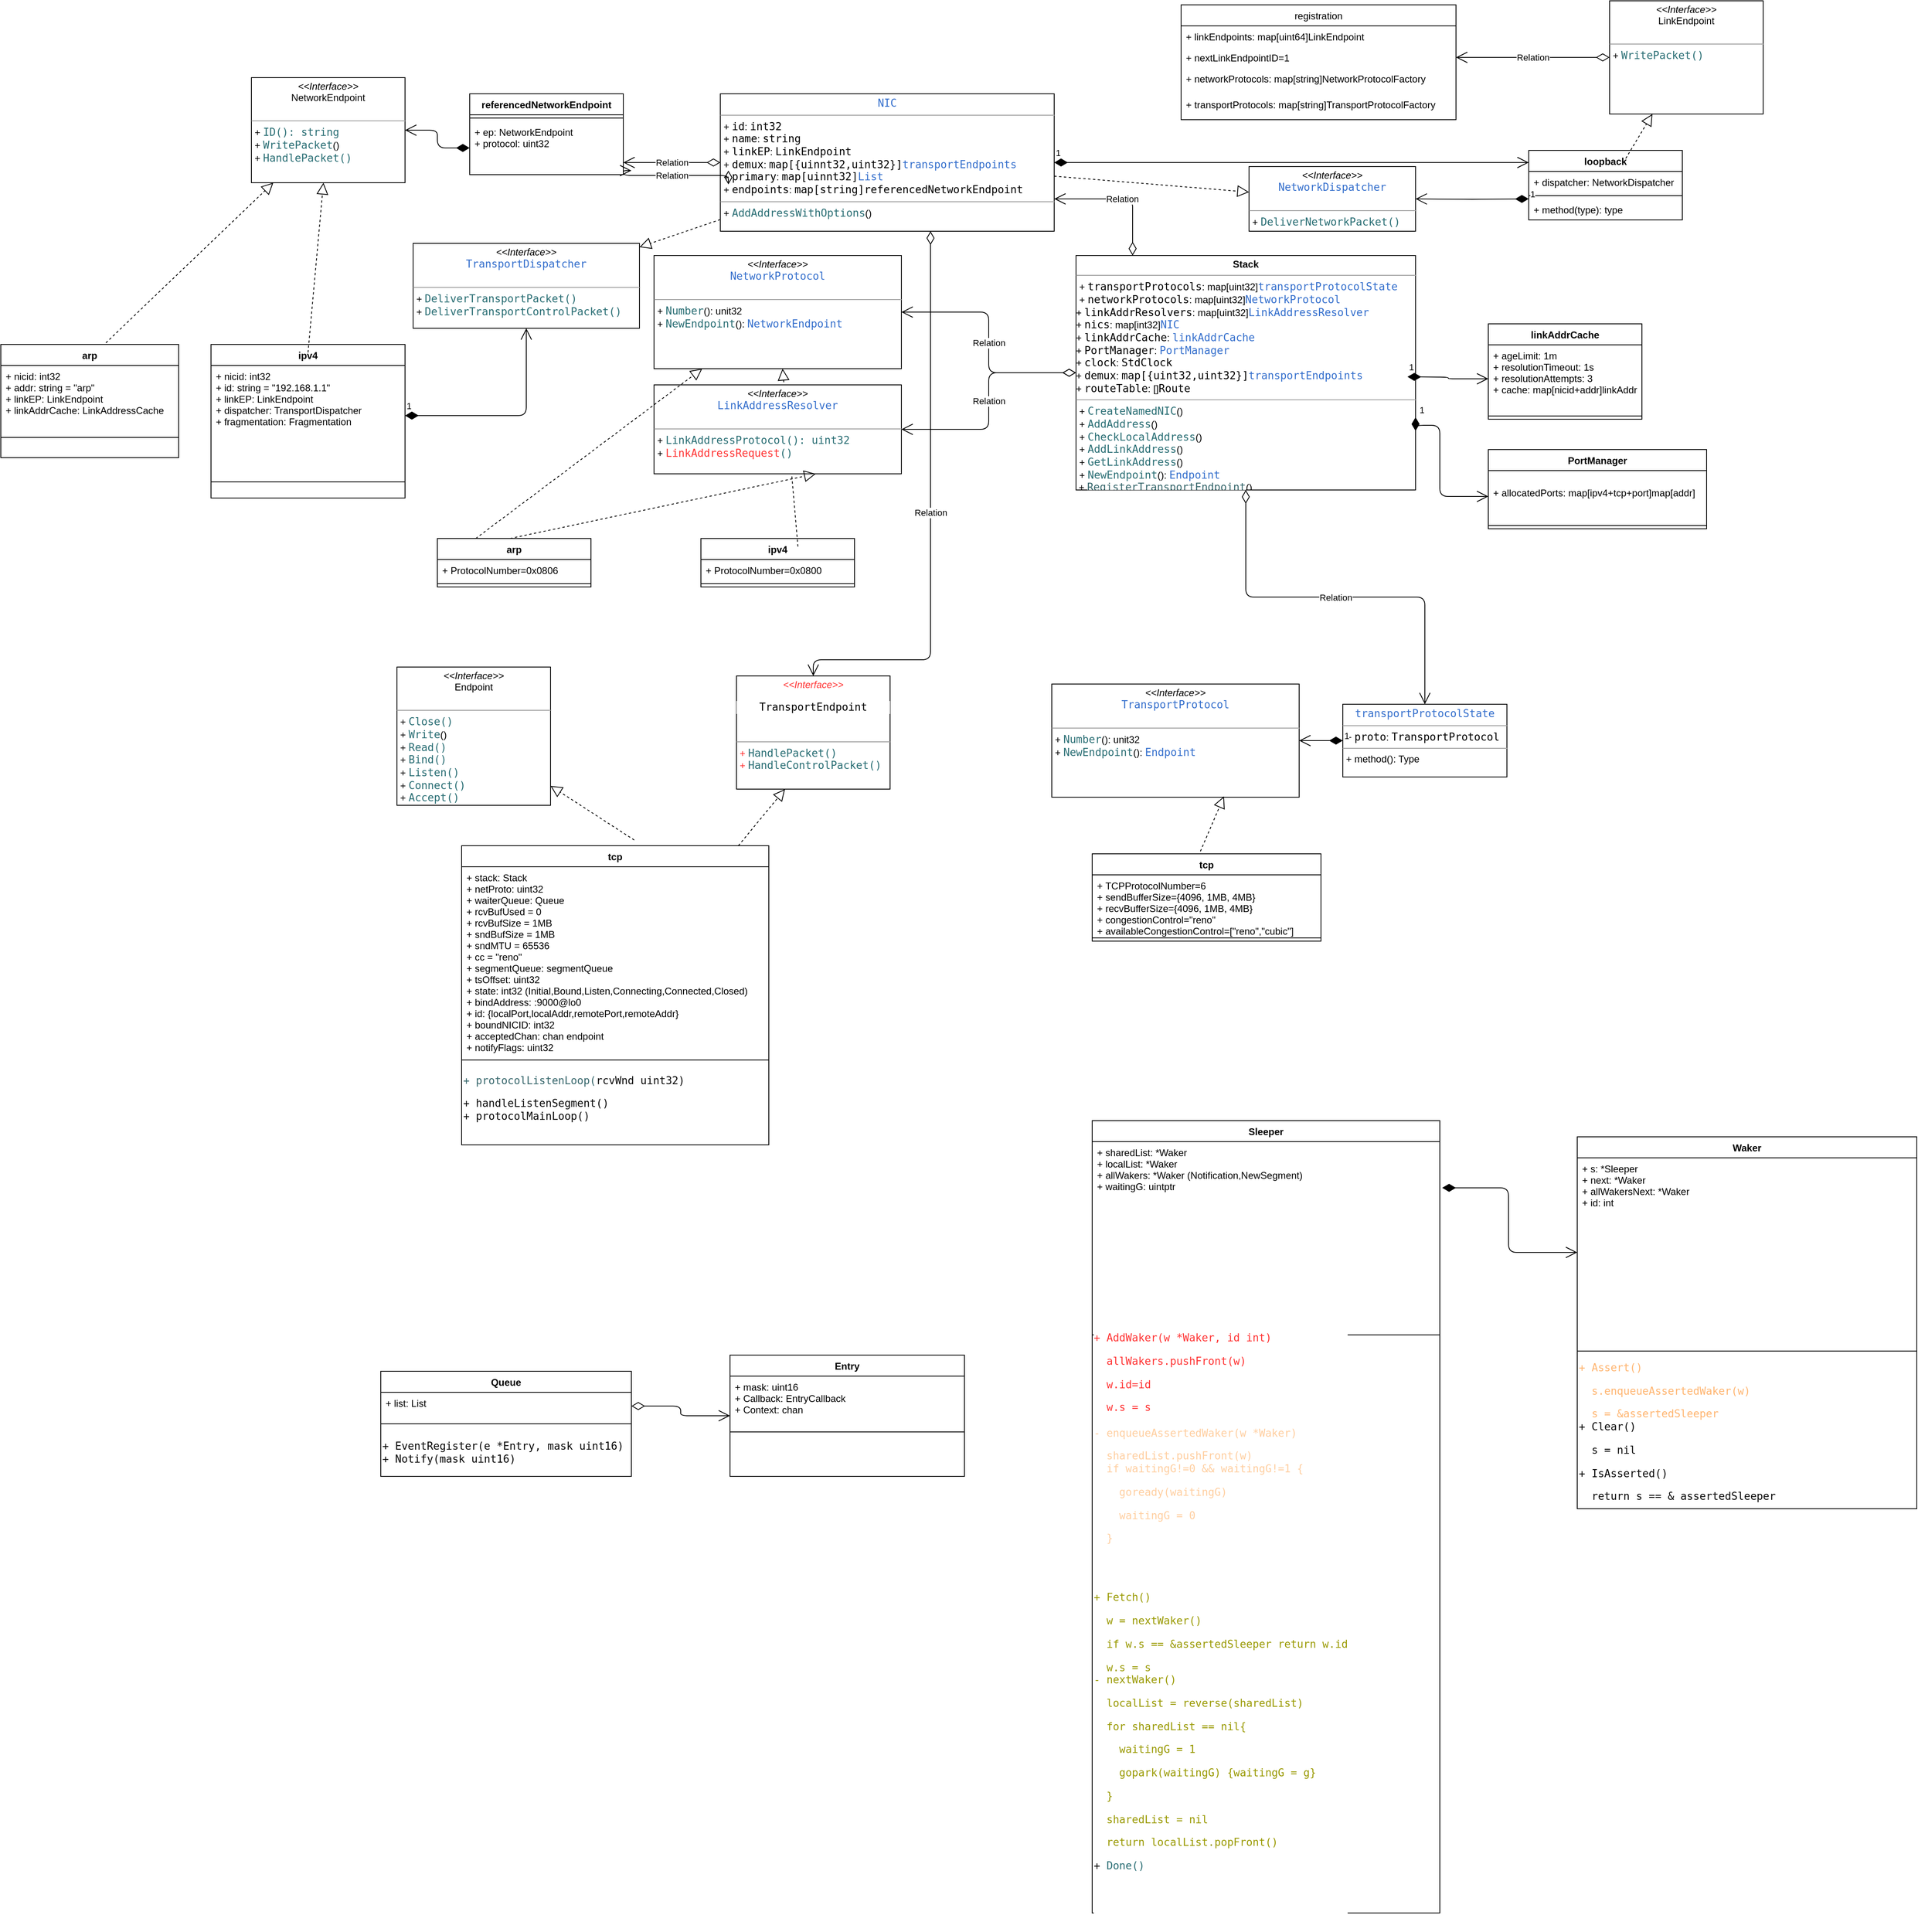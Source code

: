 <mxfile version="14.6.13" type="github" pages="6">
  <diagram id="LBiFUnMXdWwO1V9JbU9v" name="class">
    <mxGraphModel dx="2840" dy="675" grid="1" gridSize="10" guides="1" tooltips="1" connect="1" arrows="1" fold="1" page="1" pageScale="1" pageWidth="827" pageHeight="1169" math="0" shadow="0">
      <root>
        <mxCell id="0" />
        <mxCell id="1" parent="0" />
        <mxCell id="v9Gu7na8Y956DNMrtn8_-1" value="registration" style="swimlane;fontStyle=0;childLayout=stackLayout;horizontal=1;startSize=26;fillColor=none;horizontalStack=0;resizeParent=1;resizeParentMax=0;resizeLast=0;collapsible=1;marginBottom=0;" parent="1" vertex="1">
          <mxGeometry y="250" width="340" height="142" as="geometry" />
        </mxCell>
        <mxCell id="v9Gu7na8Y956DNMrtn8_-2" value="+ linkEndpoints: map[uint64]LinkEndpoint" style="text;strokeColor=none;fillColor=none;align=left;verticalAlign=top;spacingLeft=4;spacingRight=4;overflow=hidden;rotatable=0;points=[[0,0.5],[1,0.5]];portConstraint=eastwest;" parent="v9Gu7na8Y956DNMrtn8_-1" vertex="1">
          <mxGeometry y="26" width="340" height="26" as="geometry" />
        </mxCell>
        <mxCell id="v9Gu7na8Y956DNMrtn8_-3" value="+ nextLinkEndpointID=1" style="text;strokeColor=none;fillColor=none;align=left;verticalAlign=top;spacingLeft=4;spacingRight=4;overflow=hidden;rotatable=0;points=[[0,0.5],[1,0.5]];portConstraint=eastwest;" parent="v9Gu7na8Y956DNMrtn8_-1" vertex="1">
          <mxGeometry y="52" width="340" height="26" as="geometry" />
        </mxCell>
        <mxCell id="v9Gu7na8Y956DNMrtn8_-4" value="+ networkProtocols: map[string]NetworkProtocolFactory" style="text;strokeColor=none;fillColor=none;align=left;verticalAlign=top;spacingLeft=4;spacingRight=4;overflow=hidden;rotatable=0;points=[[0,0.5],[1,0.5]];portConstraint=eastwest;" parent="v9Gu7na8Y956DNMrtn8_-1" vertex="1">
          <mxGeometry y="78" width="340" height="32" as="geometry" />
        </mxCell>
        <mxCell id="v9Gu7na8Y956DNMrtn8_-20" value="+ transportProtocols: map[string]TransportProtocolFactory" style="text;strokeColor=none;fillColor=none;align=left;verticalAlign=top;spacingLeft=4;spacingRight=4;overflow=hidden;rotatable=0;points=[[0,0.5],[1,0.5]];portConstraint=eastwest;" parent="v9Gu7na8Y956DNMrtn8_-1" vertex="1">
          <mxGeometry y="110" width="340" height="32" as="geometry" />
        </mxCell>
        <mxCell id="v9Gu7na8Y956DNMrtn8_-5" value="loopback" style="swimlane;fontStyle=1;align=center;verticalAlign=top;childLayout=stackLayout;horizontal=1;startSize=26;horizontalStack=0;resizeParent=1;resizeParentMax=0;resizeLast=0;collapsible=1;marginBottom=0;" parent="1" vertex="1">
          <mxGeometry x="430" y="430" width="190" height="86" as="geometry" />
        </mxCell>
        <mxCell id="v9Gu7na8Y956DNMrtn8_-14" value="" style="endArrow=block;dashed=1;endFill=0;endSize=12;html=1;" parent="v9Gu7na8Y956DNMrtn8_-5" target="v9Gu7na8Y956DNMrtn8_-10" edge="1">
          <mxGeometry width="160" relative="1" as="geometry">
            <mxPoint x="120" y="10" as="sourcePoint" />
            <mxPoint x="280" y="10" as="targetPoint" />
          </mxGeometry>
        </mxCell>
        <mxCell id="v9Gu7na8Y956DNMrtn8_-6" value="+ dispatcher: NetworkDispatcher" style="text;strokeColor=none;fillColor=none;align=left;verticalAlign=top;spacingLeft=4;spacingRight=4;overflow=hidden;rotatable=0;points=[[0,0.5],[1,0.5]];portConstraint=eastwest;" parent="v9Gu7na8Y956DNMrtn8_-5" vertex="1">
          <mxGeometry y="26" width="190" height="26" as="geometry" />
        </mxCell>
        <mxCell id="v9Gu7na8Y956DNMrtn8_-7" value="" style="line;strokeWidth=1;fillColor=none;align=left;verticalAlign=middle;spacingTop=-1;spacingLeft=3;spacingRight=3;rotatable=0;labelPosition=right;points=[];portConstraint=eastwest;" parent="v9Gu7na8Y956DNMrtn8_-5" vertex="1">
          <mxGeometry y="52" width="190" height="8" as="geometry" />
        </mxCell>
        <mxCell id="v9Gu7na8Y956DNMrtn8_-50" value="1" style="endArrow=open;html=1;endSize=12;startArrow=diamondThin;startSize=14;startFill=1;edgeStyle=orthogonalEdgeStyle;align=left;verticalAlign=bottom;" parent="v9Gu7na8Y956DNMrtn8_-5" target="v9Gu7na8Y956DNMrtn8_-48" edge="1">
          <mxGeometry x="-1" y="3" relative="1" as="geometry">
            <mxPoint y="60" as="sourcePoint" />
            <mxPoint x="160" y="60" as="targetPoint" />
          </mxGeometry>
        </mxCell>
        <mxCell id="v9Gu7na8Y956DNMrtn8_-8" value="+ method(type): type" style="text;strokeColor=none;fillColor=none;align=left;verticalAlign=top;spacingLeft=4;spacingRight=4;overflow=hidden;rotatable=0;points=[[0,0.5],[1,0.5]];portConstraint=eastwest;" parent="v9Gu7na8Y956DNMrtn8_-5" vertex="1">
          <mxGeometry y="60" width="190" height="26" as="geometry" />
        </mxCell>
        <mxCell id="v9Gu7na8Y956DNMrtn8_-10" value="&lt;p style=&quot;margin: 0px ; margin-top: 4px ; text-align: center&quot;&gt;&lt;i&gt;&amp;lt;&amp;lt;Interface&amp;gt;&amp;gt;&lt;/i&gt;&lt;br&gt;&lt;span style=&quot;text-align: left&quot;&gt;LinkEndpoint&lt;/span&gt;&lt;br&gt;&lt;/p&gt;&lt;p style=&quot;margin: 0px ; margin-left: 4px&quot;&gt;&lt;br&gt;&lt;/p&gt;&lt;hr size=&quot;1&quot;&gt;&lt;p style=&quot;margin: 0px ; margin-left: 4px&quot;&gt;+&amp;nbsp;&lt;span style=&quot;color: rgb(40 , 109 , 115) ; background-color: rgb(255 , 255 , 255) ; font-family: &amp;#34;jetbrains mono&amp;#34; , monospace ; font-size: 9.8pt&quot;&gt;WritePacket()&lt;/span&gt;&lt;/p&gt;" style="verticalAlign=top;align=left;overflow=fill;fontSize=12;fontFamily=Helvetica;html=1;" parent="1" vertex="1">
          <mxGeometry x="530" y="245" width="190" height="140" as="geometry" />
        </mxCell>
        <mxCell id="v9Gu7na8Y956DNMrtn8_-11" value="Relation" style="endArrow=open;html=1;endSize=12;startArrow=diamondThin;startSize=14;startFill=0;edgeStyle=orthogonalEdgeStyle;" parent="1" source="v9Gu7na8Y956DNMrtn8_-10" target="v9Gu7na8Y956DNMrtn8_-3" edge="1">
          <mxGeometry relative="1" as="geometry">
            <mxPoint x="550" y="440" as="sourcePoint" />
            <mxPoint x="490" y="310" as="targetPoint" />
          </mxGeometry>
        </mxCell>
        <mxCell id="v9Gu7na8Y956DNMrtn8_-16" value="&lt;p style=&quot;margin: 0px ; margin-top: 4px ; text-align: center&quot;&gt;&lt;b&gt;Stack&lt;/b&gt;&lt;/p&gt;&lt;hr size=&quot;1&quot;&gt;&lt;p style=&quot;margin: 0px ; margin-left: 4px&quot;&gt;+&amp;nbsp;&lt;span style=&quot;background-color: rgb(255 , 255 , 255) ; font-family: &amp;#34;jetbrains mono&amp;#34; , monospace ; font-size: 9.8pt&quot;&gt;transportProtocols&lt;/span&gt;&lt;span&gt;: map[uint32]&lt;/span&gt;&lt;span style=&quot;color: rgb(51 , 110 , 204) ; background-color: rgb(255 , 255 , 255) ; font-family: &amp;#34;jetbrains mono&amp;#34; , monospace ; font-size: 9.8pt&quot;&gt;transportProtocolState&lt;/span&gt;&lt;/p&gt;&lt;p style=&quot;margin: 0px ; margin-left: 4px&quot;&gt;+&amp;nbsp;&lt;span style=&quot;background-color: rgb(255 , 255 , 255) ; font-family: &amp;#34;jetbrains mono&amp;#34; , monospace ; font-size: 9.8pt&quot;&gt;networkProtocols&lt;/span&gt;&lt;span&gt;: map[uint32]&lt;/span&gt;&lt;span style=&quot;color: rgb(51 , 110 , 204) ; background-color: rgb(255 , 255 , 255) ; font-family: &amp;#34;jetbrains mono&amp;#34; , monospace ; font-size: 9.8pt&quot;&gt;NetworkProtocol&lt;/span&gt;&lt;/p&gt;+&amp;nbsp;&lt;span style=&quot;background-color: rgb(255 , 255 , 255) ; font-family: &amp;#34;jetbrains mono&amp;#34; , monospace ; font-size: 9.8pt&quot;&gt;linkAddrResolvers&lt;/span&gt;&lt;span&gt;: map[uint32]&lt;/span&gt;&lt;font color=&quot;#336ecc&quot; face=&quot;JetBrains Mono, monospace&quot;&gt;&lt;span style=&quot;font-size: 9.8pt ; background-color: rgb(255 , 255 , 255)&quot;&gt;LinkAddressResolver&lt;/span&gt;&lt;span style=&quot;font-size: 13.067px ; background-color: rgb(255 , 255 , 255)&quot;&gt;&lt;br&gt;&lt;/span&gt;&lt;/font&gt;+&amp;nbsp;&lt;span style=&quot;background-color: rgb(255 , 255 , 255) ; font-family: &amp;#34;jetbrains mono&amp;#34; , monospace ; font-size: 9.8pt&quot;&gt;nics&lt;/span&gt;&lt;span&gt;: map[int32]&lt;/span&gt;&lt;span style=&quot;color: rgb(51 , 110 , 204) ; background-color: rgb(255 , 255 , 255) ; font-family: &amp;#34;jetbrains mono&amp;#34; , monospace ; font-size: 9.8pt&quot;&gt;NIC&lt;/span&gt;&lt;span&gt;&lt;br&gt;&lt;/span&gt;+&amp;nbsp;&lt;span style=&quot;background-color: rgb(255 , 255 , 255) ; font-family: &amp;#34;jetbrains mono&amp;#34; , monospace ; font-size: 9.8pt&quot;&gt;linkAddrCache&lt;/span&gt;&lt;span&gt;:&amp;nbsp;&lt;/span&gt;&lt;span style=&quot;color: rgb(51 , 110 , 204) ; background-color: rgb(255 , 255 , 255) ; font-family: &amp;#34;jetbrains mono&amp;#34; , monospace ; font-size: 9.8pt&quot;&gt;linkAddrCache&lt;br&gt;&lt;/span&gt;+&amp;nbsp;&lt;span style=&quot;background-color: rgb(255 , 255 , 255) ; font-family: &amp;#34;jetbrains mono&amp;#34; , monospace ; font-size: 9.8pt&quot;&gt;PortManager&lt;/span&gt;&lt;span&gt;:&amp;nbsp;&lt;/span&gt;&lt;span style=&quot;color: rgb(51 , 110 , 204) ; background-color: rgb(255 , 255 , 255) ; font-family: &amp;#34;jetbrains mono&amp;#34; , monospace ; font-size: 9.8pt&quot;&gt;PortManager&lt;/span&gt;&lt;span&gt;&lt;br&gt;&lt;/span&gt;+&amp;nbsp;&lt;span style=&quot;background-color: rgb(255 , 255 , 255) ; font-family: &amp;#34;jetbrains mono&amp;#34; , monospace ; font-size: 9.8pt&quot;&gt;clock&lt;/span&gt;&lt;span&gt;:&amp;nbsp;&lt;/span&gt;&lt;span style=&quot;background-color: rgb(255 , 255 , 255) ; font-family: &amp;#34;jetbrains mono&amp;#34; , monospace ; font-size: 9.8pt&quot;&gt;StdClock&lt;br&gt;&lt;/span&gt;+&amp;nbsp;&lt;span style=&quot;background-color: rgb(255 , 255 , 255) ; font-family: &amp;#34;jetbrains mono&amp;#34; , monospace ; font-size: 9.8pt&quot;&gt;demux&lt;/span&gt;&lt;span&gt;:&amp;nbsp;&lt;/span&gt;&lt;span style=&quot;background-color: rgb(255 , 255 , 255) ; font-family: &amp;#34;jetbrains mono&amp;#34; , monospace ; font-size: 9.8pt&quot;&gt;map[{uint32,uint32}]&lt;/span&gt;&lt;span style=&quot;color: rgb(51 , 110 , 204) ; background-color: rgb(255 , 255 , 255) ; font-family: &amp;#34;jetbrains mono&amp;#34; , monospace ; font-size: 9.8pt&quot;&gt;transportEndpoints&lt;br&gt;&lt;/span&gt;+&amp;nbsp;&lt;span style=&quot;background-color: rgb(255 , 255 , 255) ; font-family: &amp;#34;jetbrains mono&amp;#34; , monospace ; font-size: 9.8pt&quot;&gt;routeTable&lt;/span&gt;&lt;span&gt;: []&lt;/span&gt;&lt;span style=&quot;background-color: rgb(255 , 255 , 255) ; font-family: &amp;#34;jetbrains mono&amp;#34; , monospace ; font-size: 9.8pt&quot;&gt;Route&lt;/span&gt;&lt;span&gt;&lt;br&gt;&lt;/span&gt;&lt;hr size=&quot;1&quot;&gt;&lt;p style=&quot;margin: 0px ; margin-left: 4px&quot;&gt;+&amp;nbsp;&lt;span style=&quot;color: rgb(40 , 109 , 115) ; background-color: rgb(255 , 255 , 255) ; font-family: &amp;#34;jetbrains mono&amp;#34; , monospace ; font-size: 9.8pt&quot;&gt;CreateNamedNIC&lt;/span&gt;&lt;span&gt;()&lt;br&gt;&lt;/span&gt;+&amp;nbsp;&lt;span style=&quot;color: rgb(40 , 109 , 115) ; background-color: rgb(255 , 255 , 255) ; font-family: &amp;#34;jetbrains mono&amp;#34; , monospace ; font-size: 9.8pt&quot;&gt;AddAddress&lt;/span&gt;&lt;span&gt;()&lt;br&gt;&lt;/span&gt;+&amp;nbsp;&lt;span style=&quot;color: rgb(40 , 109 , 115) ; background-color: rgb(255 , 255 , 255) ; font-family: &amp;#34;jetbrains mono&amp;#34; , monospace ; font-size: 9.8pt&quot;&gt;CheckLocalAddress&lt;/span&gt;&lt;span&gt;()&lt;/span&gt;&lt;/p&gt;&lt;p style=&quot;margin: 0px ; margin-left: 4px&quot;&gt;+&amp;nbsp;&lt;span style=&quot;color: rgb(40 , 109 , 115) ; background-color: rgb(255 , 255 , 255) ; font-family: &amp;#34;jetbrains mono&amp;#34; , monospace ; font-size: 9.8pt&quot;&gt;AddLinkAddress&lt;/span&gt;&lt;span&gt;()&lt;/span&gt;&lt;/p&gt;&lt;p style=&quot;margin: 0px ; margin-left: 4px&quot;&gt;+&amp;nbsp;&lt;span style=&quot;color: rgb(40 , 109 , 115) ; background-color: rgb(255 , 255 , 255) ; font-family: &amp;#34;jetbrains mono&amp;#34; , monospace ; font-size: 9.8pt&quot;&gt;GetLinkAddress&lt;/span&gt;&lt;span&gt;()&lt;/span&gt;&lt;/p&gt;&lt;p style=&quot;margin: 0px ; margin-left: 4px&quot;&gt;+&amp;nbsp;&lt;span style=&quot;color: rgb(40 , 109 , 115) ; background-color: rgb(255 , 255 , 255) ; font-family: &amp;#34;jetbrains mono&amp;#34; , monospace ; font-size: 9.8pt&quot;&gt;NewEndpoint&lt;/span&gt;&lt;span&gt;():&amp;nbsp;&lt;/span&gt;&lt;span style=&quot;color: rgb(51 , 110 , 204) ; background-color: rgb(255 , 255 , 255) ; font-family: &amp;#34;jetbrains mono&amp;#34; , monospace ; font-size: 9.8pt&quot;&gt;Endpoint&lt;/span&gt;&lt;span style=&quot;color: rgb(51 , 110 , 204) ; background-color: rgb(255 , 255 , 255) ; font-family: &amp;#34;jetbrains mono&amp;#34; , monospace ; font-size: 9.8pt&quot;&gt;&lt;br&gt;&lt;/span&gt;&lt;/p&gt;&amp;nbsp;+&amp;nbsp;&lt;span style=&quot;color: rgb(54 , 102 , 107) ; background-color: rgb(255 , 255 , 255) ; font-family: &amp;#34;jetbrains mono&amp;#34; , monospace ; font-size: 9.8pt&quot;&gt;RegisterTransportEndpoint&lt;/span&gt;&lt;span&gt;()&lt;/span&gt;" style="verticalAlign=top;align=left;overflow=fill;fontSize=12;fontFamily=Helvetica;html=1;" parent="1" vertex="1">
          <mxGeometry x="-130" y="560" width="420" height="290" as="geometry" />
        </mxCell>
        <mxCell id="v9Gu7na8Y956DNMrtn8_-21" value="&lt;p style=&quot;margin: 0px ; margin-top: 4px ; text-align: center&quot;&gt;&lt;i&gt;&amp;lt;&amp;lt;Interface&amp;gt;&amp;gt;&lt;/i&gt;&lt;br&gt;&lt;span style=&quot;color: rgb(51 , 110 , 204) ; font-family: &amp;#34;jetbrains mono&amp;#34; , monospace ; font-size: 13.067px ; text-align: left ; background-color: rgb(255 , 255 , 255)&quot;&gt;NetworkProtocol&lt;/span&gt;&lt;br&gt;&lt;/p&gt;&lt;p style=&quot;margin: 0px ; margin-left: 4px&quot;&gt;&lt;br&gt;&lt;/p&gt;&lt;hr size=&quot;1&quot;&gt;&lt;p style=&quot;margin: 0px ; margin-left: 4px&quot;&gt;+&amp;nbsp;&lt;span style=&quot;color: rgb(40 , 109 , 115) ; background-color: rgb(255 , 255 , 255) ; font-family: &amp;#34;jetbrains mono&amp;#34; , monospace ; font-size: 9.8pt&quot;&gt;Number&lt;/span&gt;&lt;span&gt;(): unit32&lt;/span&gt;&lt;/p&gt;&lt;p style=&quot;margin: 0px ; margin-left: 4px&quot;&gt;+&amp;nbsp;&lt;span style=&quot;color: rgb(40 , 109 , 115) ; background-color: rgb(255 , 255 , 255) ; font-family: &amp;#34;jetbrains mono&amp;#34; , monospace ; font-size: 9.8pt&quot;&gt;NewEndpoint&lt;/span&gt;&lt;span&gt;():&amp;nbsp;&lt;/span&gt;&lt;span style=&quot;color: rgb(51 , 110 , 204) ; background-color: rgb(255 , 255 , 255) ; font-family: &amp;#34;jetbrains mono&amp;#34; , monospace ; font-size: 9.8pt&quot;&gt;NetworkEndpoint&lt;/span&gt;&lt;/p&gt;" style="verticalAlign=top;align=left;overflow=fill;fontSize=12;fontFamily=Helvetica;html=1;" parent="1" vertex="1">
          <mxGeometry x="-652" y="560" width="306" height="140" as="geometry" />
        </mxCell>
        <mxCell id="v9Gu7na8Y956DNMrtn8_-22" value="Relation" style="endArrow=open;html=1;endSize=12;startArrow=diamondThin;startSize=14;startFill=0;edgeStyle=orthogonalEdgeStyle;" parent="1" source="v9Gu7na8Y956DNMrtn8_-16" target="v9Gu7na8Y956DNMrtn8_-21" edge="1">
          <mxGeometry relative="1" as="geometry">
            <mxPoint x="-854" y="677.5" as="sourcePoint" />
            <mxPoint x="-794" y="315" as="targetPoint" />
          </mxGeometry>
        </mxCell>
        <mxCell id="v9Gu7na8Y956DNMrtn8_-25" value="ipv4" style="swimlane;fontStyle=1;align=center;verticalAlign=top;childLayout=stackLayout;horizontal=1;startSize=26;horizontalStack=0;resizeParent=1;resizeParentMax=0;resizeLast=0;collapsible=1;marginBottom=0;" parent="1" vertex="1">
          <mxGeometry x="-594" y="910" width="190" height="60" as="geometry" />
        </mxCell>
        <mxCell id="v9Gu7na8Y956DNMrtn8_-26" value="" style="endArrow=block;dashed=1;endFill=0;endSize=12;html=1;" parent="v9Gu7na8Y956DNMrtn8_-25" target="v9Gu7na8Y956DNMrtn8_-21" edge="1">
          <mxGeometry width="160" relative="1" as="geometry">
            <mxPoint x="120" y="10" as="sourcePoint" />
            <mxPoint x="280" y="10" as="targetPoint" />
          </mxGeometry>
        </mxCell>
        <mxCell id="v9Gu7na8Y956DNMrtn8_-27" value="+ ProtocolNumber=0x0800" style="text;strokeColor=none;fillColor=none;align=left;verticalAlign=top;spacingLeft=4;spacingRight=4;overflow=hidden;rotatable=0;points=[[0,0.5],[1,0.5]];portConstraint=eastwest;" parent="v9Gu7na8Y956DNMrtn8_-25" vertex="1">
          <mxGeometry y="26" width="190" height="26" as="geometry" />
        </mxCell>
        <mxCell id="v9Gu7na8Y956DNMrtn8_-28" value="" style="line;strokeWidth=1;fillColor=none;align=left;verticalAlign=middle;spacingTop=-1;spacingLeft=3;spacingRight=3;rotatable=0;labelPosition=right;points=[];portConstraint=eastwest;" parent="v9Gu7na8Y956DNMrtn8_-25" vertex="1">
          <mxGeometry y="52" width="190" height="8" as="geometry" />
        </mxCell>
        <mxCell id="v9Gu7na8Y956DNMrtn8_-30" value="arp" style="swimlane;fontStyle=1;align=center;verticalAlign=top;childLayout=stackLayout;horizontal=1;startSize=26;horizontalStack=0;resizeParent=1;resizeParentMax=0;resizeLast=0;collapsible=1;marginBottom=0;" parent="1" vertex="1">
          <mxGeometry x="-920" y="910" width="190" height="60" as="geometry" />
        </mxCell>
        <mxCell id="v9Gu7na8Y956DNMrtn8_-32" value="+ ProtocolNumber=0x0806" style="text;strokeColor=none;fillColor=none;align=left;verticalAlign=top;spacingLeft=4;spacingRight=4;overflow=hidden;rotatable=0;points=[[0,0.5],[1,0.5]];portConstraint=eastwest;" parent="v9Gu7na8Y956DNMrtn8_-30" vertex="1">
          <mxGeometry y="26" width="190" height="26" as="geometry" />
        </mxCell>
        <mxCell id="v9Gu7na8Y956DNMrtn8_-33" value="" style="line;strokeWidth=1;fillColor=none;align=left;verticalAlign=middle;spacingTop=-1;spacingLeft=3;spacingRight=3;rotatable=0;labelPosition=right;points=[];portConstraint=eastwest;" parent="v9Gu7na8Y956DNMrtn8_-30" vertex="1">
          <mxGeometry y="52" width="190" height="8" as="geometry" />
        </mxCell>
        <mxCell id="v9Gu7na8Y956DNMrtn8_-34" value="&lt;p style=&quot;margin: 0px ; margin-top: 4px ; text-align: center&quot;&gt;&lt;i&gt;&amp;lt;&amp;lt;Interface&amp;gt;&amp;gt;&lt;/i&gt;&lt;br&gt;&lt;span style=&quot;color: rgb(51 , 110 , 204) ; font-family: &amp;#34;jetbrains mono&amp;#34; , monospace ; font-size: 13.067px ; text-align: left ; background-color: rgb(255 , 255 , 255)&quot;&gt;LinkAddressResolver&lt;/span&gt;&lt;br&gt;&lt;/p&gt;&lt;p style=&quot;margin: 0px ; margin-left: 4px&quot;&gt;&lt;br&gt;&lt;/p&gt;&lt;hr size=&quot;1&quot;&gt;&lt;p style=&quot;margin: 0px ; margin-left: 4px&quot;&gt;+&amp;nbsp;&lt;span style=&quot;color: rgb(40 , 109 , 115) ; background-color: rgb(255 , 255 , 255) ; font-family: &amp;#34;jetbrains mono&amp;#34; , monospace ; font-size: 9.8pt&quot;&gt;LinkAddressProtocol(): uint32&lt;/span&gt;&lt;br&gt;&lt;/p&gt;&lt;p style=&quot;margin: 0px ; margin-left: 4px&quot;&gt;+&amp;nbsp;&lt;span style=&quot;background-color: rgb(255 , 255 , 255) ; font-family: &amp;#34;jetbrains mono&amp;#34; , monospace ; font-size: 9.8pt&quot;&gt;&lt;font color=&quot;#ff3333&quot;&gt;LinkAddressRequest&lt;/font&gt;&lt;/span&gt;&lt;span style=&quot;color: rgb(40 , 109 , 115) ; background-color: rgb(255 , 255 , 255) ; font-family: &amp;#34;jetbrains mono&amp;#34; , monospace ; font-size: 9.8pt&quot;&gt;()&lt;/span&gt;&lt;/p&gt;&lt;p style=&quot;margin: 0px ; margin-left: 4px&quot;&gt;&lt;br&gt;&lt;/p&gt;" style="verticalAlign=top;align=left;overflow=fill;fontSize=12;fontFamily=Helvetica;html=1;" parent="1" vertex="1">
          <mxGeometry x="-652" y="720" width="306" height="110" as="geometry" />
        </mxCell>
        <mxCell id="v9Gu7na8Y956DNMrtn8_-35" value="Relation" style="endArrow=open;html=1;endSize=12;startArrow=diamondThin;startSize=14;startFill=0;edgeStyle=orthogonalEdgeStyle;exitX=0;exitY=0.5;exitDx=0;exitDy=0;" parent="1" source="v9Gu7na8Y956DNMrtn8_-16" target="v9Gu7na8Y956DNMrtn8_-34" edge="1">
          <mxGeometry relative="1" as="geometry">
            <mxPoint x="-854" y="692.055" as="sourcePoint" />
            <mxPoint x="-340" y="770" as="targetPoint" />
          </mxGeometry>
        </mxCell>
        <mxCell id="v9Gu7na8Y956DNMrtn8_-36" value="" style="endArrow=block;dashed=1;endFill=0;endSize=12;html=1;exitX=0.474;exitY=0;exitDx=0;exitDy=0;exitPerimeter=0;entryX=0.654;entryY=1;entryDx=0;entryDy=0;entryPerimeter=0;" parent="1" source="v9Gu7na8Y956DNMrtn8_-30" target="v9Gu7na8Y956DNMrtn8_-34" edge="1">
          <mxGeometry width="160" relative="1" as="geometry">
            <mxPoint x="-774" y="860" as="sourcePoint" />
            <mxPoint x="-1484" y="740" as="targetPoint" />
          </mxGeometry>
        </mxCell>
        <mxCell id="v9Gu7na8Y956DNMrtn8_-37" value="&lt;p style=&quot;margin: 0px ; margin-top: 4px ; text-align: center&quot;&gt;&lt;span style=&quot;color: rgb(51 , 110 , 204) ; font-family: &amp;#34;jetbrains mono&amp;#34; , monospace ; font-size: 13.067px ; text-align: left ; background-color: rgb(255 , 255 , 255)&quot;&gt;transportProtocolState&lt;/span&gt;&lt;br&gt;&lt;/p&gt;&lt;hr size=&quot;1&quot;&gt;&lt;p style=&quot;margin: 0px ; margin-left: 4px&quot;&gt;+&amp;nbsp;&lt;span style=&quot;background-color: rgb(255 , 255 , 255) ; font-family: &amp;#34;jetbrains mono&amp;#34; , monospace ; font-size: 9.8pt&quot;&gt;proto&lt;/span&gt;&lt;span&gt;:&amp;nbsp;&lt;/span&gt;&lt;span style=&quot;background-color: rgb(255 , 255 , 255) ; font-family: &amp;#34;jetbrains mono&amp;#34; , monospace ; font-size: 9.8pt&quot;&gt;TransportProtocol&lt;/span&gt;&lt;/p&gt;&lt;hr size=&quot;1&quot;&gt;&lt;p style=&quot;margin: 0px ; margin-left: 4px&quot;&gt;+ method(): Type&lt;/p&gt;" style="verticalAlign=top;align=left;overflow=fill;fontSize=12;fontFamily=Helvetica;html=1;" parent="1" vertex="1">
          <mxGeometry x="200" y="1115" width="203" height="90" as="geometry" />
        </mxCell>
        <mxCell id="v9Gu7na8Y956DNMrtn8_-31" value="" style="endArrow=block;dashed=1;endFill=0;endSize=12;html=1;exitX=0.25;exitY=0;exitDx=0;exitDy=0;" parent="1" source="v9Gu7na8Y956DNMrtn8_-30" target="v9Gu7na8Y956DNMrtn8_-21" edge="1">
          <mxGeometry width="160" relative="1" as="geometry">
            <mxPoint x="-800" y="920" as="sourcePoint" />
            <mxPoint x="-640" y="920" as="targetPoint" />
          </mxGeometry>
        </mxCell>
        <mxCell id="v9Gu7na8Y956DNMrtn8_-38" value="Relation" style="endArrow=open;html=1;endSize=12;startArrow=diamondThin;startSize=14;startFill=0;edgeStyle=orthogonalEdgeStyle;" parent="1" source="v9Gu7na8Y956DNMrtn8_-16" target="v9Gu7na8Y956DNMrtn8_-37" edge="1">
          <mxGeometry relative="1" as="geometry">
            <mxPoint x="320" y="947.5" as="sourcePoint" />
            <mxPoint x="250" y="1020" as="targetPoint" />
          </mxGeometry>
        </mxCell>
        <mxCell id="v9Gu7na8Y956DNMrtn8_-39" value="&lt;p style=&quot;margin: 0px ; margin-top: 4px ; text-align: center&quot;&gt;&lt;i&gt;&amp;lt;&amp;lt;Interface&amp;gt;&amp;gt;&lt;/i&gt;&lt;br&gt;&lt;span style=&quot;color: rgb(51 , 110 , 204) ; font-family: &amp;#34;jetbrains mono&amp;#34; , monospace ; font-size: 13.067px ; text-align: left ; background-color: rgb(255 , 255 , 255)&quot;&gt;TransportProtocol&lt;/span&gt;&lt;br&gt;&lt;/p&gt;&lt;p style=&quot;margin: 0px ; margin-left: 4px&quot;&gt;&lt;br&gt;&lt;/p&gt;&lt;hr size=&quot;1&quot;&gt;&lt;p style=&quot;margin: 0px ; margin-left: 4px&quot;&gt;+&amp;nbsp;&lt;span style=&quot;color: rgb(40 , 109 , 115) ; background-color: rgb(255 , 255 , 255) ; font-family: &amp;#34;jetbrains mono&amp;#34; , monospace ; font-size: 9.8pt&quot;&gt;Number&lt;/span&gt;&lt;span&gt;(): unit32&lt;/span&gt;&lt;/p&gt;&lt;p style=&quot;margin: 0px ; margin-left: 4px&quot;&gt;+&amp;nbsp;&lt;span style=&quot;color: rgb(40 , 109 , 115) ; background-color: rgb(255 , 255 , 255) ; font-family: &amp;#34;jetbrains mono&amp;#34; , monospace ; font-size: 9.8pt&quot;&gt;NewEndpoint&lt;/span&gt;&lt;span&gt;():&amp;nbsp;&lt;/span&gt;&lt;span style=&quot;color: rgb(51 , 110 , 204) ; background-color: rgb(255 , 255 , 255) ; font-family: &amp;#34;jetbrains mono&amp;#34; , monospace ; font-size: 9.8pt&quot;&gt;Endpoint&lt;/span&gt;&lt;/p&gt;" style="verticalAlign=top;align=left;overflow=fill;fontSize=12;fontFamily=Helvetica;html=1;" parent="1" vertex="1">
          <mxGeometry x="-160" y="1090" width="306" height="140" as="geometry" />
        </mxCell>
        <mxCell id="v9Gu7na8Y956DNMrtn8_-40" value="tcp" style="swimlane;fontStyle=1;align=center;verticalAlign=top;childLayout=stackLayout;horizontal=1;startSize=26;horizontalStack=0;resizeParent=1;resizeParentMax=0;resizeLast=0;collapsible=1;marginBottom=0;" parent="1" vertex="1">
          <mxGeometry x="-110" y="1300" width="283" height="108" as="geometry" />
        </mxCell>
        <mxCell id="v9Gu7na8Y956DNMrtn8_-41" value="+ TCPProtocolNumber=6&#xa;+ sendBufferSize={4096, 1MB, 4MB}&#xa;+ recvBufferSize={4096, 1MB, 4MB}&#xa;+ congestionControl=&quot;reno&quot;&#xa;+ availableCongestionControl=[&quot;reno&quot;,&quot;cubic&quot;]" style="text;strokeColor=none;fillColor=none;align=left;verticalAlign=top;spacingLeft=4;spacingRight=4;overflow=hidden;rotatable=0;points=[[0,0.5],[1,0.5]];portConstraint=eastwest;" parent="v9Gu7na8Y956DNMrtn8_-40" vertex="1">
          <mxGeometry y="26" width="283" height="74" as="geometry" />
        </mxCell>
        <mxCell id="v9Gu7na8Y956DNMrtn8_-42" value="" style="line;strokeWidth=1;fillColor=none;align=left;verticalAlign=middle;spacingTop=-1;spacingLeft=3;spacingRight=3;rotatable=0;labelPosition=right;points=[];portConstraint=eastwest;" parent="v9Gu7na8Y956DNMrtn8_-40" vertex="1">
          <mxGeometry y="100" width="283" height="8" as="geometry" />
        </mxCell>
        <mxCell id="v9Gu7na8Y956DNMrtn8_-43" value="" style="endArrow=block;dashed=1;endFill=0;endSize=12;html=1;exitX=0.473;exitY=-0.028;exitDx=0;exitDy=0;exitPerimeter=0;entryX=0.696;entryY=0.993;entryDx=0;entryDy=0;entryPerimeter=0;" parent="1" source="v9Gu7na8Y956DNMrtn8_-40" target="v9Gu7na8Y956DNMrtn8_-39" edge="1">
          <mxGeometry width="160" relative="1" as="geometry">
            <mxPoint x="911.5" y="1410" as="sourcePoint" />
            <mxPoint x="1191.625" y="1200" as="targetPoint" />
          </mxGeometry>
        </mxCell>
        <mxCell id="v9Gu7na8Y956DNMrtn8_-44" value="&lt;p style=&quot;margin: 0px ; margin-top: 4px ; text-align: center&quot;&gt;&lt;span style=&quot;color: rgb(51 , 110 , 204) ; font-family: &amp;#34;jetbrains mono&amp;#34; , monospace ; font-size: 13.067px ; text-align: left ; background-color: rgb(255 , 255 , 255)&quot;&gt;NIC&lt;/span&gt;&lt;br&gt;&lt;/p&gt;&lt;hr size=&quot;1&quot;&gt;&lt;p style=&quot;margin: 0px ; margin-left: 4px&quot;&gt;+&amp;nbsp;&lt;span style=&quot;background-color: rgb(255 , 255 , 255) ; font-family: &amp;#34;jetbrains mono&amp;#34; , monospace ; font-size: 9.8pt&quot;&gt;id&lt;/span&gt;&lt;span&gt;:&amp;nbsp;&lt;/span&gt;&lt;span style=&quot;background-color: rgb(255 , 255 , 255) ; font-family: &amp;#34;jetbrains mono&amp;#34; , monospace ; font-size: 9.8pt&quot;&gt;int32&lt;/span&gt;&lt;/p&gt;&lt;p style=&quot;margin: 0px ; margin-left: 4px&quot;&gt;+ &lt;font face=&quot;jetbrains mono, monospace&quot;&gt;&lt;span style=&quot;font-size: 13.067px ; background-color: rgb(255 , 255 , 255)&quot;&gt;name&lt;/span&gt;&lt;/font&gt;: &lt;font face=&quot;jetbrains mono, monospace&quot;&gt;&lt;span style=&quot;font-size: 13.067px ; background-color: rgb(255 , 255 , 255)&quot;&gt;string&lt;/span&gt;&lt;/font&gt;&lt;span style=&quot;background-color: rgb(255 , 255 , 255) ; font-family: &amp;#34;jetbrains mono&amp;#34; , monospace ; font-size: 9.8pt&quot;&gt;&lt;br&gt;&lt;/span&gt;&lt;/p&gt;&lt;p style=&quot;margin: 0px ; margin-left: 4px&quot;&gt;+&amp;nbsp;&lt;span style=&quot;background-color: rgb(255 , 255 , 255) ; font-family: &amp;#34;jetbrains mono&amp;#34; , monospace ; font-size: 9.8pt&quot;&gt;linkEP&lt;/span&gt;&lt;span&gt;:&amp;nbsp;&lt;/span&gt;&lt;font face=&quot;jetbrains mono, monospace&quot;&gt;&lt;span style=&quot;font-size: 13.067px ; background-color: rgb(255 , 255 , 255)&quot;&gt;LinkEndpoint&lt;/span&gt;&lt;/font&gt;&lt;/p&gt;&lt;p style=&quot;margin: 0px ; margin-left: 4px&quot;&gt;+&amp;nbsp;&lt;span style=&quot;background-color: rgb(255 , 255 , 255) ; font-family: &amp;#34;jetbrains mono&amp;#34; , monospace ; font-size: 9.8pt&quot;&gt;demux&lt;/span&gt;:&amp;nbsp;&lt;span style=&quot;background-color: rgb(255 , 255 , 255) ; font-family: &amp;#34;jetbrains mono&amp;#34; , monospace ; font-size: 9.8pt&quot;&gt;map[{uinnt32,uint32}]&lt;/span&gt;&lt;span style=&quot;color: rgb(51 , 110 , 204) ; background-color: rgb(255 , 255 , 255) ; font-family: &amp;#34;jetbrains mono&amp;#34; , monospace ; font-size: 9.8pt&quot;&gt;transportEndpoints&lt;/span&gt;&lt;br&gt;&lt;/p&gt;&lt;p style=&quot;margin: 0px ; margin-left: 4px&quot;&gt;+&amp;nbsp;&lt;span style=&quot;background-color: rgb(255 , 255 , 255) ; font-family: &amp;#34;jetbrains mono&amp;#34; , monospace ; font-size: 9.8pt&quot;&gt;primary&lt;/span&gt;:&amp;nbsp;&lt;span style=&quot;background-color: rgb(255 , 255 , 255) ; font-family: &amp;#34;jetbrains mono&amp;#34; , monospace ; font-size: 9.8pt&quot;&gt;map[uinnt32]&lt;/span&gt;&lt;span style=&quot;color: rgb(51 , 110 , 204) ; background-color: rgb(255 , 255 , 255) ; font-family: &amp;#34;jetbrains mono&amp;#34; , monospace ; font-size: 9.8pt&quot;&gt;List&lt;/span&gt;&lt;span style=&quot;color: rgb(51 , 110 , 204) ; background-color: rgb(255 , 255 , 255) ; font-family: &amp;#34;jetbrains mono&amp;#34; , monospace ; font-size: 9.8pt&quot;&gt;&lt;br&gt;&lt;/span&gt;&lt;/p&gt;&lt;p style=&quot;margin: 0px ; margin-left: 4px&quot;&gt;+&amp;nbsp;&lt;span style=&quot;background-color: rgb(255 , 255 , 255) ; font-family: &amp;#34;jetbrains mono&amp;#34; , monospace ; font-size: 9.8pt&quot;&gt;endpoints&lt;/span&gt;&lt;span&gt;:&amp;nbsp;&lt;/span&gt;&lt;span style=&quot;background-color: rgb(255 , 255 , 255) ; font-family: &amp;#34;jetbrains mono&amp;#34; , monospace ; font-size: 9.8pt&quot;&gt;map[string]&lt;/span&gt;&lt;span style=&quot;background-color: rgb(255 , 255 , 255) ; font-family: &amp;#34;jetbrains mono&amp;#34; , monospace ; font-size: 9.8pt&quot;&gt;referencedNetworkEndpoint&lt;/span&gt;&lt;/p&gt;&lt;hr size=&quot;1&quot;&gt;&lt;p style=&quot;margin: 0px ; margin-left: 4px&quot;&gt;+&amp;nbsp;&lt;span style=&quot;color: rgb(40 , 109 , 115) ; background-color: rgb(255 , 255 , 255) ; font-family: &amp;#34;jetbrains mono&amp;#34; , monospace ; font-size: 9.8pt&quot;&gt;AddAddressWithOptions&lt;/span&gt;&lt;span&gt;()&lt;/span&gt;&lt;/p&gt;" style="verticalAlign=top;align=left;overflow=fill;fontSize=12;fontFamily=Helvetica;html=1;" parent="1" vertex="1">
          <mxGeometry x="-570" y="360" width="413" height="170" as="geometry" />
        </mxCell>
        <mxCell id="v9Gu7na8Y956DNMrtn8_-45" value="1" style="endArrow=open;html=1;endSize=12;startArrow=diamondThin;startSize=14;startFill=1;edgeStyle=orthogonalEdgeStyle;align=left;verticalAlign=bottom;" parent="1" source="v9Gu7na8Y956DNMrtn8_-37" target="v9Gu7na8Y956DNMrtn8_-39" edge="1">
          <mxGeometry x="-1" y="3" relative="1" as="geometry">
            <mxPoint x="240" y="1240" as="sourcePoint" />
            <mxPoint x="400" y="1240" as="targetPoint" />
          </mxGeometry>
        </mxCell>
        <mxCell id="v9Gu7na8Y956DNMrtn8_-46" value="Relation" style="endArrow=open;html=1;endSize=12;startArrow=diamondThin;startSize=14;startFill=0;edgeStyle=orthogonalEdgeStyle;" parent="1" source="v9Gu7na8Y956DNMrtn8_-16" target="v9Gu7na8Y956DNMrtn8_-44" edge="1">
          <mxGeometry relative="1" as="geometry">
            <mxPoint x="-420" y="542" as="sourcePoint" />
            <mxPoint x="-50" y="540" as="targetPoint" />
            <Array as="points">
              <mxPoint x="-60" y="490" />
            </Array>
          </mxGeometry>
        </mxCell>
        <mxCell id="v9Gu7na8Y956DNMrtn8_-47" value="1" style="endArrow=open;html=1;endSize=12;startArrow=diamondThin;startSize=14;startFill=1;edgeStyle=orthogonalEdgeStyle;align=left;verticalAlign=bottom;exitX=1;exitY=0.5;exitDx=0;exitDy=0;" parent="1" source="v9Gu7na8Y956DNMrtn8_-44" target="v9Gu7na8Y956DNMrtn8_-5" edge="1">
          <mxGeometry x="-1" y="3" relative="1" as="geometry">
            <mxPoint x="-420" y="690" as="sourcePoint" />
            <mxPoint x="-474" y="690" as="targetPoint" />
            <Array as="points">
              <mxPoint x="290" y="445" />
              <mxPoint x="290" y="445" />
            </Array>
          </mxGeometry>
        </mxCell>
        <mxCell id="v9Gu7na8Y956DNMrtn8_-48" value="&lt;p style=&quot;margin: 0px ; margin-top: 4px ; text-align: center&quot;&gt;&lt;i&gt;&amp;lt;&amp;lt;Interface&amp;gt;&amp;gt;&lt;/i&gt;&lt;br&gt;&lt;span style=&quot;color: rgb(51 , 110 , 204) ; font-family: &amp;#34;jetbrains mono&amp;#34; , monospace ; font-size: 13.067px ; text-align: left ; background-color: rgb(255 , 255 , 255)&quot;&gt;NetworkDispatcher&lt;/span&gt;&lt;br&gt;&lt;/p&gt;&lt;p style=&quot;margin: 0px ; margin-left: 4px&quot;&gt;&lt;br&gt;&lt;/p&gt;&lt;hr size=&quot;1&quot;&gt;&lt;p style=&quot;margin: 0px ; margin-left: 4px&quot;&gt;+&amp;nbsp;&lt;span style=&quot;color: rgb(40 , 109 , 115) ; background-color: rgb(255 , 255 , 255) ; font-family: &amp;#34;jetbrains mono&amp;#34; , monospace ; font-size: 9.8pt&quot;&gt;DeliverNetworkPacket&lt;/span&gt;&lt;span style=&quot;background-color: rgb(255 , 255 , 255) ; color: rgb(40 , 109 , 115) ; font-family: &amp;#34;jetbrains mono&amp;#34; , monospace ; font-size: 9.8pt&quot;&gt;()&lt;/span&gt;&lt;/p&gt;&lt;p style=&quot;margin: 0px ; margin-left: 4px&quot;&gt;&lt;br&gt;&lt;/p&gt;" style="verticalAlign=top;align=left;overflow=fill;fontSize=12;fontFamily=Helvetica;html=1;" parent="1" vertex="1">
          <mxGeometry x="84" y="450" width="206" height="80" as="geometry" />
        </mxCell>
        <mxCell id="v9Gu7na8Y956DNMrtn8_-51" value="" style="endArrow=block;dashed=1;endFill=0;endSize=12;html=1;" parent="1" source="v9Gu7na8Y956DNMrtn8_-44" target="v9Gu7na8Y956DNMrtn8_-48" edge="1">
          <mxGeometry width="160" relative="1" as="geometry">
            <mxPoint x="-269.141" y="886.976" as="sourcePoint" />
            <mxPoint x="-567.024" y="759.02" as="targetPoint" />
          </mxGeometry>
        </mxCell>
        <mxCell id="v9Gu7na8Y956DNMrtn8_-52" value="referencedNetworkEndpoint" style="swimlane;fontStyle=1;align=center;verticalAlign=top;childLayout=stackLayout;horizontal=1;startSize=26;horizontalStack=0;resizeParent=1;resizeParentMax=0;resizeLast=0;collapsible=1;marginBottom=0;" parent="1" vertex="1">
          <mxGeometry x="-880" y="360" width="190" height="100" as="geometry" />
        </mxCell>
        <mxCell id="v9Gu7na8Y956DNMrtn8_-55" value="" style="line;strokeWidth=1;fillColor=none;align=left;verticalAlign=middle;spacingTop=-1;spacingLeft=3;spacingRight=3;rotatable=0;labelPosition=right;points=[];portConstraint=eastwest;" parent="v9Gu7na8Y956DNMrtn8_-52" vertex="1">
          <mxGeometry y="26" width="190" height="8" as="geometry" />
        </mxCell>
        <mxCell id="v9Gu7na8Y956DNMrtn8_-54" value="+ ep: NetworkEndpoint&#xa;+ protocol: uint32&#xa;" style="text;strokeColor=none;fillColor=none;align=left;verticalAlign=top;spacingLeft=4;spacingRight=4;overflow=hidden;rotatable=0;points=[[0,0.5],[1,0.5]];portConstraint=eastwest;" parent="v9Gu7na8Y956DNMrtn8_-52" vertex="1">
          <mxGeometry y="34" width="190" height="66" as="geometry" />
        </mxCell>
        <mxCell id="v9Gu7na8Y956DNMrtn8_-58" value="Relation" style="endArrow=open;html=1;endSize=12;startArrow=diamondThin;startSize=14;startFill=0;edgeStyle=orthogonalEdgeStyle;" parent="1" source="v9Gu7na8Y956DNMrtn8_-44" target="v9Gu7na8Y956DNMrtn8_-52" edge="1">
          <mxGeometry relative="1" as="geometry">
            <mxPoint x="-147.826" y="467.92" as="sourcePoint" />
            <mxPoint x="-700" y="490" as="targetPoint" />
            <Array as="points">
              <mxPoint x="-700" y="451" />
            </Array>
          </mxGeometry>
        </mxCell>
        <mxCell id="v9Gu7na8Y956DNMrtn8_-59" value="&lt;p style=&quot;margin: 0px ; margin-top: 4px ; text-align: center&quot;&gt;&lt;i&gt;&amp;lt;&amp;lt;Interface&amp;gt;&amp;gt;&lt;/i&gt;&lt;br&gt;&lt;span style=&quot;text-align: left&quot;&gt;NetworkEndpoint&lt;/span&gt;&lt;br&gt;&lt;/p&gt;&lt;p style=&quot;margin: 0px ; margin-left: 4px&quot;&gt;&lt;br&gt;&lt;/p&gt;&lt;hr size=&quot;1&quot;&gt;&lt;p style=&quot;margin: 0px ; margin-left: 4px&quot;&gt;+&amp;nbsp;&lt;span style=&quot;color: rgb(40 , 109 , 115) ; background-color: rgb(255 , 255 , 255) ; font-family: &amp;#34;jetbrains mono&amp;#34; , monospace ; font-size: 9.8pt&quot;&gt;ID(): string&lt;/span&gt;&lt;/p&gt;&lt;p style=&quot;margin: 0px ; margin-left: 4px&quot;&gt;+&amp;nbsp;&lt;span style=&quot;color: rgb(40 , 109 , 115) ; background-color: rgb(255 , 255 , 255) ; font-family: &amp;#34;jetbrains mono&amp;#34; , monospace ; font-size: 9.8pt&quot;&gt;WritePacket&lt;/span&gt;&lt;span&gt;()&lt;br&gt;+&amp;nbsp;&lt;/span&gt;&lt;span style=&quot;color: rgb(40 , 109 , 115) ; background-color: rgb(255 , 255 , 255) ; font-family: &amp;#34;jetbrains mono&amp;#34; , monospace ; font-size: 9.8pt&quot;&gt;HandlePacket()&lt;/span&gt;&lt;/p&gt;" style="verticalAlign=top;align=left;overflow=fill;fontSize=12;fontFamily=Helvetica;html=1;" parent="1" vertex="1">
          <mxGeometry x="-1150" y="340" width="190" height="130" as="geometry" />
        </mxCell>
        <mxCell id="v9Gu7na8Y956DNMrtn8_-60" value="" style="endArrow=open;html=1;endSize=12;startArrow=diamondThin;startSize=14;startFill=1;edgeStyle=orthogonalEdgeStyle;align=left;verticalAlign=bottom;exitX=0;exitY=0.5;exitDx=0;exitDy=0;" parent="1" source="v9Gu7na8Y956DNMrtn8_-54" target="v9Gu7na8Y956DNMrtn8_-59" edge="1">
          <mxGeometry x="-1" y="3" relative="1" as="geometry">
            <mxPoint x="-258.5" y="290" as="sourcePoint" />
            <mxPoint x="-398.5" y="290" as="targetPoint" />
          </mxGeometry>
        </mxCell>
        <mxCell id="v9Gu7na8Y956DNMrtn8_-61" value="ipv4" style="swimlane;fontStyle=1;align=center;verticalAlign=top;childLayout=stackLayout;horizontal=1;startSize=26;horizontalStack=0;resizeParent=1;resizeParentMax=0;resizeLast=0;collapsible=1;marginBottom=0;" parent="1" vertex="1">
          <mxGeometry x="-1200" y="670" width="240" height="190" as="geometry" />
        </mxCell>
        <mxCell id="v9Gu7na8Y956DNMrtn8_-62" value="" style="endArrow=block;dashed=1;endFill=0;endSize=12;html=1;" parent="v9Gu7na8Y956DNMrtn8_-61" target="v9Gu7na8Y956DNMrtn8_-59" edge="1">
          <mxGeometry width="160" relative="1" as="geometry">
            <mxPoint x="120" y="10" as="sourcePoint" />
            <mxPoint x="280" y="10" as="targetPoint" />
          </mxGeometry>
        </mxCell>
        <mxCell id="v9Gu7na8Y956DNMrtn8_-63" value="+ nicid: int32&#xa;+ id: string = &quot;192.168.1.1&quot;&#xa;+ linkEP: LinkEndpoint&#xa;+ dispatcher: TransportDispatcher&#xa;+ fragmentation: Fragmentation" style="text;strokeColor=none;fillColor=none;align=left;verticalAlign=top;spacingLeft=4;spacingRight=4;overflow=hidden;rotatable=0;points=[[0,0.5],[1,0.5]];portConstraint=eastwest;" parent="v9Gu7na8Y956DNMrtn8_-61" vertex="1">
          <mxGeometry y="26" width="240" height="124" as="geometry" />
        </mxCell>
        <mxCell id="v9Gu7na8Y956DNMrtn8_-64" value="" style="line;strokeWidth=1;fillColor=none;align=left;verticalAlign=middle;spacingTop=-1;spacingLeft=3;spacingRight=3;rotatable=0;labelPosition=right;points=[];portConstraint=eastwest;" parent="v9Gu7na8Y956DNMrtn8_-61" vertex="1">
          <mxGeometry y="150" width="240" height="40" as="geometry" />
        </mxCell>
        <mxCell id="v9Gu7na8Y956DNMrtn8_-65" value="&lt;p style=&quot;margin: 0px ; margin-top: 4px ; text-align: center&quot;&gt;&lt;i&gt;&amp;lt;&amp;lt;Interface&amp;gt;&amp;gt;&lt;/i&gt;&lt;br&gt;&lt;span style=&quot;color: rgb(51 , 110 , 204) ; font-family: &amp;#34;jetbrains mono&amp;#34; , monospace ; font-size: 13.067px ; text-align: left ; background-color: rgb(255 , 255 , 255)&quot;&gt;TransportDispatcher&lt;/span&gt;&lt;br&gt;&lt;/p&gt;&lt;p style=&quot;margin: 0px ; margin-left: 4px&quot;&gt;&lt;br&gt;&lt;/p&gt;&lt;hr size=&quot;1&quot;&gt;&lt;p style=&quot;margin: 0px ; margin-left: 4px&quot;&gt;+&amp;nbsp;&lt;span style=&quot;color: rgb(40 , 109 , 115) ; background-color: rgb(255 , 255 , 255) ; font-family: &amp;#34;jetbrains mono&amp;#34; , monospace ; font-size: 9.8pt&quot;&gt;DeliverTransportPacket&lt;/span&gt;&lt;span style=&quot;background-color: rgb(255 , 255 , 255) ; color: rgb(40 , 109 , 115) ; font-family: &amp;#34;jetbrains mono&amp;#34; , monospace ; font-size: 9.8pt&quot;&gt;()&lt;br&gt;&lt;/span&gt;+&amp;nbsp;&lt;span style=&quot;color: rgb(40 , 109 , 115) ; background-color: rgb(255 , 255 , 255) ; font-family: &amp;#34;jetbrains mono&amp;#34; , monospace ; font-size: 9.8pt&quot;&gt;DeliverTransportControlPacket()&lt;/span&gt;&lt;/p&gt;&lt;br&gt;&lt;p style=&quot;margin: 0px ; margin-left: 4px&quot;&gt;&lt;br&gt;&lt;/p&gt;" style="verticalAlign=top;align=left;overflow=fill;fontSize=12;fontFamily=Helvetica;html=1;" parent="1" vertex="1">
          <mxGeometry x="-950" y="545" width="280" height="105" as="geometry" />
        </mxCell>
        <mxCell id="v9Gu7na8Y956DNMrtn8_-67" value="" style="endArrow=block;dashed=1;endFill=0;endSize=12;html=1;" parent="1" source="v9Gu7na8Y956DNMrtn8_-44" target="v9Gu7na8Y956DNMrtn8_-65" edge="1">
          <mxGeometry width="160" relative="1" as="geometry">
            <mxPoint x="-147" y="471.88" as="sourcePoint" />
            <mxPoint x="94" y="491.58" as="targetPoint" />
          </mxGeometry>
        </mxCell>
        <mxCell id="v9Gu7na8Y956DNMrtn8_-68" value="1" style="endArrow=open;html=1;endSize=12;startArrow=diamondThin;startSize=14;startFill=1;edgeStyle=orthogonalEdgeStyle;align=left;verticalAlign=bottom;" parent="1" source="v9Gu7na8Y956DNMrtn8_-63" target="v9Gu7na8Y956DNMrtn8_-65" edge="1">
          <mxGeometry x="-1" y="3" relative="1" as="geometry">
            <mxPoint x="-594" y="489.5" as="sourcePoint" />
            <mxPoint x="-734" y="489.5" as="targetPoint" />
          </mxGeometry>
        </mxCell>
        <mxCell id="v9Gu7na8Y956DNMrtn8_-69" value="arp" style="swimlane;fontStyle=1;align=center;verticalAlign=top;childLayout=stackLayout;horizontal=1;startSize=26;horizontalStack=0;resizeParent=1;resizeParentMax=0;resizeLast=0;collapsible=1;marginBottom=0;" parent="1" vertex="1">
          <mxGeometry x="-1460" y="670" width="220" height="140" as="geometry" />
        </mxCell>
        <mxCell id="v9Gu7na8Y956DNMrtn8_-70" value="+ nicid: int32&#xa;+ addr: string = &quot;arp&quot;&#xa;+ linkEP: LinkEndpoint&#xa;+ linkAddrCache: LinkAddressCache" style="text;strokeColor=none;fillColor=none;align=left;verticalAlign=top;spacingLeft=4;spacingRight=4;overflow=hidden;rotatable=0;points=[[0,0.5],[1,0.5]];portConstraint=eastwest;" parent="v9Gu7na8Y956DNMrtn8_-69" vertex="1">
          <mxGeometry y="26" width="220" height="64" as="geometry" />
        </mxCell>
        <mxCell id="v9Gu7na8Y956DNMrtn8_-71" value="" style="line;strokeWidth=1;fillColor=none;align=left;verticalAlign=middle;spacingTop=-1;spacingLeft=3;spacingRight=3;rotatable=0;labelPosition=right;points=[];portConstraint=eastwest;" parent="v9Gu7na8Y956DNMrtn8_-69" vertex="1">
          <mxGeometry y="90" width="220" height="50" as="geometry" />
        </mxCell>
        <mxCell id="v9Gu7na8Y956DNMrtn8_-72" value="" style="endArrow=block;dashed=1;endFill=0;endSize=12;html=1;exitX=0.591;exitY=-0.014;exitDx=0;exitDy=0;exitPerimeter=0;" parent="1" source="v9Gu7na8Y956DNMrtn8_-69" target="v9Gu7na8Y956DNMrtn8_-59" edge="1">
          <mxGeometry width="160" relative="1" as="geometry">
            <mxPoint x="-1070" y="690" as="sourcePoint" />
            <mxPoint x="-1050.909" y="480" as="targetPoint" />
          </mxGeometry>
        </mxCell>
        <mxCell id="v9Gu7na8Y956DNMrtn8_-73" value="linkAddrCache" style="swimlane;fontStyle=1;align=center;verticalAlign=top;childLayout=stackLayout;horizontal=1;startSize=26;horizontalStack=0;resizeParent=1;resizeParentMax=0;resizeLast=0;collapsible=1;marginBottom=0;" parent="1" vertex="1">
          <mxGeometry x="380" y="644.5" width="190" height="118" as="geometry" />
        </mxCell>
        <mxCell id="v9Gu7na8Y956DNMrtn8_-75" value="+ ageLimit: 1m&#xa;+ resolutionTimeout: 1s&#xa;+ resolutionAttempts: 3&#xa;+ cache: map[nicid+addr]linkAddr" style="text;strokeColor=none;fillColor=none;align=left;verticalAlign=top;spacingLeft=4;spacingRight=4;overflow=hidden;rotatable=0;points=[[0,0.5],[1,0.5]];portConstraint=eastwest;" parent="v9Gu7na8Y956DNMrtn8_-73" vertex="1">
          <mxGeometry y="26" width="190" height="84" as="geometry" />
        </mxCell>
        <mxCell id="v9Gu7na8Y956DNMrtn8_-76" value="" style="line;strokeWidth=1;fillColor=none;align=left;verticalAlign=middle;spacingTop=-1;spacingLeft=3;spacingRight=3;rotatable=0;labelPosition=right;points=[];portConstraint=eastwest;" parent="v9Gu7na8Y956DNMrtn8_-73" vertex="1">
          <mxGeometry y="110" width="190" height="8" as="geometry" />
        </mxCell>
        <mxCell id="v9Gu7na8Y956DNMrtn8_-79" value="1" style="endArrow=open;html=1;endSize=12;startArrow=diamondThin;startSize=14;startFill=1;edgeStyle=orthogonalEdgeStyle;align=left;verticalAlign=bottom;" parent="1" target="v9Gu7na8Y956DNMrtn8_-75" edge="1">
          <mxGeometry x="-1" y="3" relative="1" as="geometry">
            <mxPoint x="280" y="710" as="sourcePoint" />
            <mxPoint x="300" y="500" as="targetPoint" />
          </mxGeometry>
        </mxCell>
        <mxCell id="v9Gu7na8Y956DNMrtn8_-80" value="&lt;p style=&quot;margin: 0px ; margin-top: 4px ; text-align: center&quot;&gt;&lt;i&gt;&amp;lt;&amp;lt;Interface&amp;gt;&amp;gt;&lt;/i&gt;&lt;br&gt;&lt;span style=&quot;text-align: left&quot;&gt;Endpoint&lt;/span&gt;&lt;br&gt;&lt;/p&gt;&lt;p style=&quot;margin: 0px ; margin-left: 4px&quot;&gt;&lt;br&gt;&lt;/p&gt;&lt;hr size=&quot;1&quot;&gt;&lt;p style=&quot;margin: 0px ; margin-left: 4px&quot;&gt;+&amp;nbsp;&lt;span style=&quot;color: rgb(40 , 109 , 115) ; background-color: rgb(255 , 255 , 255) ; font-family: &amp;#34;jetbrains mono&amp;#34; , monospace ; font-size: 9.8pt&quot;&gt;Close&lt;/span&gt;&lt;span style=&quot;background-color: rgb(255 , 255 , 255) ; color: rgb(40 , 109 , 115) ; font-family: &amp;#34;jetbrains mono&amp;#34; , monospace ; font-size: 9.8pt&quot;&gt;()&lt;/span&gt;&lt;/p&gt;&lt;p style=&quot;margin: 0px ; margin-left: 4px&quot;&gt;+&amp;nbsp;&lt;span style=&quot;color: rgb(40 , 109 , 115) ; background-color: rgb(255 , 255 , 255) ; font-family: &amp;#34;jetbrains mono&amp;#34; , monospace ; font-size: 9.8pt&quot;&gt;Write&lt;/span&gt;&lt;span&gt;()&lt;/span&gt;&lt;/p&gt;&lt;p style=&quot;margin: 0px ; margin-left: 4px&quot;&gt;&lt;span&gt;+&amp;nbsp;&lt;/span&gt;&lt;span style=&quot;color: rgb(40 , 109 , 115) ; background-color: rgb(255 , 255 , 255) ; font-family: &amp;#34;jetbrains mono&amp;#34; , monospace ; font-size: 9.8pt&quot;&gt;Read&lt;/span&gt;&lt;span style=&quot;background-color: rgb(255 , 255 , 255) ; color: rgb(40 , 109 , 115) ; font-family: &amp;#34;jetbrains mono&amp;#34; , monospace ; font-size: 9.8pt&quot;&gt;()&lt;br&gt;&lt;/span&gt;+&amp;nbsp;&lt;span style=&quot;color: rgb(40 , 109 , 115) ; background-color: rgb(255 , 255 , 255) ; font-family: &amp;#34;jetbrains mono&amp;#34; , monospace ; font-size: 9.8pt&quot;&gt;Bind&lt;/span&gt;&lt;span style=&quot;background-color: rgb(255 , 255 , 255) ; color: rgb(40 , 109 , 115) ; font-family: &amp;#34;jetbrains mono&amp;#34; , monospace ; font-size: 9.8pt&quot;&gt;()&lt;/span&gt;&lt;br&gt;&lt;/p&gt;&lt;p style=&quot;margin: 0px ; margin-left: 4px&quot;&gt;+&amp;nbsp;&lt;span style=&quot;color: rgb(40 , 109 , 115) ; background-color: rgb(255 , 255 , 255) ; font-family: &amp;#34;jetbrains mono&amp;#34; , monospace ; font-size: 9.8pt&quot;&gt;Listen&lt;/span&gt;&lt;span style=&quot;background-color: rgb(255 , 255 , 255) ; color: rgb(40 , 109 , 115) ; font-family: &amp;#34;jetbrains mono&amp;#34; , monospace ; font-size: 9.8pt&quot;&gt;()&lt;br&gt;&lt;/span&gt;&lt;/p&gt;&lt;p style=&quot;margin: 0px 0px 0px 4px&quot;&gt;&lt;span&gt;+&amp;nbsp;&lt;/span&gt;&lt;span style=&quot;color: rgb(40 , 109 , 115) ; background-color: rgb(255 , 255 , 255) ; font-family: &amp;#34;jetbrains mono&amp;#34; , monospace ; font-size: 9.8pt&quot;&gt;Connect&lt;/span&gt;&lt;span style=&quot;background-color: rgb(255 , 255 , 255) ; color: rgb(40 , 109 , 115) ; font-family: &amp;#34;jetbrains mono&amp;#34; , monospace ; font-size: 9.8pt&quot;&gt;()&lt;br&gt;&lt;/span&gt;&lt;/p&gt;&lt;p style=&quot;margin: 0px 0px 0px 4px&quot;&gt;+&amp;nbsp;&lt;span style=&quot;color: rgb(40 , 109 , 115) ; background-color: rgb(255 , 255 , 255) ; font-family: &amp;#34;jetbrains mono&amp;#34; , monospace ; font-size: 9.8pt&quot;&gt;Accept&lt;/span&gt;&lt;span style=&quot;background-color: rgb(255 , 255 , 255) ; color: rgb(40 , 109 , 115) ; font-family: &amp;#34;jetbrains mono&amp;#34; , monospace ; font-size: 9.8pt&quot;&gt;()&lt;/span&gt;&lt;/p&gt;&lt;div&gt;&lt;span style=&quot;background-color: rgb(255 , 255 , 255) ; color: rgb(40 , 109 , 115) ; font-family: &amp;#34;jetbrains mono&amp;#34; , monospace ; font-size: 9.8pt&quot;&gt;&lt;br&gt;&lt;/span&gt;&lt;/div&gt;" style="verticalAlign=top;align=left;overflow=fill;fontSize=12;fontFamily=Helvetica;html=1;" parent="1" vertex="1">
          <mxGeometry x="-970" y="1069" width="190" height="171" as="geometry" />
        </mxCell>
        <mxCell id="v9Gu7na8Y956DNMrtn8_-81" value="tcp" style="swimlane;fontStyle=1;align=center;verticalAlign=top;childLayout=stackLayout;horizontal=1;startSize=26;horizontalStack=0;resizeParent=1;resizeParentMax=0;resizeLast=0;collapsible=1;marginBottom=0;" parent="1" vertex="1">
          <mxGeometry x="-890" y="1290" width="380" height="370" as="geometry" />
        </mxCell>
        <mxCell id="v9Gu7na8Y956DNMrtn8_-82" value="+ stack: Stack&#xa;+ netProto: uint32&#xa;+ waiterQueue: Queue&#xa;+ rcvBufUsed = 0&#xa;+ rcvBufSize = 1MB&#xa;+ sndBufSize = 1MB&#xa;+ sndMTU = 65536&#xa;+ cc = &quot;reno&quot;&#xa;+ segmentQueue: segmentQueue&#xa;+ tsOffset: uint32&#xa;+ state: int32 (Initial,Bound,Listen,Connecting,Connected,Closed)&#xa;+ bindAddress: :9000@lo0&#xa;+ id: {localPort,localAddr,remotePort,remoteAddr}&#xa;+ boundNICID: int32&#xa;+ acceptedChan: chan endpoint&#xa;+ notifyFlags: uint32" style="text;strokeColor=none;fillColor=none;align=left;verticalAlign=top;spacingLeft=4;spacingRight=4;overflow=hidden;rotatable=0;points=[[0,0.5],[1,0.5]];portConstraint=eastwest;" parent="v9Gu7na8Y956DNMrtn8_-81" vertex="1">
          <mxGeometry y="26" width="380" height="234" as="geometry" />
        </mxCell>
        <mxCell id="v9Gu7na8Y956DNMrtn8_-83" value="" style="line;strokeWidth=1;fillColor=none;align=left;verticalAlign=middle;spacingTop=-1;spacingLeft=3;spacingRight=3;rotatable=0;labelPosition=right;points=[];portConstraint=eastwest;" parent="v9Gu7na8Y956DNMrtn8_-81" vertex="1">
          <mxGeometry y="260" width="380" height="10" as="geometry" />
        </mxCell>
        <mxCell id="v9Gu7na8Y956DNMrtn8_-91" value="&lt;p style=&quot;line-height: 100%&quot;&gt;&lt;/p&gt;&lt;pre style=&quot;background-color: rgb(255 , 255 , 255) ; color: rgb(8 , 8 , 8) ; font-family: &amp;#34;jetbrains mono&amp;#34; , monospace ; font-size: 13px&quot;&gt;&lt;font style=&quot;font-size: 13px&quot;&gt;&lt;span style=&quot;color: rgb(54 , 102 , 107)&quot;&gt;+ protocolListenLoop(&lt;/span&gt;rcvWnd uint32)&lt;/font&gt;&lt;/pre&gt;&lt;pre style=&quot;background-color: rgb(255 , 255 , 255) ; color: rgb(8 , 8 , 8) ; font-family: &amp;#34;jetbrains mono&amp;#34; , monospace ; font-size: 13px&quot;&gt;&lt;font style=&quot;font-size: 13px&quot;&gt;+ handleListenSegment(&lt;span&gt;)&lt;br/&gt;&lt;/span&gt;+ protocolMainLoop()&lt;br&gt;&lt;/font&gt;&lt;span style=&quot;font-size: 9.8pt&quot;&gt;&lt;br&gt;&lt;/span&gt;&lt;/pre&gt;&lt;p&gt;&lt;/p&gt;" style="text;html=1;align=left;verticalAlign=middle;resizable=0;points=[];autosize=1;strokeColor=none;fontColor=#FF3333;" parent="v9Gu7na8Y956DNMrtn8_-81" vertex="1">
          <mxGeometry y="270" width="380" height="100" as="geometry" />
        </mxCell>
        <mxCell id="v9Gu7na8Y956DNMrtn8_-84" value="" style="endArrow=block;dashed=1;endFill=0;endSize=12;html=1;exitX=0.562;exitY=-0.019;exitDx=0;exitDy=0;exitPerimeter=0;" parent="1" source="v9Gu7na8Y956DNMrtn8_-81" target="v9Gu7na8Y956DNMrtn8_-80" edge="1">
          <mxGeometry width="160" relative="1" as="geometry">
            <mxPoint x="-730.001" y="1277.956" as="sourcePoint" />
            <mxPoint x="-700.884" y="1210" as="targetPoint" />
          </mxGeometry>
        </mxCell>
        <mxCell id="v9Gu7na8Y956DNMrtn8_-85" value="PortManager" style="swimlane;fontStyle=1;align=center;verticalAlign=top;childLayout=stackLayout;horizontal=1;startSize=26;horizontalStack=0;resizeParent=1;resizeParentMax=0;resizeLast=0;collapsible=1;marginBottom=0;" parent="1" vertex="1">
          <mxGeometry x="380" y="800" width="270" height="98" as="geometry" />
        </mxCell>
        <mxCell id="v9Gu7na8Y956DNMrtn8_-86" value="&#xa;+ allocatedPorts: map[ipv4+tcp+port]map[addr]" style="text;strokeColor=none;fillColor=none;align=left;verticalAlign=top;spacingLeft=4;spacingRight=4;overflow=hidden;rotatable=0;points=[[0,0.5],[1,0.5]];portConstraint=eastwest;" parent="v9Gu7na8Y956DNMrtn8_-85" vertex="1">
          <mxGeometry y="26" width="270" height="64" as="geometry" />
        </mxCell>
        <mxCell id="v9Gu7na8Y956DNMrtn8_-87" value="" style="line;strokeWidth=1;fillColor=none;align=left;verticalAlign=middle;spacingTop=-1;spacingLeft=3;spacingRight=3;rotatable=0;labelPosition=right;points=[];portConstraint=eastwest;" parent="v9Gu7na8Y956DNMrtn8_-85" vertex="1">
          <mxGeometry y="90" width="270" height="8" as="geometry" />
        </mxCell>
        <mxCell id="v9Gu7na8Y956DNMrtn8_-89" value="1" style="endArrow=open;html=1;endSize=12;startArrow=diamondThin;startSize=14;startFill=1;edgeStyle=orthogonalEdgeStyle;align=left;verticalAlign=bottom;" parent="1" target="v9Gu7na8Y956DNMrtn8_-85" edge="1">
          <mxGeometry x="-1" y="3" relative="1" as="geometry">
            <mxPoint x="290" y="760" as="sourcePoint" />
            <mxPoint x="310" y="920" as="targetPoint" />
            <Array as="points">
              <mxPoint x="290" y="770" />
              <mxPoint x="320" y="770" />
              <mxPoint x="320" y="858" />
            </Array>
          </mxGeometry>
        </mxCell>
        <mxCell id="v9Gu7na8Y956DNMrtn8_-92" value="&lt;p style=&quot;margin: 0px ; margin-top: 4px ; text-align: center&quot;&gt;&lt;i&gt;&amp;lt;&amp;lt;Interface&amp;gt;&amp;gt;&lt;/i&gt;&lt;br&gt;&lt;/p&gt;&lt;pre style=&quot;text-align: center ; background-color: rgb(255 , 255 , 255) ; color: rgb(8 , 8 , 8) ; font-family: &amp;#34;jetbrains mono&amp;#34; , monospace ; font-size: 9.8pt&quot;&gt;&lt;span style=&quot;color: #000000&quot;&gt;TransportEndpoint&lt;/span&gt;&lt;/pre&gt;&lt;p style=&quot;margin: 0px ; margin-left: 4px&quot;&gt;&lt;br&gt;&lt;/p&gt;&lt;hr size=&quot;1&quot;&gt;&lt;p style=&quot;margin: 0px ; margin-left: 4px&quot;&gt;+&amp;nbsp;&lt;span style=&quot;color: rgb(40 , 109 , 115) ; background-color: rgb(255 , 255 , 255) ; font-family: &amp;#34;jetbrains mono&amp;#34; , monospace ; font-size: 9.8pt&quot;&gt;HandlePacket()&lt;/span&gt;&lt;/p&gt;&lt;p style=&quot;margin: 0px ; margin-left: 4px&quot;&gt;+&amp;nbsp;&lt;span style=&quot;color: rgb(40 , 109 , 115) ; background-color: rgb(255 , 255 , 255) ; font-family: &amp;#34;jetbrains mono&amp;#34; , monospace ; font-size: 9.8pt&quot;&gt;HandleControlPacket()&lt;/span&gt;&lt;/p&gt;" style="verticalAlign=top;align=left;overflow=fill;fontSize=12;fontFamily=Helvetica;html=1;fontColor=#FF3333;" parent="1" vertex="1">
          <mxGeometry x="-550" y="1080" width="190" height="140" as="geometry" />
        </mxCell>
        <mxCell id="v9Gu7na8Y956DNMrtn8_-93" value="Relation" style="endArrow=open;html=1;endSize=12;startArrow=diamondThin;startSize=14;startFill=0;edgeStyle=orthogonalEdgeStyle;" parent="1" target="v9Gu7na8Y956DNMrtn8_-92" edge="1">
          <mxGeometry relative="1" as="geometry">
            <mxPoint x="-310" y="530" as="sourcePoint" />
            <mxPoint x="-310" y="850" as="targetPoint" />
            <Array as="points">
              <mxPoint x="-310" y="1060" />
              <mxPoint x="-455" y="1060" />
            </Array>
          </mxGeometry>
        </mxCell>
        <mxCell id="v9Gu7na8Y956DNMrtn8_-94" value="" style="endArrow=block;dashed=1;endFill=0;endSize=12;html=1;" parent="1" source="v9Gu7na8Y956DNMrtn8_-81" edge="1">
          <mxGeometry width="160" relative="1" as="geometry">
            <mxPoint x="-720.954" y="1294.49" as="sourcePoint" />
            <mxPoint x="-490" y="1220" as="targetPoint" />
          </mxGeometry>
        </mxCell>
        <mxCell id="v9Gu7na8Y956DNMrtn8_-96" value="Sleeper" style="swimlane;fontStyle=1;align=center;verticalAlign=top;childLayout=stackLayout;horizontal=1;startSize=26;horizontalStack=0;resizeParent=1;resizeParentMax=0;resizeLast=0;collapsible=1;marginBottom=0;" parent="1" vertex="1">
          <mxGeometry x="-110" y="1630" width="430" height="980" as="geometry" />
        </mxCell>
        <mxCell id="v9Gu7na8Y956DNMrtn8_-97" value="+ sharedList: *Waker&#xa;+ localList: *Waker&#xa;+ allWakers: *Waker (Notification,NewSegment)&#xa;+ waitingG: uintptr&#xa;" style="text;strokeColor=none;fillColor=none;align=left;verticalAlign=top;spacingLeft=4;spacingRight=4;overflow=hidden;rotatable=0;points=[[0,0.5],[1,0.5]];portConstraint=eastwest;" parent="v9Gu7na8Y956DNMrtn8_-96" vertex="1">
          <mxGeometry y="26" width="430" height="234" as="geometry" />
        </mxCell>
        <mxCell id="v9Gu7na8Y956DNMrtn8_-98" value="" style="line;strokeWidth=1;fillColor=none;align=left;verticalAlign=middle;spacingTop=-1;spacingLeft=3;spacingRight=3;rotatable=0;labelPosition=right;points=[];portConstraint=eastwest;" parent="v9Gu7na8Y956DNMrtn8_-96" vertex="1">
          <mxGeometry y="260" width="430" height="10" as="geometry" />
        </mxCell>
        <mxCell id="v9Gu7na8Y956DNMrtn8_-99" value="&lt;pre style=&quot;background-color: rgb(255 , 255 , 255) ; font-family: &amp;#34;jetbrains mono&amp;#34; , monospace ; font-size: 9.8pt&quot;&gt;+ AddWaker(w *Waker, id int)&lt;/pre&gt;&lt;pre style=&quot;background-color: rgb(255 , 255 , 255) ; font-family: &amp;#34;jetbrains mono&amp;#34; , monospace ; font-size: 9.8pt&quot;&gt;  allWakers.pushFront(w)&lt;/pre&gt;&lt;pre style=&quot;background-color: rgb(255 , 255 , 255) ; font-family: &amp;#34;jetbrains mono&amp;#34; , monospace ; font-size: 9.8pt&quot;&gt;  w.id=id&lt;/pre&gt;&lt;pre style=&quot;background-color: rgb(255 , 255 , 255) ; font-family: &amp;#34;jetbrains mono&amp;#34; , monospace ; font-size: 9.8pt&quot;&gt;  w.s = s&lt;font color=&quot;#080808&quot;&gt;&lt;br&gt;&lt;br&gt;&lt;/font&gt;&lt;font color=&quot;#ffce9f&quot;&gt;- enqueueAssertedWaker(w *Waker)&lt;/font&gt;&lt;/pre&gt;&lt;pre style=&quot;background-color: rgb(255 , 255 , 255) ; font-family: &amp;#34;jetbrains mono&amp;#34; , monospace ; font-size: 9.8pt&quot;&gt;&lt;font color=&quot;#ffce9f&quot;&gt;&lt;span style=&quot;font-size: 9.8pt&quot;&gt;  sharedList.pushFront(w)&lt;br&gt;  if &lt;/span&gt;waitingG!=0 &amp;amp;&amp;amp; waitingG!=1 {&lt;/font&gt;&lt;/pre&gt;&lt;pre style=&quot;background-color: rgb(255 , 255 , 255) ; font-family: &amp;#34;jetbrains mono&amp;#34; , monospace ; font-size: 9.8pt&quot;&gt;&lt;pre style=&quot;font-family: &amp;#34;jetbrains mono&amp;#34; , monospace ; font-size: 9.8pt&quot;&gt;&lt;font color=&quot;#ffce9f&quot;&gt;&lt;span style=&quot;font-size: 9.8pt&quot;&gt;    goready(&lt;/span&gt;waitingG) &lt;/font&gt;&lt;/pre&gt;&lt;pre style=&quot;font-family: &amp;#34;jetbrains mono&amp;#34; , monospace ; font-size: 9.8pt&quot;&gt;&lt;font color=&quot;#ffce9f&quot;&gt;    waitingG = 0  &lt;/font&gt;&lt;/pre&gt;&lt;/pre&gt;&lt;pre style=&quot;background-color: rgb(255 , 255 , 255) ; font-family: &amp;#34;jetbrains mono&amp;#34; , monospace ; font-size: 9.8pt&quot;&gt;&lt;font color=&quot;#ffce9f&quot;&gt;&lt;span style=&quot;font-size: 9.8pt&quot;&gt;  }&lt;/span&gt;&lt;/font&gt;&lt;/pre&gt;&lt;pre style=&quot;background-color: rgb(255 , 255 , 255) ; font-family: &amp;#34;jetbrains mono&amp;#34; , monospace ; font-size: 9.8pt&quot;&gt;&lt;br&gt;&lt;/pre&gt;&lt;pre style=&quot;background-color: rgb(255 , 255 , 255) ; font-family: &amp;#34;jetbrains mono&amp;#34; , monospace ; font-size: 9.8pt&quot;&gt;&lt;font color=&quot;#ffff99&quot;&gt;&lt;br&gt;&lt;/font&gt;&lt;font color=&quot;#999900&quot;&gt;+ Fetch()&lt;/font&gt;&lt;/pre&gt;&lt;pre style=&quot;background-color: rgb(255 , 255 , 255) ; font-family: &amp;#34;jetbrains mono&amp;#34; , monospace ; font-size: 9.8pt&quot;&gt;&lt;font color=&quot;#999900&quot;&gt;  w = nextWaker()&lt;/font&gt;&lt;/pre&gt;&lt;pre style=&quot;background-color: rgb(255 , 255 , 255) ; font-family: &amp;#34;jetbrains mono&amp;#34; , monospace ; font-size: 9.8pt&quot;&gt;&lt;font color=&quot;#999900&quot;&gt;  if w.s == &amp;amp;assertedSleeper return w.id&lt;/font&gt;&lt;/pre&gt;&lt;pre style=&quot;background-color: rgb(255 , 255 , 255) ; font-family: &amp;#34;jetbrains mono&amp;#34; , monospace ; font-size: 9.8pt&quot;&gt;&lt;font color=&quot;#999900&quot;&gt;  w.s = s&lt;br&gt;- nextWaker()&lt;/font&gt;&lt;/pre&gt;&lt;pre style=&quot;background-color: rgb(255 , 255 , 255) ; font-family: &amp;#34;jetbrains mono&amp;#34; , monospace ; font-size: 9.8pt&quot;&gt;&lt;font color=&quot;#999900&quot;&gt;  localList = reverse(sharedList)&lt;/font&gt;&lt;/pre&gt;&lt;pre style=&quot;background-color: rgb(255 , 255 , 255) ; font-family: &amp;#34;jetbrains mono&amp;#34; , monospace ; font-size: 9.8pt&quot;&gt;&lt;font color=&quot;#999900&quot;&gt;  for sharedList == nil{&lt;/font&gt;&lt;/pre&gt;&lt;pre style=&quot;background-color: rgb(255 , 255 , 255) ; font-family: &amp;#34;jetbrains mono&amp;#34; , monospace ; font-size: 9.8pt&quot;&gt;&lt;font color=&quot;#999900&quot;&gt;    waitingG = 1&lt;/font&gt;&lt;/pre&gt;&lt;pre style=&quot;background-color: rgb(255 , 255 , 255) ; font-family: &amp;#34;jetbrains mono&amp;#34; , monospace ; font-size: 9.8pt&quot;&gt;&lt;font color=&quot;#999900&quot;&gt;    gopark(waitingG) {waitingG = g}&lt;/font&gt;&lt;/pre&gt;&lt;pre style=&quot;background-color: rgb(255 , 255 , 255) ; font-family: &amp;#34;jetbrains mono&amp;#34; , monospace ; font-size: 9.8pt&quot;&gt;&lt;font color=&quot;#999900&quot;&gt;  }&lt;br&gt;&lt;/font&gt;&lt;pre style=&quot;font-family: &amp;#34;jetbrains mono&amp;#34; , monospace ; font-size: 9.8pt&quot;&gt;&lt;font color=&quot;#999900&quot;&gt;  sharedList = nil&lt;/font&gt;&lt;/pre&gt;&lt;pre style=&quot;font-family: &amp;#34;jetbrains mono&amp;#34; , monospace ; font-size: 9.8pt&quot;&gt;&lt;font color=&quot;#999900&quot;&gt;  return localList.popFront()&lt;/font&gt;&lt;/pre&gt;&lt;div style=&quot;color: rgb(8 , 8 , 8)&quot;&gt;+ &lt;span style=&quot;color: rgb(40 , 109 , 115) ; font-family: &amp;#34;jetbrains mono&amp;#34; , monospace ; font-size: 9.8pt&quot;&gt;Done()&lt;/span&gt;&lt;/div&gt;&lt;div style=&quot;color: rgb(8 , 8 , 8)&quot;&gt;&lt;span style=&quot;color: rgb(40 , 109 , 115) ; font-family: &amp;#34;jetbrains mono&amp;#34; , monospace ; font-size: 9.8pt&quot;&gt;  &lt;/span&gt;&lt;/div&gt;&lt;font color=&quot;#080808&quot;&gt;&lt;br&gt;&lt;/font&gt;&lt;/pre&gt;&lt;pre style=&quot;background-color: #ffffff ; color: #080808 ; font-family: &amp;#34;jetbrains mono&amp;#34; , monospace ; font-size: 9.8pt&quot;&gt;  &lt;/pre&gt;" style="text;html=1;align=left;verticalAlign=middle;resizable=0;points=[];autosize=1;strokeColor=none;fontColor=#FF3333;" parent="v9Gu7na8Y956DNMrtn8_-96" vertex="1">
          <mxGeometry y="270" width="430" height="710" as="geometry" />
        </mxCell>
        <mxCell id="v9Gu7na8Y956DNMrtn8_-102" value="Queue" style="swimlane;fontStyle=1;align=center;verticalAlign=top;childLayout=stackLayout;horizontal=1;startSize=26;horizontalStack=0;resizeParent=1;resizeParentMax=0;resizeLast=0;collapsible=1;marginBottom=0;" parent="1" vertex="1">
          <mxGeometry x="-990" y="1940" width="310" height="130" as="geometry" />
        </mxCell>
        <mxCell id="v9Gu7na8Y956DNMrtn8_-103" value="+ list: List" style="text;strokeColor=none;fillColor=none;align=left;verticalAlign=top;spacingLeft=4;spacingRight=4;overflow=hidden;rotatable=0;points=[[0,0.5],[1,0.5]];portConstraint=eastwest;" parent="v9Gu7na8Y956DNMrtn8_-102" vertex="1">
          <mxGeometry y="26" width="310" height="34" as="geometry" />
        </mxCell>
        <mxCell id="v9Gu7na8Y956DNMrtn8_-104" value="" style="line;strokeWidth=1;fillColor=none;align=left;verticalAlign=middle;spacingTop=-1;spacingLeft=3;spacingRight=3;rotatable=0;labelPosition=right;points=[];portConstraint=eastwest;" parent="v9Gu7na8Y956DNMrtn8_-102" vertex="1">
          <mxGeometry y="60" width="310" height="10" as="geometry" />
        </mxCell>
        <mxCell id="v9Gu7na8Y956DNMrtn8_-105" value="&lt;pre style=&quot;background-color: #ffffff ; color: #080808 ; font-family: &amp;#34;jetbrains mono&amp;#34; , monospace ; font-size: 9.8pt&quot;&gt;+ EventRegister(e *Entry, mask uint16)&lt;br/&gt;+ Notify(mask uint16)&lt;/pre&gt;" style="text;html=1;align=left;verticalAlign=middle;resizable=0;points=[];autosize=1;strokeColor=none;fontColor=#FF3333;" parent="v9Gu7na8Y956DNMrtn8_-102" vertex="1">
          <mxGeometry y="70" width="310" height="60" as="geometry" />
        </mxCell>
        <mxCell id="v9Gu7na8Y956DNMrtn8_-106" value="Entry" style="swimlane;fontStyle=1;align=center;verticalAlign=top;childLayout=stackLayout;horizontal=1;startSize=26;horizontalStack=0;resizeParent=1;resizeParentMax=0;resizeLast=0;collapsible=1;marginBottom=0;" parent="1" vertex="1">
          <mxGeometry x="-558" y="1920" width="290" height="150" as="geometry" />
        </mxCell>
        <mxCell id="v9Gu7na8Y956DNMrtn8_-107" value="+ mask: uint16&#xa;+ Callback: EntryCallback&#xa;+ Context: chan" style="text;strokeColor=none;fillColor=none;align=left;verticalAlign=top;spacingLeft=4;spacingRight=4;overflow=hidden;rotatable=0;points=[[0,0.5],[1,0.5]];portConstraint=eastwest;" parent="v9Gu7na8Y956DNMrtn8_-106" vertex="1">
          <mxGeometry y="26" width="290" height="64" as="geometry" />
        </mxCell>
        <mxCell id="v9Gu7na8Y956DNMrtn8_-108" value="" style="line;strokeWidth=1;fillColor=none;align=left;verticalAlign=middle;spacingTop=-1;spacingLeft=3;spacingRight=3;rotatable=0;labelPosition=right;points=[];portConstraint=eastwest;" parent="v9Gu7na8Y956DNMrtn8_-106" vertex="1">
          <mxGeometry y="90" width="290" height="10" as="geometry" />
        </mxCell>
        <mxCell id="v9Gu7na8Y956DNMrtn8_-109" value="&lt;pre style=&quot;background-color: #ffffff ; color: #080808 ; font-family: &amp;#34;jetbrains mono&amp;#34; , monospace ; font-size: 9.8pt&quot;&gt;&lt;br&gt;&lt;/pre&gt;" style="text;html=1;align=left;verticalAlign=middle;resizable=0;points=[];autosize=1;strokeColor=none;fontColor=#FF3333;" parent="v9Gu7na8Y956DNMrtn8_-106" vertex="1">
          <mxGeometry y="100" width="290" height="50" as="geometry" />
        </mxCell>
        <mxCell id="v9Gu7na8Y956DNMrtn8_-110" value="Relation" style="endArrow=open;html=1;endSize=12;startArrow=diamondThin;startSize=14;startFill=0;edgeStyle=orthogonalEdgeStyle;" parent="1" edge="1">
          <mxGeometry relative="1" as="geometry">
            <mxPoint x="-560" y="455" as="sourcePoint" />
            <mxPoint x="-680" y="455" as="targetPoint" />
            <Array as="points">
              <mxPoint x="-690" y="461" />
            </Array>
          </mxGeometry>
        </mxCell>
        <mxCell id="v9Gu7na8Y956DNMrtn8_-111" value="" style="endArrow=open;html=1;endSize=12;startArrow=diamondThin;startSize=14;startFill=0;edgeStyle=orthogonalEdgeStyle;align=left;verticalAlign=bottom;fontColor=#FF3333;exitX=1;exitY=0.5;exitDx=0;exitDy=0;" parent="1" source="v9Gu7na8Y956DNMrtn8_-103" target="v9Gu7na8Y956DNMrtn8_-106" edge="1">
          <mxGeometry x="-1" y="3" relative="1" as="geometry">
            <mxPoint x="-740" y="1990" as="sourcePoint" />
            <mxPoint x="-580" y="1990" as="targetPoint" />
          </mxGeometry>
        </mxCell>
        <mxCell id="YKRUx6FXslUG9NIE0m19-1" value="Waker" style="swimlane;fontStyle=1;align=center;verticalAlign=top;childLayout=stackLayout;horizontal=1;startSize=26;horizontalStack=0;resizeParent=1;resizeParentMax=0;resizeLast=0;collapsible=1;marginBottom=0;" vertex="1" parent="1">
          <mxGeometry x="490" y="1650" width="420" height="460" as="geometry" />
        </mxCell>
        <mxCell id="YKRUx6FXslUG9NIE0m19-2" value="+ s: *Sleeper &#xa;+ next: *Waker&#xa;+ allWakersNext: *Waker&#xa;+ id: int" style="text;strokeColor=none;fillColor=none;align=left;verticalAlign=top;spacingLeft=4;spacingRight=4;overflow=hidden;rotatable=0;points=[[0,0.5],[1,0.5]];portConstraint=eastwest;" vertex="1" parent="YKRUx6FXslUG9NIE0m19-1">
          <mxGeometry y="26" width="420" height="234" as="geometry" />
        </mxCell>
        <mxCell id="YKRUx6FXslUG9NIE0m19-3" value="" style="line;strokeWidth=1;fillColor=none;align=left;verticalAlign=middle;spacingTop=-1;spacingLeft=3;spacingRight=3;rotatable=0;labelPosition=right;points=[];portConstraint=eastwest;" vertex="1" parent="YKRUx6FXslUG9NIE0m19-1">
          <mxGeometry y="260" width="420" height="10" as="geometry" />
        </mxCell>
        <mxCell id="YKRUx6FXslUG9NIE0m19-4" value="&lt;pre style=&quot;background-color: rgb(255 , 255 , 255) ; font-family: &amp;#34;jetbrains mono&amp;#34; , monospace ; font-size: 9.8pt&quot;&gt;&lt;font color=&quot;#ffb570&quot;&gt;+ Assert()&lt;br&gt;&lt;/font&gt;&lt;/pre&gt;&lt;pre style=&quot;background-color: rgb(255 , 255 , 255) ; font-family: &amp;#34;jetbrains mono&amp;#34; , monospace ; font-size: 9.8pt&quot;&gt;&lt;font color=&quot;#ffb570&quot;&gt;  s.enqueueAssertedWaker(w)&lt;/font&gt;&lt;/pre&gt;&lt;pre style=&quot;background-color: rgb(255 , 255 , 255) ; font-family: &amp;#34;jetbrains mono&amp;#34; , monospace ; font-size: 9.8pt&quot;&gt;&lt;font color=&quot;#ffb570&quot;&gt;  s = &amp;amp;assertedSleeper&lt;/font&gt;&lt;font color=&quot;#080808&quot;&gt;&lt;br&gt;+ Clear()&lt;/font&gt;&lt;/pre&gt;&lt;pre style=&quot;background-color: #ffffff ; color: #080808 ; font-family: &amp;#34;jetbrains mono&amp;#34; , monospace ; font-size: 9.8pt&quot;&gt;  s = nil&lt;/pre&gt;&lt;pre style=&quot;background-color: #ffffff ; color: #080808 ; font-family: &amp;#34;jetbrains mono&amp;#34; , monospace ; font-size: 9.8pt&quot;&gt;+ IsAsserted() &lt;/pre&gt;&lt;pre style=&quot;background-color: #ffffff ; color: #080808 ; font-family: &amp;#34;jetbrains mono&amp;#34; , monospace ; font-size: 9.8pt&quot;&gt;  return s == &amp;amp; assertedSleeper &lt;/pre&gt;" style="text;html=1;align=left;verticalAlign=middle;resizable=0;points=[];autosize=1;strokeColor=none;fontColor=#FF3333;" vertex="1" parent="YKRUx6FXslUG9NIE0m19-1">
          <mxGeometry y="270" width="420" height="190" as="geometry" />
        </mxCell>
        <mxCell id="YKRUx6FXslUG9NIE0m19-5" value="" style="endArrow=open;html=1;endSize=12;startArrow=diamondThin;startSize=14;startFill=1;edgeStyle=orthogonalEdgeStyle;align=left;verticalAlign=bottom;exitX=1.007;exitY=0.244;exitDx=0;exitDy=0;exitPerimeter=0;" edge="1" parent="1" source="v9Gu7na8Y956DNMrtn8_-97" target="YKRUx6FXslUG9NIE0m19-2">
          <mxGeometry x="-1" y="3" relative="1" as="geometry">
            <mxPoint x="290" y="1420" as="sourcePoint" />
            <mxPoint x="200" y="1280" as="targetPoint" />
          </mxGeometry>
        </mxCell>
      </root>
    </mxGraphModel>
  </diagram>
  <diagram id="KLTWjs1Ap-hafU67FEOn" name="link">
    <mxGraphModel dx="2013" dy="1844" grid="1" gridSize="10" guides="1" tooltips="1" connect="1" arrows="1" fold="1" page="1" pageScale="1" pageWidth="827" pageHeight="1169" math="0" shadow="0">
      <root>
        <mxCell id="JGeYC-hvTTd_UBukhtem-0" />
        <mxCell id="JGeYC-hvTTd_UBukhtem-1" parent="JGeYC-hvTTd_UBukhtem-0" />
        <mxCell id="JGeYC-hvTTd_UBukhtem-2" value="Ipv4Ep&lt;br&gt;(192.168.1.1)" style="html=1;fontColor=#FF3333;align=center;" parent="JGeYC-hvTTd_UBukhtem-1" vertex="1">
          <mxGeometry x="250" y="130" width="110" height="50" as="geometry" />
        </mxCell>
        <mxCell id="JGeYC-hvTTd_UBukhtem-3" value="LoopbackEp&lt;br&gt;" style="html=1;fontColor=#FF3333;align=center;fillColor=#99CCFF;" parent="JGeYC-hvTTd_UBukhtem-1" vertex="1">
          <mxGeometry x="250" y="320" width="110" height="50" as="geometry" />
        </mxCell>
        <mxCell id="JGeYC-hvTTd_UBukhtem-4" value="NIC1&lt;br&gt;(lo0)" style="html=1;fontColor=#FF3333;align=center;labelBackgroundColor=none;fillColor=#99CCFF;" parent="JGeYC-hvTTd_UBukhtem-1" vertex="1">
          <mxGeometry x="359" y="230" width="110" height="50" as="geometry" />
        </mxCell>
        <mxCell id="JGeYC-hvTTd_UBukhtem-5" value="write" style="endArrow=open;endFill=1;endSize=12;html=1;fontColor=#FF3333;" parent="JGeYC-hvTTd_UBukhtem-1" source="JGeYC-hvTTd_UBukhtem-2" target="JGeYC-hvTTd_UBukhtem-3" edge="1">
          <mxGeometry width="160" relative="1" as="geometry">
            <mxPoint x="160" y="230" as="sourcePoint" />
            <mxPoint x="320" y="230" as="targetPoint" />
          </mxGeometry>
        </mxCell>
        <mxCell id="JGeYC-hvTTd_UBukhtem-6" value="deliver" style="endArrow=open;endFill=1;endSize=12;html=1;fontColor=#FF3333;" parent="JGeYC-hvTTd_UBukhtem-1" source="JGeYC-hvTTd_UBukhtem-3" target="JGeYC-hvTTd_UBukhtem-4" edge="1">
          <mxGeometry width="160" relative="1" as="geometry">
            <mxPoint x="315" y="190" as="sourcePoint" />
            <mxPoint x="315" y="330" as="targetPoint" />
          </mxGeometry>
        </mxCell>
        <mxCell id="JGeYC-hvTTd_UBukhtem-7" value="handle" style="endArrow=open;endFill=1;endSize=12;html=1;fontColor=#FF3333;exitX=0.5;exitY=0;exitDx=0;exitDy=0;" parent="JGeYC-hvTTd_UBukhtem-1" source="JGeYC-hvTTd_UBukhtem-4" target="JGeYC-hvTTd_UBukhtem-2" edge="1">
          <mxGeometry width="160" relative="1" as="geometry">
            <mxPoint x="351.111" y="330" as="sourcePoint" />
            <mxPoint x="408.889" y="290" as="targetPoint" />
          </mxGeometry>
        </mxCell>
        <mxCell id="JGeYC-hvTTd_UBukhtem-8" value="TcpEp&lt;br&gt;(:1234, 192.168.1.1:9000)" style="html=1;fontColor=#FF3333;align=center;" parent="JGeYC-hvTTd_UBukhtem-1" vertex="1">
          <mxGeometry x="190" y="10" width="110" height="50" as="geometry" />
        </mxCell>
        <mxCell id="JGeYC-hvTTd_UBukhtem-9" value="write" style="endArrow=open;endFill=1;endSize=12;html=1;fontColor=#FF3333;" parent="JGeYC-hvTTd_UBukhtem-1" source="JGeYC-hvTTd_UBukhtem-8" target="JGeYC-hvTTd_UBukhtem-2" edge="1">
          <mxGeometry width="160" relative="1" as="geometry">
            <mxPoint x="315" y="190" as="sourcePoint" />
            <mxPoint x="315" y="330" as="targetPoint" />
          </mxGeometry>
        </mxCell>
        <mxCell id="JGeYC-hvTTd_UBukhtem-10" value="write" style="endArrow=open;endFill=1;endSize=12;html=1;fontColor=#FF3333;" parent="JGeYC-hvTTd_UBukhtem-1" target="JGeYC-hvTTd_UBukhtem-8" edge="1">
          <mxGeometry width="160" relative="1" as="geometry">
            <mxPoint x="246" y="-70" as="sourcePoint" />
            <mxPoint x="302.5" y="140" as="targetPoint" />
          </mxGeometry>
        </mxCell>
        <mxCell id="JGeYC-hvTTd_UBukhtem-11" value="TcpEp&lt;br&gt;(192.168.1.1:9000)" style="html=1;fontColor=#FF3333;align=center;" parent="JGeYC-hvTTd_UBukhtem-1" vertex="1">
          <mxGeometry x="330" y="10" width="110" height="50" as="geometry" />
        </mxCell>
        <mxCell id="JGeYC-hvTTd_UBukhtem-12" value="handle" style="endArrow=open;endFill=1;endSize=12;html=1;fontColor=#FF3333;entryX=0.382;entryY=1.04;entryDx=0;entryDy=0;entryPerimeter=0;" parent="JGeYC-hvTTd_UBukhtem-1" source="JGeYC-hvTTd_UBukhtem-2" target="JGeYC-hvTTd_UBukhtem-11" edge="1">
          <mxGeometry width="160" relative="1" as="geometry">
            <mxPoint x="445" y="240" as="sourcePoint" />
            <mxPoint x="358.333" y="190" as="targetPoint" />
          </mxGeometry>
        </mxCell>
        <mxCell id="JGeYC-hvTTd_UBukhtem-13" value="TcpEp&lt;br&gt;(192.168.1.1:9000, :1234)" style="html=1;fontColor=#FF3333;align=center;" parent="JGeYC-hvTTd_UBukhtem-1" vertex="1">
          <mxGeometry x="460" y="10" width="110" height="50" as="geometry" />
        </mxCell>
        <mxCell id="JGeYC-hvTTd_UBukhtem-14" value="handle" style="endArrow=open;endFill=1;endSize=12;html=1;fontColor=#FF3333;entryX=0.75;entryY=1;entryDx=0;entryDy=0;exitX=0.691;exitY=-0.06;exitDx=0;exitDy=0;exitPerimeter=0;" parent="JGeYC-hvTTd_UBukhtem-1" source="JGeYC-hvTTd_UBukhtem-2" target="JGeYC-hvTTd_UBukhtem-13" edge="1">
          <mxGeometry width="160" relative="1" as="geometry">
            <mxPoint x="333.016" y="140" as="sourcePoint" />
            <mxPoint x="382.02" y="72" as="targetPoint" />
          </mxGeometry>
        </mxCell>
        <mxCell id="JGeYC-hvTTd_UBukhtem-15" value="buf" style="shape=cylinder3;whiteSpace=wrap;html=1;boundedLbl=1;backgroundOutline=1;size=15;fontColor=#FF3333;align=center;" parent="JGeYC-hvTTd_UBukhtem-1" vertex="1">
          <mxGeometry x="620" y="-5" width="60" height="80" as="geometry" />
        </mxCell>
        <mxCell id="JGeYC-hvTTd_UBukhtem-16" value="read" style="endArrow=open;endFill=1;endSize=12;html=1;fontColor=#FF3333;" parent="JGeYC-hvTTd_UBukhtem-1" source="JGeYC-hvTTd_UBukhtem-15" edge="1">
          <mxGeometry width="160" relative="1" as="geometry">
            <mxPoint x="256" y="-60" as="sourcePoint" />
            <mxPoint x="530" y="-70" as="targetPoint" />
          </mxGeometry>
        </mxCell>
        <mxCell id="JGeYC-hvTTd_UBukhtem-17" value="" style="endArrow=open;endFill=1;endSize=12;html=1;fontColor=#FF3333;" parent="JGeYC-hvTTd_UBukhtem-1" source="JGeYC-hvTTd_UBukhtem-13" target="JGeYC-hvTTd_UBukhtem-15" edge="1">
          <mxGeometry width="160" relative="1" as="geometry">
            <mxPoint x="525" y="-80" as="sourcePoint" />
            <mxPoint x="525" y="-120" as="targetPoint" />
          </mxGeometry>
        </mxCell>
        <mxCell id="JGeYC-hvTTd_UBukhtem-18" value="FdbasedEp&lt;br&gt;" style="html=1;fontColor=#FF3333;align=center;labelBackgroundColor=none;fillColor=#B9E0A5;" parent="JGeYC-hvTTd_UBukhtem-1" vertex="1">
          <mxGeometry x="110" y="320" width="110" height="50" as="geometry" />
        </mxCell>
        <mxCell id="JGeYC-hvTTd_UBukhtem-19" value="NIC1&lt;br&gt;(tap0)" style="html=1;fontColor=#FF3333;align=center;fillColor=#B9E0A5;" parent="JGeYC-hvTTd_UBukhtem-1" vertex="1">
          <mxGeometry x="20" y="230" width="110" height="50" as="geometry" />
        </mxCell>
        <mxCell id="JGeYC-hvTTd_UBukhtem-20" value="write" style="endArrow=open;endFill=1;endSize=12;html=1;fontColor=#FF3333;exitX=0.5;exitY=1;exitDx=0;exitDy=0;entryX=0.364;entryY=0;entryDx=0;entryDy=0;entryPerimeter=0;" parent="JGeYC-hvTTd_UBukhtem-1" source="JGeYC-hvTTd_UBukhtem-2" target="JGeYC-hvTTd_UBukhtem-18" edge="1">
          <mxGeometry width="160" relative="1" as="geometry">
            <mxPoint x="315" y="190" as="sourcePoint" />
            <mxPoint x="315" y="330" as="targetPoint" />
          </mxGeometry>
        </mxCell>
        <mxCell id="JGeYC-hvTTd_UBukhtem-22" value="handle" style="endArrow=open;endFill=1;endSize=12;html=1;fontColor=#FF3333;exitX=0.582;exitY=-0.02;exitDx=0;exitDy=0;exitPerimeter=0;" parent="JGeYC-hvTTd_UBukhtem-1" source="JGeYC-hvTTd_UBukhtem-19" target="JGeYC-hvTTd_UBukhtem-2" edge="1">
          <mxGeometry width="160" relative="1" as="geometry">
            <mxPoint x="445" y="240" as="sourcePoint" />
            <mxPoint x="358.333" y="190" as="targetPoint" />
          </mxGeometry>
        </mxCell>
        <mxCell id="JGeYC-hvTTd_UBukhtem-23" value="/dev/net/tun" style="shape=note;whiteSpace=wrap;html=1;backgroundOutline=1;darkOpacity=0.05;align=center;strokeColor=#82b366;fillColor=#B9E0A5;" parent="JGeYC-hvTTd_UBukhtem-1" vertex="1">
          <mxGeometry x="35" y="390" width="80" height="100" as="geometry" />
        </mxCell>
        <mxCell id="JGeYC-hvTTd_UBukhtem-24" value="deliver" style="endArrow=open;endFill=1;endSize=12;html=1;fontColor=#FF3333;entryX=0.582;entryY=1.06;entryDx=0;entryDy=0;entryPerimeter=0;" parent="JGeYC-hvTTd_UBukhtem-1" source="JGeYC-hvTTd_UBukhtem-18" target="JGeYC-hvTTd_UBukhtem-19" edge="1">
          <mxGeometry width="160" relative="1" as="geometry">
            <mxPoint x="351.111" y="330" as="sourcePoint" />
            <mxPoint x="408.889" y="290" as="targetPoint" />
          </mxGeometry>
        </mxCell>
        <mxCell id="JGeYC-hvTTd_UBukhtem-25" value="" style="endArrow=classic;startArrow=classic;html=1;fontColor=#FF3333;" parent="JGeYC-hvTTd_UBukhtem-1" source="JGeYC-hvTTd_UBukhtem-23" target="JGeYC-hvTTd_UBukhtem-18" edge="1">
          <mxGeometry width="50" height="50" relative="1" as="geometry">
            <mxPoint x="40" y="200" as="sourcePoint" />
            <mxPoint x="90" y="150" as="targetPoint" />
          </mxGeometry>
        </mxCell>
        <mxCell id="JGeYC-hvTTd_UBukhtem-27" value="kernel stack" style="rounded=1;whiteSpace=wrap;html=1;fontColor=#FF3333;align=center;fillColor=#B9E0A5;" parent="JGeYC-hvTTd_UBukhtem-1" vertex="1">
          <mxGeometry x="185" y="410" width="120" height="60" as="geometry" />
        </mxCell>
        <mxCell id="JGeYC-hvTTd_UBukhtem-28" value="" style="endArrow=classic;startArrow=classic;html=1;fontColor=#FF3333;" parent="JGeYC-hvTTd_UBukhtem-1" source="JGeYC-hvTTd_UBukhtem-27" target="JGeYC-hvTTd_UBukhtem-23" edge="1">
          <mxGeometry width="50" height="50" relative="1" as="geometry">
            <mxPoint x="85" y="400" as="sourcePoint" />
            <mxPoint x="85" y="290" as="targetPoint" />
          </mxGeometry>
        </mxCell>
        <mxCell id="JGeYC-hvTTd_UBukhtem-29" value="" style="endArrow=none;dashed=1;html=1;dashPattern=1 3;strokeWidth=2;fontColor=#FF3333;" parent="JGeYC-hvTTd_UBukhtem-1" edge="1">
          <mxGeometry width="50" height="50" relative="1" as="geometry">
            <mxPoint x="30" y="380" as="sourcePoint" />
            <mxPoint x="820" y="380" as="targetPoint" />
          </mxGeometry>
        </mxCell>
        <mxCell id="JGeYC-hvTTd_UBukhtem-30" value="" style="endArrow=none;dashed=1;html=1;dashPattern=1 3;strokeWidth=2;fontColor=#FF3333;" parent="JGeYC-hvTTd_UBukhtem-1" edge="1">
          <mxGeometry width="50" height="50" relative="1" as="geometry">
            <mxPoint x="50" y="80" as="sourcePoint" />
            <mxPoint x="810" y="80" as="targetPoint" />
          </mxGeometry>
        </mxCell>
        <mxCell id="JGeYC-hvTTd_UBukhtem-31" value="" style="endArrow=none;dashed=1;html=1;dashPattern=1 3;strokeWidth=2;fontColor=#FF3333;" parent="JGeYC-hvTTd_UBukhtem-1" edge="1">
          <mxGeometry width="50" height="50" relative="1" as="geometry">
            <mxPoint x="50" y="-20" as="sourcePoint" />
            <mxPoint x="810" y="-20" as="targetPoint" />
          </mxGeometry>
        </mxCell>
        <mxCell id="JGeYC-hvTTd_UBukhtem-32" value="" style="endArrow=none;dashed=1;html=1;dashPattern=1 3;strokeWidth=2;fontColor=#FF3333;" parent="JGeYC-hvTTd_UBukhtem-1" edge="1">
          <mxGeometry width="50" height="50" relative="1" as="geometry">
            <mxPoint x="40" y="200" as="sourcePoint" />
            <mxPoint x="800" y="200" as="targetPoint" />
          </mxGeometry>
        </mxCell>
        <mxCell id="JGeYC-hvTTd_UBukhtem-33" value="UserApp" style="text;html=1;strokeColor=none;fillColor=none;align=center;verticalAlign=middle;whiteSpace=wrap;rounded=0;fontColor=#FF3333;" parent="JGeYC-hvTTd_UBukhtem-1" vertex="1">
          <mxGeometry x="-40" y="-70" width="40" height="20" as="geometry" />
        </mxCell>
        <mxCell id="JGeYC-hvTTd_UBukhtem-34" value="UserStack-Transport" style="text;html=1;strokeColor=none;fillColor=none;align=center;verticalAlign=middle;whiteSpace=wrap;rounded=0;fontColor=#FF3333;" parent="JGeYC-hvTTd_UBukhtem-1" vertex="1">
          <mxGeometry x="-40" y="20" width="40" height="20" as="geometry" />
        </mxCell>
        <mxCell id="JGeYC-hvTTd_UBukhtem-35" value="UserStack-Network" style="text;html=1;strokeColor=none;fillColor=none;align=center;verticalAlign=middle;whiteSpace=wrap;rounded=0;fontColor=#FF3333;" parent="JGeYC-hvTTd_UBukhtem-1" vertex="1">
          <mxGeometry x="-40" y="120" width="40" height="20" as="geometry" />
        </mxCell>
        <mxCell id="JGeYC-hvTTd_UBukhtem-36" value="UserStack-Link" style="text;html=1;strokeColor=none;fillColor=none;align=center;verticalAlign=middle;whiteSpace=wrap;rounded=0;fontColor=#FF3333;" parent="JGeYC-hvTTd_UBukhtem-1" vertex="1">
          <mxGeometry x="-40" y="260" width="40" height="20" as="geometry" />
        </mxCell>
        <mxCell id="JGeYC-hvTTd_UBukhtem-39" value="KernelStack" style="text;html=1;strokeColor=none;fillColor=none;align=center;verticalAlign=middle;whiteSpace=wrap;rounded=0;fontColor=#FF3333;" parent="JGeYC-hvTTd_UBukhtem-1" vertex="1">
          <mxGeometry x="-40" y="430" width="40" height="20" as="geometry" />
        </mxCell>
        <mxCell id="JGeYC-hvTTd_UBukhtem-40" value="SnifferEp&lt;br&gt;" style="html=1;fontColor=#FF3333;align=center;fillColor=#FFFF99;" parent="JGeYC-hvTTd_UBukhtem-1" vertex="1">
          <mxGeometry x="570" y="230" width="110" height="50" as="geometry" />
        </mxCell>
        <mxCell id="JGeYC-hvTTd_UBukhtem-41" value="ChannelEp" style="html=1;fontColor=#FF3333;align=center;fillColor=#FFFF99;" parent="JGeYC-hvTTd_UBukhtem-1" vertex="1">
          <mxGeometry x="570" y="315" width="110" height="50" as="geometry" />
        </mxCell>
        <mxCell id="JGeYC-hvTTd_UBukhtem-42" value="write" style="endArrow=open;endFill=1;endSize=12;html=1;fontColor=#FF3333;exitX=0.25;exitY=1;exitDx=0;exitDy=0;" parent="JGeYC-hvTTd_UBukhtem-1" source="JGeYC-hvTTd_UBukhtem-40" edge="1">
          <mxGeometry width="160" relative="1" as="geometry">
            <mxPoint x="315" y="190" as="sourcePoint" />
            <mxPoint x="614" y="320" as="targetPoint" />
          </mxGeometry>
        </mxCell>
        <mxCell id="JGeYC-hvTTd_UBukhtem-43" value="deliver" style="endArrow=open;endFill=1;endSize=12;html=1;fontColor=#FF3333;entryX=0.855;entryY=1.02;entryDx=0;entryDy=0;entryPerimeter=0;" parent="JGeYC-hvTTd_UBukhtem-1" source="JGeYC-hvTTd_UBukhtem-41" target="JGeYC-hvTTd_UBukhtem-40" edge="1">
          <mxGeometry width="160" relative="1" as="geometry">
            <mxPoint x="351.111" y="330" as="sourcePoint" />
            <mxPoint x="408.889" y="290" as="targetPoint" />
          </mxGeometry>
        </mxCell>
        <mxCell id="JGeYC-hvTTd_UBukhtem-44" value="chan" style="shape=cylinder3;whiteSpace=wrap;html=1;boundedLbl=1;backgroundOutline=1;size=15;labelBackgroundColor=none;fontColor=#FF3333;align=center;rotation=-90;fillColor=#FFFF99;" parent="JGeYC-hvTTd_UBukhtem-1" vertex="1">
          <mxGeometry x="740" y="300" width="60" height="80" as="geometry" />
        </mxCell>
        <mxCell id="JGeYC-hvTTd_UBukhtem-45" value="" style="endArrow=classic;startArrow=classic;html=1;fontColor=#FF3333;entryX=1;entryY=0.5;entryDx=0;entryDy=0;" parent="JGeYC-hvTTd_UBukhtem-1" source="JGeYC-hvTTd_UBukhtem-44" target="JGeYC-hvTTd_UBukhtem-41" edge="1">
          <mxGeometry width="50" height="50" relative="1" as="geometry">
            <mxPoint x="750" y="390" as="sourcePoint" />
            <mxPoint x="680" y="390" as="targetPoint" />
          </mxGeometry>
        </mxCell>
        <mxCell id="JGeYC-hvTTd_UBukhtem-46" value="NIC1&lt;br&gt;" style="html=1;fontColor=#FF3333;align=center;fillColor=#FFFF99;" parent="JGeYC-hvTTd_UBukhtem-1" vertex="1">
          <mxGeometry x="740" y="230" width="110" height="50" as="geometry" />
        </mxCell>
        <mxCell id="JGeYC-hvTTd_UBukhtem-47" value="deliver" style="endArrow=open;endFill=1;endSize=12;html=1;fontColor=#FF3333;" parent="JGeYC-hvTTd_UBukhtem-1" source="JGeYC-hvTTd_UBukhtem-40" target="JGeYC-hvTTd_UBukhtem-46" edge="1">
          <mxGeometry width="160" relative="1" as="geometry">
            <mxPoint x="651.547" y="325" as="sourcePoint" />
            <mxPoint x="674.05" y="291" as="targetPoint" />
          </mxGeometry>
        </mxCell>
        <mxCell id="JGeYC-hvTTd_UBukhtem-48" value="handle" style="endArrow=open;endFill=1;endSize=12;html=1;fontColor=#FF3333;" parent="JGeYC-hvTTd_UBukhtem-1" source="JGeYC-hvTTd_UBukhtem-46" target="JGeYC-hvTTd_UBukhtem-2" edge="1">
          <mxGeometry width="160" relative="1" as="geometry">
            <mxPoint x="445" y="240" as="sourcePoint" />
            <mxPoint x="358.333" y="190" as="targetPoint" />
          </mxGeometry>
        </mxCell>
        <mxCell id="JGeYC-hvTTd_UBukhtem-49" value="write" style="endArrow=open;endFill=1;endSize=12;html=1;fontColor=#FF3333;" parent="JGeYC-hvTTd_UBukhtem-1" source="JGeYC-hvTTd_UBukhtem-2" target="JGeYC-hvTTd_UBukhtem-40" edge="1">
          <mxGeometry width="160" relative="1" as="geometry">
            <mxPoint x="315" y="190" as="sourcePoint" />
            <mxPoint x="315" y="330" as="targetPoint" />
          </mxGeometry>
        </mxCell>
        <mxCell id="JGeYC-hvTTd_UBukhtem-50" value="console log&lt;br&gt;(send/recv)" style="shape=note;whiteSpace=wrap;html=1;backgroundOutline=1;darkOpacity=0.05;fontColor=#FF3333;align=center;fillColor=#FFFF99;" parent="JGeYC-hvTTd_UBukhtem-1" vertex="1">
          <mxGeometry x="480" y="260" width="70" height="70" as="geometry" />
        </mxCell>
        <mxCell id="JGeYC-hvTTd_UBukhtem-51" value="" style="endArrow=classic;startArrow=classic;html=1;fontColor=#FF3333;entryX=0;entryY=0.5;entryDx=0;entryDy=0;" parent="JGeYC-hvTTd_UBukhtem-1" source="JGeYC-hvTTd_UBukhtem-50" target="JGeYC-hvTTd_UBukhtem-40" edge="1">
          <mxGeometry width="50" height="50" relative="1" as="geometry">
            <mxPoint x="740" y="350" as="sourcePoint" />
            <mxPoint x="690" y="350" as="targetPoint" />
          </mxGeometry>
        </mxCell>
        <mxCell id="JGeYC-hvTTd_UBukhtem-53" value="ArpEp&lt;br&gt;(arp)" style="html=1;fontColor=#FF3333;align=center;" parent="JGeYC-hvTTd_UBukhtem-1" vertex="1">
          <mxGeometry x="490" y="130" width="110" height="50" as="geometry" />
        </mxCell>
        <mxCell id="JGeYC-hvTTd_UBukhtem-54" value="Write ethernet packet to tun/tap device&lt;br&gt;Read ethernet packet from tun/tap device" style="text;html=1;strokeColor=none;align=center;verticalAlign=middle;whiteSpace=wrap;rounded=0;labelBackgroundColor=none;fontColor=#FF3333;fillColor=#B9E0A5;" parent="JGeYC-hvTTd_UBukhtem-1" vertex="1">
          <mxGeometry x="-50" y="515" width="235" height="70" as="geometry" />
        </mxCell>
        <mxCell id="JGeYC-hvTTd_UBukhtem-55" value="Write ip packet to channel&lt;br&gt;inject ip packet to channelEp" style="text;html=1;strokeColor=none;align=center;verticalAlign=middle;whiteSpace=wrap;rounded=0;labelBackgroundColor=none;fontColor=#FF3333;fillColor=#FFFF99;" parent="JGeYC-hvTTd_UBukhtem-1" vertex="1">
          <mxGeometry x="600" y="515" width="235" height="70" as="geometry" />
        </mxCell>
        <mxCell id="JGeYC-hvTTd_UBukhtem-56" value="Write ip packet to LoopbackEp&lt;br&gt;deliver ip packet to itself" style="text;html=1;strokeColor=none;align=center;verticalAlign=middle;whiteSpace=wrap;rounded=0;labelBackgroundColor=none;fontColor=#FF3333;fillColor=#99CCFF;" parent="JGeYC-hvTTd_UBukhtem-1" vertex="1">
          <mxGeometry x="255" y="515" width="235" height="70" as="geometry" />
        </mxCell>
      </root>
    </mxGraphModel>
  </diagram>
  <diagram name="udp-1" id="WWy7RG07Wf0CtXSIjdgU">
    <mxGraphModel dx="2013" dy="1844" grid="1" gridSize="10" guides="1" tooltips="1" connect="1" arrows="1" fold="1" page="1" pageScale="1" pageWidth="827" pageHeight="1169" math="0" shadow="0">
      <root>
        <mxCell id="LzHgd6_jB2sraCVPXON8-0" />
        <mxCell id="LzHgd6_jB2sraCVPXON8-1" parent="LzHgd6_jB2sraCVPXON8-0" />
        <mxCell id="LzHgd6_jB2sraCVPXON8-2" value="Ipv4Ep&lt;br&gt;(192.168.1.1)" style="html=1;fontColor=#FF3333;align=center;" parent="LzHgd6_jB2sraCVPXON8-1" vertex="1">
          <mxGeometry x="250" y="130" width="110" height="50" as="geometry" />
        </mxCell>
        <mxCell id="LzHgd6_jB2sraCVPXON8-9" value="write" style="endArrow=open;endFill=1;endSize=12;html=1;fontColor=#FF3333;exitX=0;exitY=0.5;exitDx=0;exitDy=0;dashed=1;" parent="LzHgd6_jB2sraCVPXON8-1" source="LzHgd6_jB2sraCVPXON8-11" target="LzHgd6_jB2sraCVPXON8-2" edge="1">
          <mxGeometry width="160" relative="1" as="geometry">
            <mxPoint x="257.5" y="60" as="sourcePoint" />
            <mxPoint x="315" y="330" as="targetPoint" />
          </mxGeometry>
        </mxCell>
        <mxCell id="LzHgd6_jB2sraCVPXON8-10" value="write" style="endArrow=open;endFill=1;endSize=12;html=1;fontColor=#FF3333;exitX=0.5;exitY=1;exitDx=0;exitDy=0;rounded=1;dashed=1;" parent="LzHgd6_jB2sraCVPXON8-1" source="p9Egavr4HAxp42n3guiI-0" target="LzHgd6_jB2sraCVPXON8-11" edge="1">
          <mxGeometry width="160" relative="1" as="geometry">
            <mxPoint x="246" y="-70" as="sourcePoint" />
            <mxPoint x="245.238" y="10" as="targetPoint" />
          </mxGeometry>
        </mxCell>
        <mxCell id="LzHgd6_jB2sraCVPXON8-11" value="UdpEp&lt;br&gt;(192.168.1.1:9000)" style="html=1;fontColor=#FF3333;align=center;" parent="LzHgd6_jB2sraCVPXON8-1" vertex="1">
          <mxGeometry x="250" y="5" width="110" height="50" as="geometry" />
        </mxCell>
        <mxCell id="LzHgd6_jB2sraCVPXON8-12" value="handle" style="endArrow=open;endFill=1;endSize=12;html=1;fontColor=#FF3333;entryX=0.75;entryY=1;entryDx=0;entryDy=0;" parent="LzHgd6_jB2sraCVPXON8-1" source="LzHgd6_jB2sraCVPXON8-2" target="LzHgd6_jB2sraCVPXON8-11" edge="1">
          <mxGeometry width="160" relative="1" as="geometry">
            <mxPoint x="445" y="240" as="sourcePoint" />
            <mxPoint x="358.333" y="190" as="targetPoint" />
          </mxGeometry>
        </mxCell>
        <mxCell id="LzHgd6_jB2sraCVPXON8-15" value="buf" style="shape=cylinder3;whiteSpace=wrap;html=1;boundedLbl=1;backgroundOutline=1;size=15;fontColor=#FF3333;align=center;" parent="LzHgd6_jB2sraCVPXON8-1" vertex="1">
          <mxGeometry x="456" y="-10" width="60" height="80" as="geometry" />
        </mxCell>
        <mxCell id="LzHgd6_jB2sraCVPXON8-16" value="read" style="endArrow=open;endFill=1;endSize=12;html=1;fontColor=#FF3333;" parent="LzHgd6_jB2sraCVPXON8-1" source="LzHgd6_jB2sraCVPXON8-15" target="p9Egavr4HAxp42n3guiI-0" edge="1">
          <mxGeometry width="160" relative="1" as="geometry">
            <mxPoint x="256" y="-60" as="sourcePoint" />
            <mxPoint x="530" y="-70" as="targetPoint" />
          </mxGeometry>
        </mxCell>
        <mxCell id="LzHgd6_jB2sraCVPXON8-17" value="" style="endArrow=open;endFill=1;endSize=12;html=1;fontColor=#FF3333;" parent="LzHgd6_jB2sraCVPXON8-1" source="LzHgd6_jB2sraCVPXON8-11" target="LzHgd6_jB2sraCVPXON8-15" edge="1">
          <mxGeometry width="160" relative="1" as="geometry">
            <mxPoint x="570" y="35" as="sourcePoint" />
            <mxPoint x="525" y="-120" as="targetPoint" />
          </mxGeometry>
        </mxCell>
        <mxCell id="LzHgd6_jB2sraCVPXON8-18" value="FdbasedEp&lt;br&gt;" style="html=1;fontColor=#FF3333;align=center;labelBackgroundColor=none;fillColor=#FFFFFF;" parent="LzHgd6_jB2sraCVPXON8-1" vertex="1">
          <mxGeometry x="110" y="320" width="110" height="50" as="geometry" />
        </mxCell>
        <mxCell id="LzHgd6_jB2sraCVPXON8-19" value="VNIC1&lt;br&gt;" style="html=1;fontColor=#FF3333;align=center;fillColor=#FFFFFF;" parent="LzHgd6_jB2sraCVPXON8-1" vertex="1">
          <mxGeometry x="304" y="230" width="110" height="50" as="geometry" />
        </mxCell>
        <mxCell id="LzHgd6_jB2sraCVPXON8-20" value="write" style="endArrow=open;endFill=1;endSize=12;html=1;fontColor=#FF3333;exitX=0.5;exitY=1;exitDx=0;exitDy=0;entryX=0.364;entryY=0;entryDx=0;entryDy=0;entryPerimeter=0;dashed=1;" parent="LzHgd6_jB2sraCVPXON8-1" source="LzHgd6_jB2sraCVPXON8-2" target="LzHgd6_jB2sraCVPXON8-18" edge="1">
          <mxGeometry width="160" relative="1" as="geometry">
            <mxPoint x="315" y="190" as="sourcePoint" />
            <mxPoint x="315" y="330" as="targetPoint" />
          </mxGeometry>
        </mxCell>
        <mxCell id="LzHgd6_jB2sraCVPXON8-21" value="handle" style="endArrow=open;endFill=1;endSize=12;html=1;fontColor=#FF3333;exitX=0.582;exitY=-0.02;exitDx=0;exitDy=0;exitPerimeter=0;" parent="LzHgd6_jB2sraCVPXON8-1" source="LzHgd6_jB2sraCVPXON8-19" target="LzHgd6_jB2sraCVPXON8-2" edge="1">
          <mxGeometry width="160" relative="1" as="geometry">
            <mxPoint x="445" y="240" as="sourcePoint" />
            <mxPoint x="358.333" y="190" as="targetPoint" />
          </mxGeometry>
        </mxCell>
        <mxCell id="LzHgd6_jB2sraCVPXON8-22" value="tap:&lt;br&gt;/dev/net/tun" style="shape=note;whiteSpace=wrap;html=1;backgroundOutline=1;darkOpacity=0.05;align=left;strokeColor=#82b366;fillColor=#B9E0A5;" parent="LzHgd6_jB2sraCVPXON8-1" vertex="1">
          <mxGeometry x="120" y="420" width="80" height="100" as="geometry" />
        </mxCell>
        <mxCell id="LzHgd6_jB2sraCVPXON8-23" value="deliver" style="endArrow=open;endFill=1;endSize=12;html=1;fontColor=#FF3333;entryX=0.582;entryY=1.06;entryDx=0;entryDy=0;entryPerimeter=0;" parent="LzHgd6_jB2sraCVPXON8-1" source="LzHgd6_jB2sraCVPXON8-18" target="LzHgd6_jB2sraCVPXON8-19" edge="1">
          <mxGeometry width="160" relative="1" as="geometry">
            <mxPoint x="351.111" y="330" as="sourcePoint" />
            <mxPoint x="408.889" y="290" as="targetPoint" />
          </mxGeometry>
        </mxCell>
        <mxCell id="LzHgd6_jB2sraCVPXON8-24" value="" style="endArrow=classic;startArrow=classic;html=1;fontColor=#FF3333;" parent="LzHgd6_jB2sraCVPXON8-1" source="LzHgd6_jB2sraCVPXON8-22" target="LzHgd6_jB2sraCVPXON8-18" edge="1">
          <mxGeometry width="50" height="50" relative="1" as="geometry">
            <mxPoint x="40" y="200" as="sourcePoint" />
            <mxPoint x="90" y="150" as="targetPoint" />
          </mxGeometry>
        </mxCell>
        <mxCell id="LzHgd6_jB2sraCVPXON8-25" value="" style="rounded=1;whiteSpace=wrap;html=1;fontColor=#FF3333;align=center;fillColor=#B9E0A5;" parent="LzHgd6_jB2sraCVPXON8-1" vertex="1">
          <mxGeometry x="400" y="410" width="360" height="250" as="geometry" />
        </mxCell>
        <mxCell id="LzHgd6_jB2sraCVPXON8-26" value="" style="endArrow=classic;startArrow=classic;html=1;fontColor=#FF3333;exitX=0;exitY=0.75;exitDx=0;exitDy=0;" parent="LzHgd6_jB2sraCVPXON8-1" source="p9Egavr4HAxp42n3guiI-12" target="LzHgd6_jB2sraCVPXON8-22" edge="1">
          <mxGeometry width="50" height="50" relative="1" as="geometry">
            <mxPoint x="85" y="400" as="sourcePoint" />
            <mxPoint x="85" y="290" as="targetPoint" />
          </mxGeometry>
        </mxCell>
        <mxCell id="LzHgd6_jB2sraCVPXON8-27" value="" style="endArrow=none;dashed=1;html=1;dashPattern=1 3;strokeWidth=2;fontColor=#FF3333;" parent="LzHgd6_jB2sraCVPXON8-1" edge="1">
          <mxGeometry width="50" height="50" relative="1" as="geometry">
            <mxPoint x="30" y="380" as="sourcePoint" />
            <mxPoint x="820" y="380" as="targetPoint" />
          </mxGeometry>
        </mxCell>
        <mxCell id="LzHgd6_jB2sraCVPXON8-28" value="" style="endArrow=none;dashed=1;html=1;dashPattern=1 3;strokeWidth=2;fontColor=#FF3333;" parent="LzHgd6_jB2sraCVPXON8-1" edge="1">
          <mxGeometry width="50" height="50" relative="1" as="geometry">
            <mxPoint x="50" y="80" as="sourcePoint" />
            <mxPoint x="810" y="80" as="targetPoint" />
          </mxGeometry>
        </mxCell>
        <mxCell id="LzHgd6_jB2sraCVPXON8-29" value="" style="endArrow=none;dashed=1;html=1;dashPattern=1 3;strokeWidth=2;fontColor=#FF3333;" parent="LzHgd6_jB2sraCVPXON8-1" edge="1">
          <mxGeometry width="50" height="50" relative="1" as="geometry">
            <mxPoint x="50" y="-20" as="sourcePoint" />
            <mxPoint x="810" y="-20" as="targetPoint" />
          </mxGeometry>
        </mxCell>
        <mxCell id="LzHgd6_jB2sraCVPXON8-30" value="" style="endArrow=none;dashed=1;html=1;dashPattern=1 3;strokeWidth=2;fontColor=#FF3333;" parent="LzHgd6_jB2sraCVPXON8-1" edge="1">
          <mxGeometry width="50" height="50" relative="1" as="geometry">
            <mxPoint x="40" y="200" as="sourcePoint" />
            <mxPoint x="800" y="200" as="targetPoint" />
          </mxGeometry>
        </mxCell>
        <mxCell id="LzHgd6_jB2sraCVPXON8-31" value="UserApp" style="text;html=1;strokeColor=none;fillColor=none;align=center;verticalAlign=middle;whiteSpace=wrap;rounded=0;fontColor=#FF3333;" parent="LzHgd6_jB2sraCVPXON8-1" vertex="1">
          <mxGeometry x="-40" y="-70" width="40" height="20" as="geometry" />
        </mxCell>
        <mxCell id="LzHgd6_jB2sraCVPXON8-32" value="UserStack-Transport" style="text;html=1;strokeColor=none;fillColor=none;align=center;verticalAlign=middle;whiteSpace=wrap;rounded=0;fontColor=#FF3333;" parent="LzHgd6_jB2sraCVPXON8-1" vertex="1">
          <mxGeometry x="-40" y="20" width="40" height="20" as="geometry" />
        </mxCell>
        <mxCell id="LzHgd6_jB2sraCVPXON8-33" value="UserStack-Network" style="text;html=1;strokeColor=none;fillColor=none;align=center;verticalAlign=middle;whiteSpace=wrap;rounded=0;fontColor=#FF3333;" parent="LzHgd6_jB2sraCVPXON8-1" vertex="1">
          <mxGeometry x="-40" y="120" width="40" height="20" as="geometry" />
        </mxCell>
        <mxCell id="LzHgd6_jB2sraCVPXON8-34" value="UserStack-Link" style="text;html=1;strokeColor=none;fillColor=none;align=center;verticalAlign=middle;whiteSpace=wrap;rounded=0;fontColor=#FF3333;" parent="LzHgd6_jB2sraCVPXON8-1" vertex="1">
          <mxGeometry x="-40" y="260" width="40" height="20" as="geometry" />
        </mxCell>
        <mxCell id="LzHgd6_jB2sraCVPXON8-35" value="KernelStack" style="text;html=1;strokeColor=none;fillColor=none;align=center;verticalAlign=middle;whiteSpace=wrap;rounded=0;fontColor=#FF3333;" parent="LzHgd6_jB2sraCVPXON8-1" vertex="1">
          <mxGeometry x="-40" y="430" width="40" height="20" as="geometry" />
        </mxCell>
        <mxCell id="LzHgd6_jB2sraCVPXON8-48" value="ArpEp&lt;br&gt;(arp)" style="html=1;fontColor=#FF3333;align=center;" parent="LzHgd6_jB2sraCVPXON8-1" vertex="1">
          <mxGeometry x="490" y="130" width="110" height="50" as="geometry" />
        </mxCell>
        <mxCell id="p9Egavr4HAxp42n3guiI-0" value="UdpServerWithUserStack" style="html=1;fontColor=#FF3333;align=center;" parent="LzHgd6_jB2sraCVPXON8-1" vertex="1">
          <mxGeometry x="339" y="-160" width="150" height="50" as="geometry" />
        </mxCell>
        <mxCell id="p9Egavr4HAxp42n3guiI-1" value="UdpClientWittKernalStack&lt;br&gt;(192.168.192.10:1234)" style="html=1;fontColor=#FF3333;align=center;" parent="LzHgd6_jB2sraCVPXON8-1" vertex="1">
          <mxGeometry x="590" y="-170" width="150" height="50" as="geometry" />
        </mxCell>
        <mxCell id="p9Egavr4HAxp42n3guiI-2" value="write" style="endArrow=open;endFill=1;endSize=12;html=1;fontColor=#FF3333;" parent="LzHgd6_jB2sraCVPXON8-1" source="p9Egavr4HAxp42n3guiI-1" target="LzHgd6_jB2sraCVPXON8-25" edge="1">
          <mxGeometry width="160" relative="1" as="geometry">
            <mxPoint x="256" y="-60" as="sourcePoint" />
            <mxPoint x="255.238" y="20" as="targetPoint" />
          </mxGeometry>
        </mxCell>
        <mxCell id="p9Egavr4HAxp42n3guiI-3" value="&lt;div&gt;&lt;span&gt;Transport(UDP)&lt;/span&gt;&lt;/div&gt;" style="html=1;fontColor=#FF3333;align=center;labelBackgroundColor=none;fillColor=#B9E0A5;" parent="LzHgd6_jB2sraCVPXON8-1" vertex="1">
          <mxGeometry x="540" y="420" width="80" height="100" as="geometry" />
        </mxCell>
        <mxCell id="p9Egavr4HAxp42n3guiI-4" value="Network(Ipv4)" style="html=1;fontColor=#FF3333;align=center;labelBackgroundColor=none;fillColor=#B9E0A5;" parent="LzHgd6_jB2sraCVPXON8-1" vertex="1">
          <mxGeometry x="540" y="520" width="80" height="40" as="geometry" />
        </mxCell>
        <mxCell id="p9Egavr4HAxp42n3guiI-6" value="Link(Ethernet)" style="html=1;fontColor=#FF3333;align=center;labelBackgroundColor=none;fillColor=#B9E0A5;" parent="LzHgd6_jB2sraCVPXON8-1" vertex="1">
          <mxGeometry x="540" y="560" width="80" height="40" as="geometry" />
        </mxCell>
        <mxCell id="p9Egavr4HAxp42n3guiI-7" value="&lt;font color=&quot;#000000&quot;&gt;iptables:&lt;br&gt;&lt;br&gt;//出enp9s0的包snat，&lt;br&gt;源IP192.168.1.0替换&lt;br&gt;为enp9s0的ip&lt;br&gt;&lt;/font&gt;&lt;p class=&quot;p1&quot; style=&quot;margin: 0px ; font-stretch: normal ; font-size: 11px ; line-height: normal ; font-family: &amp;#34;menlo&amp;#34;&quot;&gt;&lt;span class=&quot;s1&quot;&gt;&lt;font color=&quot;#000000&quot;&gt;&lt;br&gt;-A POSTROUTING &lt;br&gt;&lt;/font&gt;&lt;/span&gt;&lt;/p&gt;&lt;div&gt;&lt;span&gt;&lt;font color=&quot;#000000&quot;&gt;-s 192.168.1.0/24&lt;/font&gt;&lt;/span&gt;&lt;/div&gt;&lt;font color=&quot;#000000&quot;&gt;-o enp9s0&lt;br&gt;&amp;nbsp;-j MASQUERADE&lt;/font&gt;&lt;p&gt;&lt;/p&gt;" style="html=1;fontColor=#FF3333;align=left;labelBackgroundColor=none;fillColor=#B9E0A5;" parent="LzHgd6_jB2sraCVPXON8-1" vertex="1">
          <mxGeometry x="410" y="420" width="130" height="180" as="geometry" />
        </mxCell>
        <mxCell id="p9Egavr4HAxp42n3guiI-8" value="192.168.192.10:1234&lt;br&gt;&lt;p class=&quot;p1&quot; style=&quot;margin: 0px ; font-stretch: normal ; font-size: 11px ; line-height: normal ; font-family: &amp;#34;menlo&amp;#34;&quot;&gt;&lt;span class=&quot;s1&quot;&gt;0c:c4:7a:4c:c4:31&lt;/span&gt;&lt;/p&gt;192.168.1.1:9000&lt;br&gt;aa:00:01:01:01:01" style="ellipse;whiteSpace=wrap;html=1;" parent="LzHgd6_jB2sraCVPXON8-1" vertex="1">
          <mxGeometry x="500" y="215" width="150" height="80" as="geometry" />
        </mxCell>
        <mxCell id="p9Egavr4HAxp42n3guiI-9" value="&lt;font color=&quot;#000000&quot;&gt;&lt;br&gt;&lt;br&gt;&lt;br&gt;routeTable:&lt;br&gt;192.168.1.0/24 &quot;&quot; tap&lt;br&gt;&lt;br&gt;&lt;br&gt;&lt;br&gt;&lt;/font&gt;&lt;p&gt;&lt;/p&gt;" style="html=1;fontColor=#FF3333;align=left;labelBackgroundColor=none;fillColor=#B9E0A5;" parent="LzHgd6_jB2sraCVPXON8-1" vertex="1">
          <mxGeometry x="620" y="420" width="130" height="140" as="geometry" />
        </mxCell>
        <mxCell id="p9Egavr4HAxp42n3guiI-10" value="&lt;font color=&quot;#000000&quot;&gt;&lt;br&gt;&lt;br&gt;&lt;br&gt;arpCache:&lt;br&gt;&lt;div style=&quot;text-align: left&quot;&gt;&lt;span style=&quot;text-align: center&quot;&gt;192.168.1.1&amp;lt;-&amp;gt;&lt;/span&gt;&lt;span style=&quot;text-align: center&quot;&gt;aa:00:01:01:01:01&lt;/span&gt;&lt;/div&gt;&lt;/font&gt;&lt;font color=&quot;#000000&quot;&gt;&lt;br&gt;&lt;br&gt;&lt;br&gt;&lt;/font&gt;&lt;p&gt;&lt;/p&gt;" style="html=1;fontColor=#FF3333;align=left;labelBackgroundColor=none;fillColor=#B9E0A5;" parent="LzHgd6_jB2sraCVPXON8-1" vertex="1">
          <mxGeometry x="620" y="560" width="130" height="40" as="geometry" />
        </mxCell>
        <mxCell id="p9Egavr4HAxp42n3guiI-11" value="enp9s0&lt;br&gt;&lt;span style=&quot;color: rgb(0 , 0 , 0)&quot;&gt;192.168.192.10&lt;br&gt;&lt;/span&gt;&lt;span style=&quot;color: rgb(0 , 0 , 0) ; font-family: &amp;#34;menlo&amp;#34; ; font-size: 11px&quot;&gt;0c:c4:7a:4c:c4:31&lt;/span&gt;&lt;br&gt;" style="html=1;fontColor=#FF3333;align=center;labelBackgroundColor=none;fillColor=#B9E0A5;" parent="LzHgd6_jB2sraCVPXON8-1" vertex="1">
          <mxGeometry x="580" y="600" width="170" height="40" as="geometry" />
        </mxCell>
        <mxCell id="p9Egavr4HAxp42n3guiI-12" value="tap&lt;br&gt;&lt;span style=&quot;color: rgb(0 , 0 , 0)&quot;&gt;192.168.1.1&lt;br&gt;&lt;/span&gt;&lt;span style=&quot;color: rgb(0 , 0 , 0)&quot;&gt;aa:00:01:01:01:01&lt;/span&gt;&lt;span style=&quot;color: rgb(0 , 0 , 0)&quot;&gt;&lt;br&gt;&lt;/span&gt;" style="html=1;fontColor=#FF3333;align=center;labelBackgroundColor=none;fillColor=#B9E0A5;" parent="LzHgd6_jB2sraCVPXON8-1" vertex="1">
          <mxGeometry x="411" y="600" width="150" height="40" as="geometry" />
        </mxCell>
        <mxCell id="p9Egavr4HAxp42n3guiI-13" value="handle" style="endArrow=open;endFill=1;endSize=12;html=1;fontColor=#FF3333;" parent="LzHgd6_jB2sraCVPXON8-1" source="LzHgd6_jB2sraCVPXON8-19" target="LzHgd6_jB2sraCVPXON8-48" edge="1">
          <mxGeometry width="160" relative="1" as="geometry">
            <mxPoint x="90" y="230" as="sourcePoint" />
            <mxPoint x="260" y="183.418" as="targetPoint" />
          </mxGeometry>
        </mxCell>
        <mxCell id="p9Egavr4HAxp42n3guiI-14" value="192.168.1.1:9000&lt;br&gt;aa:00:01:01:01:01&lt;br&gt;192.168.192.10:1234&lt;br&gt;&lt;p class=&quot;p1&quot; style=&quot;margin: 0px ; font-stretch: normal ; font-size: 11px ; line-height: normal ; font-family: &amp;#34;menlo&amp;#34;&quot;&gt;&lt;span class=&quot;s1&quot;&gt;0c:c4:7a:4c:c4:31&lt;/span&gt;&lt;/p&gt;" style="ellipse;whiteSpace=wrap;html=1;" parent="LzHgd6_jB2sraCVPXON8-1" vertex="1">
          <mxGeometry x="40" y="210" width="150" height="80" as="geometry" />
        </mxCell>
        <mxCell id="p9Egavr4HAxp42n3guiI-15" value="read" style="endArrow=open;endFill=1;endSize=12;html=1;fontColor=#FF3333;exitX=0.872;exitY=0.004;exitDx=0;exitDy=0;entryX=0.75;entryY=1;entryDx=0;entryDy=0;dashed=1;exitPerimeter=0;" parent="LzHgd6_jB2sraCVPXON8-1" source="LzHgd6_jB2sraCVPXON8-25" target="p9Egavr4HAxp42n3guiI-1" edge="1">
          <mxGeometry width="160" relative="1" as="geometry">
            <mxPoint x="315" y="190" as="sourcePoint" />
            <mxPoint x="160.04" y="330" as="targetPoint" />
          </mxGeometry>
        </mxCell>
        <mxCell id="p9Egavr4HAxp42n3guiI-16" value="&lt;font color=&quot;#000000&quot;&gt;&lt;br&gt;&lt;br&gt;&lt;br&gt;routeTable:&lt;br&gt;0.0.0.0/0 &lt;/font&gt;&lt;span style=&quot;color: rgb(0 , 0 , 0) ; text-align: center&quot;&gt;192.168.192.10&amp;nbsp;&lt;/span&gt;&lt;font color=&quot;#000000&quot;&gt;vnic1&lt;br&gt;&lt;br&gt;&lt;br&gt;&lt;br&gt;&lt;/font&gt;&lt;p&gt;&lt;/p&gt;" style="html=1;fontColor=#FF3333;align=left;labelBackgroundColor=none;fillColor=#FFFFFF;" parent="LzHgd6_jB2sraCVPXON8-1" vertex="1">
          <mxGeometry x="30" y="-10" width="160" height="140" as="geometry" />
        </mxCell>
        <mxCell id="p9Egavr4HAxp42n3guiI-17" value="&lt;font color=&quot;#000000&quot;&gt;&lt;br&gt;&lt;br&gt;&lt;br&gt;arpCache:&lt;br&gt;&lt;div style=&quot;text-align: left&quot;&gt;&lt;span style=&quot;text-align: center&quot;&gt;192.168.192.10 &amp;lt;-&amp;gt;&lt;/span&gt;&lt;/div&gt;&lt;/font&gt;&lt;span style=&quot;color: rgb(0 , 0 , 0) ; font-family: &amp;#34;menlo&amp;#34; ; font-size: 11px ; text-align: center&quot;&gt;0c:c4:7a:4c:c4:31&lt;/span&gt;&lt;font color=&quot;#000000&quot;&gt;&lt;br&gt;&lt;br&gt;&lt;br&gt;&lt;/font&gt;&lt;p&gt;&lt;/p&gt;" style="html=1;fontColor=#FF3333;align=left;labelBackgroundColor=none;fillColor=#FFFFFF;" parent="LzHgd6_jB2sraCVPXON8-1" vertex="1">
          <mxGeometry x="30" y="130" width="160" height="40" as="geometry" />
        </mxCell>
      </root>
    </mxGraphModel>
  </diagram>
  <diagram name="udp-2" id="OC0IxrNnhOZ18aHdFQT4">
    <mxGraphModel dx="2013" dy="1844" grid="1" gridSize="10" guides="1" tooltips="1" connect="1" arrows="1" fold="1" page="1" pageScale="1" pageWidth="827" pageHeight="1169" math="0" shadow="0">
      <root>
        <mxCell id="nYj9MQypV9EaDDhK3PNe-0" />
        <mxCell id="nYj9MQypV9EaDDhK3PNe-1" parent="nYj9MQypV9EaDDhK3PNe-0" />
        <mxCell id="nYj9MQypV9EaDDhK3PNe-2" value="Ipv4Ep&lt;br&gt;(192.168.1.1)" style="html=1;fontColor=#FF3333;align=center;" parent="nYj9MQypV9EaDDhK3PNe-1" vertex="1">
          <mxGeometry x="250" y="130" width="110" height="50" as="geometry" />
        </mxCell>
        <mxCell id="nYj9MQypV9EaDDhK3PNe-3" value="write" style="endArrow=open;endFill=1;endSize=12;html=1;fontColor=#FF3333;exitX=0;exitY=0.5;exitDx=0;exitDy=0;dashed=1;" parent="nYj9MQypV9EaDDhK3PNe-1" source="nYj9MQypV9EaDDhK3PNe-5" target="nYj9MQypV9EaDDhK3PNe-2" edge="1">
          <mxGeometry width="160" relative="1" as="geometry">
            <mxPoint x="257.5" y="60" as="sourcePoint" />
            <mxPoint x="315" y="330" as="targetPoint" />
          </mxGeometry>
        </mxCell>
        <mxCell id="nYj9MQypV9EaDDhK3PNe-4" value="write" style="endArrow=open;endFill=1;endSize=12;html=1;fontColor=#FF3333;exitX=0.5;exitY=1;exitDx=0;exitDy=0;rounded=1;dashed=1;" parent="nYj9MQypV9EaDDhK3PNe-1" source="nYj9MQypV9EaDDhK3PNe-29" target="nYj9MQypV9EaDDhK3PNe-5" edge="1">
          <mxGeometry width="160" relative="1" as="geometry">
            <mxPoint x="246" y="-70" as="sourcePoint" />
            <mxPoint x="245.238" y="10" as="targetPoint" />
          </mxGeometry>
        </mxCell>
        <mxCell id="nYj9MQypV9EaDDhK3PNe-5" value="UdpEp&lt;br&gt;(192.168.1.1:1234)" style="html=1;fontColor=#FF3333;align=center;" parent="nYj9MQypV9EaDDhK3PNe-1" vertex="1">
          <mxGeometry x="250" y="5" width="110" height="50" as="geometry" />
        </mxCell>
        <mxCell id="nYj9MQypV9EaDDhK3PNe-6" value="handle" style="endArrow=open;endFill=1;endSize=12;html=1;fontColor=#FF3333;entryX=0.75;entryY=1;entryDx=0;entryDy=0;" parent="nYj9MQypV9EaDDhK3PNe-1" source="nYj9MQypV9EaDDhK3PNe-2" target="nYj9MQypV9EaDDhK3PNe-5" edge="1">
          <mxGeometry width="160" relative="1" as="geometry">
            <mxPoint x="445" y="240" as="sourcePoint" />
            <mxPoint x="358.333" y="190" as="targetPoint" />
          </mxGeometry>
        </mxCell>
        <mxCell id="nYj9MQypV9EaDDhK3PNe-7" value="buf" style="shape=cylinder3;whiteSpace=wrap;html=1;boundedLbl=1;backgroundOutline=1;size=15;fontColor=#FF3333;align=center;" parent="nYj9MQypV9EaDDhK3PNe-1" vertex="1">
          <mxGeometry x="456" y="-10" width="60" height="80" as="geometry" />
        </mxCell>
        <mxCell id="nYj9MQypV9EaDDhK3PNe-8" value="read" style="endArrow=open;endFill=1;endSize=12;html=1;fontColor=#FF3333;" parent="nYj9MQypV9EaDDhK3PNe-1" source="nYj9MQypV9EaDDhK3PNe-7" target="nYj9MQypV9EaDDhK3PNe-29" edge="1">
          <mxGeometry width="160" relative="1" as="geometry">
            <mxPoint x="256" y="-60" as="sourcePoint" />
            <mxPoint x="530" y="-70" as="targetPoint" />
          </mxGeometry>
        </mxCell>
        <mxCell id="nYj9MQypV9EaDDhK3PNe-9" value="" style="endArrow=open;endFill=1;endSize=12;html=1;fontColor=#FF3333;" parent="nYj9MQypV9EaDDhK3PNe-1" source="nYj9MQypV9EaDDhK3PNe-5" target="nYj9MQypV9EaDDhK3PNe-7" edge="1">
          <mxGeometry width="160" relative="1" as="geometry">
            <mxPoint x="570" y="35" as="sourcePoint" />
            <mxPoint x="525" y="-120" as="targetPoint" />
          </mxGeometry>
        </mxCell>
        <mxCell id="nYj9MQypV9EaDDhK3PNe-10" value="FdbasedEp&lt;br&gt;" style="html=1;fontColor=#FF3333;align=center;labelBackgroundColor=none;fillColor=#FFFFFF;" parent="nYj9MQypV9EaDDhK3PNe-1" vertex="1">
          <mxGeometry x="110" y="320" width="110" height="50" as="geometry" />
        </mxCell>
        <mxCell id="nYj9MQypV9EaDDhK3PNe-11" value="VNIC1&lt;br&gt;" style="html=1;fontColor=#FF3333;align=center;fillColor=#FFFFFF;" parent="nYj9MQypV9EaDDhK3PNe-1" vertex="1">
          <mxGeometry x="304" y="230" width="110" height="50" as="geometry" />
        </mxCell>
        <mxCell id="nYj9MQypV9EaDDhK3PNe-12" value="write" style="endArrow=open;endFill=1;endSize=12;html=1;fontColor=#FF3333;exitX=0.5;exitY=1;exitDx=0;exitDy=0;entryX=0.364;entryY=0;entryDx=0;entryDy=0;entryPerimeter=0;dashed=1;" parent="nYj9MQypV9EaDDhK3PNe-1" source="nYj9MQypV9EaDDhK3PNe-2" target="nYj9MQypV9EaDDhK3PNe-10" edge="1">
          <mxGeometry width="160" relative="1" as="geometry">
            <mxPoint x="315" y="190" as="sourcePoint" />
            <mxPoint x="315" y="330" as="targetPoint" />
          </mxGeometry>
        </mxCell>
        <mxCell id="nYj9MQypV9EaDDhK3PNe-13" value="handle" style="endArrow=open;endFill=1;endSize=12;html=1;fontColor=#FF3333;exitX=0.582;exitY=-0.02;exitDx=0;exitDy=0;exitPerimeter=0;" parent="nYj9MQypV9EaDDhK3PNe-1" source="nYj9MQypV9EaDDhK3PNe-11" target="nYj9MQypV9EaDDhK3PNe-2" edge="1">
          <mxGeometry width="160" relative="1" as="geometry">
            <mxPoint x="445" y="240" as="sourcePoint" />
            <mxPoint x="358.333" y="190" as="targetPoint" />
          </mxGeometry>
        </mxCell>
        <mxCell id="nYj9MQypV9EaDDhK3PNe-14" value="tap:&lt;br&gt;/dev/net/tun" style="shape=note;whiteSpace=wrap;html=1;backgroundOutline=1;darkOpacity=0.05;align=left;strokeColor=#82b366;fillColor=#B9E0A5;" parent="nYj9MQypV9EaDDhK3PNe-1" vertex="1">
          <mxGeometry x="-160" y="460" width="80" height="100" as="geometry" />
        </mxCell>
        <mxCell id="nYj9MQypV9EaDDhK3PNe-15" value="deliver" style="endArrow=open;endFill=1;endSize=12;html=1;fontColor=#FF3333;entryX=0.582;entryY=1.06;entryDx=0;entryDy=0;entryPerimeter=0;" parent="nYj9MQypV9EaDDhK3PNe-1" source="nYj9MQypV9EaDDhK3PNe-10" target="nYj9MQypV9EaDDhK3PNe-11" edge="1">
          <mxGeometry width="160" relative="1" as="geometry">
            <mxPoint x="351.111" y="330" as="sourcePoint" />
            <mxPoint x="408.889" y="290" as="targetPoint" />
          </mxGeometry>
        </mxCell>
        <mxCell id="nYj9MQypV9EaDDhK3PNe-16" value="" style="endArrow=classic;startArrow=classic;html=1;fontColor=#FF3333;exitX=0;exitY=0;exitDx=0;exitDy=0;exitPerimeter=0;" parent="nYj9MQypV9EaDDhK3PNe-1" source="nYj9MQypV9EaDDhK3PNe-14" target="nYj9MQypV9EaDDhK3PNe-10" edge="1">
          <mxGeometry width="50" height="50" relative="1" as="geometry">
            <mxPoint x="40" y="200" as="sourcePoint" />
            <mxPoint x="90" y="150" as="targetPoint" />
          </mxGeometry>
        </mxCell>
        <mxCell id="nYj9MQypV9EaDDhK3PNe-17" value="" style="rounded=1;whiteSpace=wrap;html=1;fontColor=#FF3333;align=center;fillColor=#B9E0A5;" parent="nYj9MQypV9EaDDhK3PNe-1" vertex="1">
          <mxGeometry x="480" y="410" width="360" height="250" as="geometry" />
        </mxCell>
        <mxCell id="nYj9MQypV9EaDDhK3PNe-18" value="" style="endArrow=classic;startArrow=classic;html=1;fontColor=#FF3333;exitX=-0.011;exitY=0.828;exitDx=0;exitDy=0;exitPerimeter=0;" parent="nYj9MQypV9EaDDhK3PNe-1" source="lksOfhInNch_BBbteu8W-0" target="nYj9MQypV9EaDDhK3PNe-14" edge="1">
          <mxGeometry width="50" height="50" relative="1" as="geometry">
            <mxPoint x="20" y="620" as="sourcePoint" />
            <mxPoint x="85" y="290" as="targetPoint" />
          </mxGeometry>
        </mxCell>
        <mxCell id="nYj9MQypV9EaDDhK3PNe-19" value="" style="endArrow=none;dashed=1;html=1;dashPattern=1 3;strokeWidth=2;fontColor=#FF3333;" parent="nYj9MQypV9EaDDhK3PNe-1" edge="1">
          <mxGeometry width="50" height="50" relative="1" as="geometry">
            <mxPoint x="30" y="380" as="sourcePoint" />
            <mxPoint x="820" y="380" as="targetPoint" />
          </mxGeometry>
        </mxCell>
        <mxCell id="nYj9MQypV9EaDDhK3PNe-20" value="" style="endArrow=none;dashed=1;html=1;dashPattern=1 3;strokeWidth=2;fontColor=#FF3333;" parent="nYj9MQypV9EaDDhK3PNe-1" edge="1">
          <mxGeometry width="50" height="50" relative="1" as="geometry">
            <mxPoint x="50" y="80" as="sourcePoint" />
            <mxPoint x="810" y="80" as="targetPoint" />
          </mxGeometry>
        </mxCell>
        <mxCell id="nYj9MQypV9EaDDhK3PNe-21" value="" style="endArrow=none;dashed=1;html=1;dashPattern=1 3;strokeWidth=2;fontColor=#FF3333;" parent="nYj9MQypV9EaDDhK3PNe-1" edge="1">
          <mxGeometry width="50" height="50" relative="1" as="geometry">
            <mxPoint x="50" y="-20" as="sourcePoint" />
            <mxPoint x="810" y="-20" as="targetPoint" />
          </mxGeometry>
        </mxCell>
        <mxCell id="nYj9MQypV9EaDDhK3PNe-22" value="" style="endArrow=none;dashed=1;html=1;dashPattern=1 3;strokeWidth=2;fontColor=#FF3333;" parent="nYj9MQypV9EaDDhK3PNe-1" edge="1">
          <mxGeometry width="50" height="50" relative="1" as="geometry">
            <mxPoint x="40" y="200" as="sourcePoint" />
            <mxPoint x="800" y="200" as="targetPoint" />
          </mxGeometry>
        </mxCell>
        <mxCell id="nYj9MQypV9EaDDhK3PNe-23" value="UserApp" style="text;html=1;strokeColor=none;fillColor=none;align=center;verticalAlign=middle;whiteSpace=wrap;rounded=0;fontColor=#FF3333;" parent="nYj9MQypV9EaDDhK3PNe-1" vertex="1">
          <mxGeometry x="-40" y="-70" width="40" height="20" as="geometry" />
        </mxCell>
        <mxCell id="nYj9MQypV9EaDDhK3PNe-24" value="UserStack-Transport" style="text;html=1;strokeColor=none;fillColor=none;align=center;verticalAlign=middle;whiteSpace=wrap;rounded=0;fontColor=#FF3333;" parent="nYj9MQypV9EaDDhK3PNe-1" vertex="1">
          <mxGeometry x="-40" y="20" width="40" height="20" as="geometry" />
        </mxCell>
        <mxCell id="nYj9MQypV9EaDDhK3PNe-25" value="UserStack-Network" style="text;html=1;strokeColor=none;fillColor=none;align=center;verticalAlign=middle;whiteSpace=wrap;rounded=0;fontColor=#FF3333;" parent="nYj9MQypV9EaDDhK3PNe-1" vertex="1">
          <mxGeometry x="-40" y="120" width="40" height="20" as="geometry" />
        </mxCell>
        <mxCell id="nYj9MQypV9EaDDhK3PNe-26" value="UserStack-Link" style="text;html=1;strokeColor=none;fillColor=none;align=center;verticalAlign=middle;whiteSpace=wrap;rounded=0;fontColor=#FF3333;" parent="nYj9MQypV9EaDDhK3PNe-1" vertex="1">
          <mxGeometry x="-40" y="260" width="40" height="20" as="geometry" />
        </mxCell>
        <mxCell id="nYj9MQypV9EaDDhK3PNe-27" value="KernelStack" style="text;html=1;strokeColor=none;fillColor=none;align=center;verticalAlign=middle;whiteSpace=wrap;rounded=0;fontColor=#FF3333;" parent="nYj9MQypV9EaDDhK3PNe-1" vertex="1">
          <mxGeometry x="-40" y="430" width="40" height="20" as="geometry" />
        </mxCell>
        <mxCell id="nYj9MQypV9EaDDhK3PNe-28" value="ArpEp&lt;br&gt;(arp)" style="html=1;fontColor=#FF3333;align=center;" parent="nYj9MQypV9EaDDhK3PNe-1" vertex="1">
          <mxGeometry x="490" y="130" width="110" height="50" as="geometry" />
        </mxCell>
        <mxCell id="nYj9MQypV9EaDDhK3PNe-29" value="UdpClientWithUserStack" style="html=1;fontColor=#FF3333;align=center;" parent="nYj9MQypV9EaDDhK3PNe-1" vertex="1">
          <mxGeometry x="339" y="-160" width="150" height="50" as="geometry" />
        </mxCell>
        <mxCell id="nYj9MQypV9EaDDhK3PNe-30" value="UdpServerWittKernalStack&lt;br&gt;(192.168.192.17:9000)" style="html=1;fontColor=#FF3333;align=center;" parent="nYj9MQypV9EaDDhK3PNe-1" vertex="1">
          <mxGeometry x="590" y="-170" width="150" height="50" as="geometry" />
        </mxCell>
        <mxCell id="nYj9MQypV9EaDDhK3PNe-31" value="write" style="endArrow=open;endFill=1;endSize=12;html=1;fontColor=#FF3333;" parent="nYj9MQypV9EaDDhK3PNe-1" source="nYj9MQypV9EaDDhK3PNe-30" target="nYj9MQypV9EaDDhK3PNe-17" edge="1">
          <mxGeometry width="160" relative="1" as="geometry">
            <mxPoint x="256" y="-60" as="sourcePoint" />
            <mxPoint x="255.238" y="20" as="targetPoint" />
          </mxGeometry>
        </mxCell>
        <mxCell id="nYj9MQypV9EaDDhK3PNe-32" value="&lt;div&gt;&lt;span&gt;Transport(UDP)&lt;/span&gt;&lt;/div&gt;" style="html=1;fontColor=#FF3333;align=center;labelBackgroundColor=none;fillColor=#B9E0A5;" parent="nYj9MQypV9EaDDhK3PNe-1" vertex="1">
          <mxGeometry x="620" y="420" width="80" height="100" as="geometry" />
        </mxCell>
        <mxCell id="nYj9MQypV9EaDDhK3PNe-33" value="Network(Ipv4)" style="html=1;fontColor=#FF3333;align=center;labelBackgroundColor=none;fillColor=#B9E0A5;" parent="nYj9MQypV9EaDDhK3PNe-1" vertex="1">
          <mxGeometry x="620" y="520" width="80" height="40" as="geometry" />
        </mxCell>
        <mxCell id="nYj9MQypV9EaDDhK3PNe-34" value="Link(Ethernet)" style="html=1;fontColor=#FF3333;align=center;labelBackgroundColor=none;fillColor=#B9E0A5;" parent="nYj9MQypV9EaDDhK3PNe-1" vertex="1">
          <mxGeometry x="620" y="560" width="80" height="40" as="geometry" />
        </mxCell>
        <mxCell id="nYj9MQypV9EaDDhK3PNe-35" value="&lt;font color=&quot;#000000&quot;&gt;iptables:&lt;br&gt;&lt;br&gt;&lt;br&gt;&lt;/font&gt;&lt;p&gt;&lt;/p&gt;" style="html=1;fontColor=#FF3333;align=left;labelBackgroundColor=none;fillColor=#B9E0A5;" parent="nYj9MQypV9EaDDhK3PNe-1" vertex="1">
          <mxGeometry x="490" y="420" width="130" height="180" as="geometry" />
        </mxCell>
        <mxCell id="nYj9MQypV9EaDDhK3PNe-36" value="192.168.192.17:9000&lt;br&gt;&lt;p class=&quot;p1&quot; style=&quot;font-size: 11px ; margin: 0px ; font-stretch: normal ; line-height: normal ; font-family: &amp;#34;menlo&amp;#34;&quot;&gt;&lt;span class=&quot;s1&quot;&gt;&lt;span&gt;c8:1f:66:ee:0e:84&lt;/span&gt;&lt;br&gt;&lt;/span&gt;&lt;span style=&quot;font-family: &amp;#34;helvetica&amp;#34; ; font-size: 12px&quot;&gt;192.168.192.10:1234&lt;/span&gt;&lt;br style=&quot;font-family: &amp;#34;helvetica&amp;#34; ; font-size: 12px&quot;&gt;0c:c4:7a:4c:c4:31&lt;br&gt;&lt;/p&gt;" style="ellipse;whiteSpace=wrap;html=1;" parent="nYj9MQypV9EaDDhK3PNe-1" vertex="1">
          <mxGeometry x="500" y="215" width="150" height="80" as="geometry" />
        </mxCell>
        <mxCell id="nYj9MQypV9EaDDhK3PNe-37" value="&lt;font color=&quot;#000000&quot;&gt;&lt;br&gt;&lt;br&gt;&lt;br&gt;routeTable:&lt;br&gt;&lt;br&gt;&lt;br&gt;&lt;br&gt;&lt;br&gt;&lt;/font&gt;&lt;p&gt;&lt;/p&gt;" style="html=1;fontColor=#FF3333;align=left;labelBackgroundColor=none;fillColor=#B9E0A5;" parent="nYj9MQypV9EaDDhK3PNe-1" vertex="1">
          <mxGeometry x="700" y="420" width="130" height="140" as="geometry" />
        </mxCell>
        <mxCell id="nYj9MQypV9EaDDhK3PNe-38" value="&lt;font color=&quot;#000000&quot;&gt;&lt;br&gt;arpCache:&lt;br&gt;&lt;div style=&quot;text-align: left&quot;&gt;&lt;span style=&quot;font-family: &amp;#34;helvetica&amp;#34; ; text-align: center&quot;&gt;192.168.192.10&amp;nbsp;&lt;/span&gt;&lt;span style=&quot;text-align: center&quot;&gt;&amp;lt;-&amp;gt;&amp;nbsp;&lt;/span&gt;&lt;/div&gt;&lt;/font&gt;&lt;span style=&quot;color: rgb(0 , 0 , 0) ; font-family: &amp;#34;menlo&amp;#34; ; font-size: 11px ; text-align: center&quot;&gt;0c:c4:7a:4c:c4:31&lt;/span&gt;&lt;font color=&quot;#000000&quot;&gt;&lt;br&gt;&lt;/font&gt;&lt;p&gt;&lt;/p&gt;" style="html=1;fontColor=#FF3333;align=left;labelBackgroundColor=none;fillColor=#B9E0A5;" parent="nYj9MQypV9EaDDhK3PNe-1" vertex="1">
          <mxGeometry x="700" y="560" width="130" height="40" as="geometry" />
        </mxCell>
        <mxCell id="nYj9MQypV9EaDDhK3PNe-39" value="&lt;p class=&quot;p1&quot; style=&quot;margin: 0px ; font-stretch: normal ; font-size: 11px ; line-height: normal ; font-family: &amp;#34;menlo&amp;#34;&quot;&gt;&lt;span class=&quot;s1&quot;&gt;em2&lt;/span&gt;&lt;/p&gt;&lt;span style=&quot;color: rgb(0 , 0 , 0)&quot;&gt;192.168.192.17&lt;br&gt;&lt;/span&gt;&lt;p class=&quot;p1&quot; style=&quot;margin: 0px ; font-stretch: normal ; font-size: 11px ; line-height: normal ; font-family: &amp;#34;menlo&amp;#34; ; color: rgb(0 , 0 , 0)&quot;&gt;&lt;span class=&quot;s1&quot;&gt;c8:1f:66:ee:0e:84&lt;/span&gt;&lt;/p&gt;" style="html=1;fontColor=#FF3333;align=center;labelBackgroundColor=none;fillColor=#B9E0A5;" parent="nYj9MQypV9EaDDhK3PNe-1" vertex="1">
          <mxGeometry x="490" y="600" width="340" height="40" as="geometry" />
        </mxCell>
        <mxCell id="nYj9MQypV9EaDDhK3PNe-41" value="handle" style="endArrow=open;endFill=1;endSize=12;html=1;fontColor=#FF3333;" parent="nYj9MQypV9EaDDhK3PNe-1" source="nYj9MQypV9EaDDhK3PNe-11" target="nYj9MQypV9EaDDhK3PNe-28" edge="1">
          <mxGeometry width="160" relative="1" as="geometry">
            <mxPoint x="90" y="230" as="sourcePoint" />
            <mxPoint x="260" y="183.418" as="targetPoint" />
          </mxGeometry>
        </mxCell>
        <mxCell id="nYj9MQypV9EaDDhK3PNe-42" value="192.168.1.1:1234&lt;br&gt;aa:00:01:01:01:01&lt;br&gt;192.168.192.17:9000&lt;br&gt;&lt;p class=&quot;p1&quot; style=&quot;margin: 0px ; font-stretch: normal ; font-size: 11px ; line-height: normal ; font-family: &amp;#34;menlo&amp;#34;&quot;&gt;&lt;span class=&quot;s1&quot;&gt;0c:c4:7a:4c:c4:31&lt;/span&gt;&lt;/p&gt;" style="ellipse;whiteSpace=wrap;html=1;" parent="nYj9MQypV9EaDDhK3PNe-1" vertex="1">
          <mxGeometry x="40" y="210" width="150" height="80" as="geometry" />
        </mxCell>
        <mxCell id="nYj9MQypV9EaDDhK3PNe-43" value="read" style="endArrow=open;endFill=1;endSize=12;html=1;fontColor=#FF3333;exitX=0.872;exitY=0.004;exitDx=0;exitDy=0;entryX=0.75;entryY=1;entryDx=0;entryDy=0;dashed=1;exitPerimeter=0;" parent="nYj9MQypV9EaDDhK3PNe-1" source="nYj9MQypV9EaDDhK3PNe-17" target="nYj9MQypV9EaDDhK3PNe-30" edge="1">
          <mxGeometry width="160" relative="1" as="geometry">
            <mxPoint x="315" y="190" as="sourcePoint" />
            <mxPoint x="160.04" y="330" as="targetPoint" />
          </mxGeometry>
        </mxCell>
        <mxCell id="nYj9MQypV9EaDDhK3PNe-44" value="&lt;font color=&quot;#000000&quot;&gt;&lt;br&gt;&lt;br&gt;&lt;br&gt;routeTable:&lt;br&gt;0.0.0.0/0 &lt;/font&gt;&lt;span style=&quot;color: rgb(0 , 0 , 0) ; text-align: center&quot;&gt;192.168.192.10&amp;nbsp;&lt;/span&gt;&lt;font color=&quot;#000000&quot;&gt;vnic1&lt;br&gt;&lt;br&gt;&lt;br&gt;&lt;br&gt;&lt;/font&gt;&lt;p&gt;&lt;/p&gt;" style="html=1;fontColor=#FF3333;align=left;labelBackgroundColor=none;fillColor=#FFFFFF;" parent="nYj9MQypV9EaDDhK3PNe-1" vertex="1">
          <mxGeometry x="30" y="-10" width="160" height="140" as="geometry" />
        </mxCell>
        <mxCell id="nYj9MQypV9EaDDhK3PNe-45" value="&lt;font color=&quot;#000000&quot;&gt;&lt;br&gt;&lt;br&gt;&lt;br&gt;arpCache:&lt;br&gt;&lt;div style=&quot;text-align: left&quot;&gt;&lt;span style=&quot;text-align: center&quot;&gt;192.168.192.10 &amp;lt;-&amp;gt;&lt;/span&gt;&lt;/div&gt;&lt;/font&gt;&lt;span style=&quot;color: rgb(0 , 0 , 0) ; font-family: &amp;#34;menlo&amp;#34; ; font-size: 11px ; text-align: center&quot;&gt;0c:c4:7a:4c:c4:31&lt;/span&gt;&lt;font color=&quot;#000000&quot;&gt;&lt;br&gt;&lt;br&gt;&lt;br&gt;&lt;/font&gt;&lt;p&gt;&lt;/p&gt;" style="html=1;fontColor=#FF3333;align=left;labelBackgroundColor=none;fillColor=#FFFFFF;" parent="nYj9MQypV9EaDDhK3PNe-1" vertex="1">
          <mxGeometry x="30" y="130" width="160" height="40" as="geometry" />
        </mxCell>
        <mxCell id="lksOfhInNch_BBbteu8W-0" value="" style="rounded=1;whiteSpace=wrap;html=1;fontColor=#FF3333;align=center;fillColor=#B9E0A5;" parent="nYj9MQypV9EaDDhK3PNe-1" vertex="1">
          <mxGeometry x="30" y="410" width="360" height="250" as="geometry" />
        </mxCell>
        <mxCell id="lksOfhInNch_BBbteu8W-1" value="&lt;div&gt;&lt;span&gt;Transport(UDP)&lt;/span&gt;&lt;/div&gt;" style="html=1;fontColor=#FF3333;align=center;labelBackgroundColor=none;fillColor=#B9E0A5;" parent="nYj9MQypV9EaDDhK3PNe-1" vertex="1">
          <mxGeometry x="170" y="420" width="80" height="100" as="geometry" />
        </mxCell>
        <mxCell id="lksOfhInNch_BBbteu8W-2" value="Network(Ipv4)" style="html=1;fontColor=#FF3333;align=center;labelBackgroundColor=none;fillColor=#B9E0A5;" parent="nYj9MQypV9EaDDhK3PNe-1" vertex="1">
          <mxGeometry x="170" y="520" width="80" height="40" as="geometry" />
        </mxCell>
        <mxCell id="lksOfhInNch_BBbteu8W-3" value="Link(Ethernet)" style="html=1;fontColor=#FF3333;align=center;labelBackgroundColor=none;fillColor=#B9E0A5;" parent="nYj9MQypV9EaDDhK3PNe-1" vertex="1">
          <mxGeometry x="170" y="560" width="80" height="40" as="geometry" />
        </mxCell>
        <mxCell id="lksOfhInNch_BBbteu8W-4" value="&lt;font color=&quot;#000000&quot;&gt;iptables:&lt;br&gt;&lt;br&gt;/&lt;/font&gt;/出enp9s0的包snat，&lt;br&gt;源IP192.168.1.0替换&lt;br&gt;为enp9s0的ip&lt;br&gt;&lt;p class=&quot;p1&quot; style=&quot;margin: 0px ; font-stretch: normal ; font-size: 11px ; line-height: normal ; font-family: &amp;#34;menlo&amp;#34;&quot;&gt;&lt;span class=&quot;s1&quot;&gt;&lt;font color=&quot;#000000&quot;&gt;&lt;br&gt;-A POSTROUTING &lt;br&gt;&lt;/font&gt;&lt;/span&gt;&lt;/p&gt;&lt;div&gt;&lt;span&gt;&lt;font color=&quot;#000000&quot;&gt;-s 192.168.1.0/24&lt;/font&gt;&lt;/span&gt;&lt;/div&gt;&lt;font color=&quot;#000000&quot;&gt;-o enp9s0&lt;br&gt;&amp;nbsp;-j MASQUERADE&lt;/font&gt;&lt;p&gt;&lt;/p&gt;" style="html=1;fontColor=#FF3333;align=left;labelBackgroundColor=none;fillColor=#B9E0A5;" parent="nYj9MQypV9EaDDhK3PNe-1" vertex="1">
          <mxGeometry x="40" y="420" width="130" height="180" as="geometry" />
        </mxCell>
        <mxCell id="lksOfhInNch_BBbteu8W-5" value="&lt;font color=&quot;#000000&quot;&gt;&lt;br&gt;&lt;br&gt;&lt;br&gt;routeTable:&lt;br&gt;192.168.1.0/24 &quot;&quot; tap&lt;br&gt;&lt;br&gt;&lt;br&gt;&lt;br&gt;&lt;/font&gt;&lt;p&gt;&lt;/p&gt;" style="html=1;fontColor=#FF3333;align=left;labelBackgroundColor=none;fillColor=#B9E0A5;" parent="nYj9MQypV9EaDDhK3PNe-1" vertex="1">
          <mxGeometry x="250" y="420" width="130" height="140" as="geometry" />
        </mxCell>
        <mxCell id="lksOfhInNch_BBbteu8W-6" value="&lt;font color=&quot;#000000&quot;&gt;&lt;br&gt;&lt;br&gt;&lt;br&gt;arpCache:&lt;br&gt;&lt;div style=&quot;text-align: left&quot;&gt;&lt;span style=&quot;text-align: center&quot;&gt;192.168.1.1&amp;lt;-&amp;gt;&lt;/span&gt;&lt;span style=&quot;text-align: center&quot;&gt;aa:00:01:01:01:01&lt;br&gt;192.168.192.17&amp;lt;-&amp;gt;&lt;/span&gt;&lt;span style=&quot;font-family: &amp;#34;menlo&amp;#34; ; font-size: 11px&quot;&gt;c8:1f:66:ee:0e:84&lt;/span&gt;&lt;/div&gt;&lt;/font&gt;&lt;font color=&quot;#000000&quot;&gt;&lt;br&gt;&lt;br&gt;&lt;br&gt;&lt;/font&gt;&lt;p&gt;&lt;/p&gt;" style="html=1;fontColor=#FF3333;align=left;labelBackgroundColor=none;fillColor=#B9E0A5;" parent="nYj9MQypV9EaDDhK3PNe-1" vertex="1">
          <mxGeometry x="250" y="560" width="130" height="40" as="geometry" />
        </mxCell>
        <mxCell id="lksOfhInNch_BBbteu8W-7" value="enp9s0&lt;br&gt;&lt;span style=&quot;color: rgb(0 , 0 , 0)&quot;&gt;192.168.192.10&lt;br&gt;&lt;/span&gt;&lt;span style=&quot;color: rgb(0 , 0 , 0) ; font-family: &amp;#34;menlo&amp;#34; ; font-size: 11px&quot;&gt;0c:c4:7a:4c:c4:31&lt;/span&gt;&lt;br&gt;" style="html=1;fontColor=#FF3333;align=center;labelBackgroundColor=none;fillColor=#B9E0A5;" parent="nYj9MQypV9EaDDhK3PNe-1" vertex="1">
          <mxGeometry x="210" y="600" width="170" height="40" as="geometry" />
        </mxCell>
        <mxCell id="lksOfhInNch_BBbteu8W-8" value="tap&lt;br&gt;&lt;span style=&quot;color: rgb(0 , 0 , 0)&quot;&gt;192.168.1.1&lt;br&gt;&lt;/span&gt;&lt;span style=&quot;color: rgb(0 , 0 , 0)&quot;&gt;aa:00:01:01:01:01&lt;/span&gt;&lt;span style=&quot;color: rgb(0 , 0 , 0)&quot;&gt;&lt;br&gt;&lt;/span&gt;" style="html=1;fontColor=#FF3333;align=center;labelBackgroundColor=none;fillColor=#B9E0A5;" parent="nYj9MQypV9EaDDhK3PNe-1" vertex="1">
          <mxGeometry x="41" y="600" width="150" height="40" as="geometry" />
        </mxCell>
        <mxCell id="OW3SsHGWHixoTd6sCPdC-0" value="" style="endArrow=classic;startArrow=classic;html=1;fontColor=#FF3333;" parent="nYj9MQypV9EaDDhK3PNe-1" source="nYj9MQypV9EaDDhK3PNe-39" target="lksOfhInNch_BBbteu8W-7" edge="1">
          <mxGeometry width="50" height="50" relative="1" as="geometry">
            <mxPoint x="36.04" y="627" as="sourcePoint" />
            <mxPoint x="-70" y="549.307" as="targetPoint" />
          </mxGeometry>
        </mxCell>
      </root>
    </mxGraphModel>
  </diagram>
  <diagram name="tcp-1" id="bWO5OOlLXYEiohZc9yNT">
    <mxGraphModel dx="2013" dy="1844" grid="1" gridSize="10" guides="1" tooltips="1" connect="1" arrows="1" fold="1" page="1" pageScale="1" pageWidth="827" pageHeight="1169" math="0" shadow="0">
      <root>
        <mxCell id="Pq2gRxW56uVVLnE1nYhz-0" />
        <mxCell id="Pq2gRxW56uVVLnE1nYhz-1" parent="Pq2gRxW56uVVLnE1nYhz-0" />
        <mxCell id="Pq2gRxW56uVVLnE1nYhz-2" value="Ipv4Ep&lt;br&gt;(192.168.1.1)" style="html=1;fontColor=#FF3333;align=center;" vertex="1" parent="Pq2gRxW56uVVLnE1nYhz-1">
          <mxGeometry x="250" y="130" width="110" height="50" as="geometry" />
        </mxCell>
        <mxCell id="Pq2gRxW56uVVLnE1nYhz-3" value="write" style="endArrow=open;endFill=1;endSize=12;html=1;fontColor=#FF3333;exitX=0;exitY=0.5;exitDx=0;exitDy=0;dashed=1;" edge="1" parent="Pq2gRxW56uVVLnE1nYhz-1" source="Pq2gRxW56uVVLnE1nYhz-5" target="Pq2gRxW56uVVLnE1nYhz-2">
          <mxGeometry width="160" relative="1" as="geometry">
            <mxPoint x="257.5" y="60" as="sourcePoint" />
            <mxPoint x="315" y="330" as="targetPoint" />
          </mxGeometry>
        </mxCell>
        <mxCell id="Pq2gRxW56uVVLnE1nYhz-4" value="write" style="endArrow=open;endFill=1;endSize=12;html=1;fontColor=#FF3333;exitX=0.5;exitY=1;exitDx=0;exitDy=0;rounded=1;dashed=1;entryX=0.145;entryY=0;entryDx=0;entryDy=4.35;entryPerimeter=0;" edge="1" parent="Pq2gRxW56uVVLnE1nYhz-1" source="Pq2gRxW56uVVLnE1nYhz-29" target="YmtIMv-m0IxKk5jeQij3-5">
          <mxGeometry width="160" relative="1" as="geometry">
            <mxPoint x="246" y="-70" as="sourcePoint" />
            <mxPoint x="245.238" y="10" as="targetPoint" />
          </mxGeometry>
        </mxCell>
        <mxCell id="Pq2gRxW56uVVLnE1nYhz-5" value="TcpEp&lt;br&gt;(192.168.1.1:9000,&amp;nbsp;192.168.192.10:1234)" style="html=1;fontColor=#FF3333;align=center;" vertex="1" parent="Pq2gRxW56uVVLnE1nYhz-1">
          <mxGeometry x="370" y="5" width="110" height="50" as="geometry" />
        </mxCell>
        <mxCell id="Pq2gRxW56uVVLnE1nYhz-6" value="handle" style="endArrow=open;endFill=1;endSize=12;html=1;fontColor=#FF3333;entryX=0.75;entryY=1;entryDx=0;entryDy=0;" edge="1" parent="Pq2gRxW56uVVLnE1nYhz-1" source="Pq2gRxW56uVVLnE1nYhz-2" target="Pq2gRxW56uVVLnE1nYhz-5">
          <mxGeometry width="160" relative="1" as="geometry">
            <mxPoint x="445" y="240" as="sourcePoint" />
            <mxPoint x="358.333" y="190" as="targetPoint" />
          </mxGeometry>
        </mxCell>
        <mxCell id="Pq2gRxW56uVVLnE1nYhz-7" value="recvBuf" style="shape=cylinder3;whiteSpace=wrap;html=1;boundedLbl=1;backgroundOutline=1;size=15;fontColor=#FF3333;align=center;" vertex="1" parent="Pq2gRxW56uVVLnE1nYhz-1">
          <mxGeometry x="590" y="-5" width="40" height="60" as="geometry" />
        </mxCell>
        <mxCell id="Pq2gRxW56uVVLnE1nYhz-8" value="read" style="endArrow=open;endFill=1;endSize=12;html=1;fontColor=#FF3333;" edge="1" parent="Pq2gRxW56uVVLnE1nYhz-1" source="Pq2gRxW56uVVLnE1nYhz-7" target="Pq2gRxW56uVVLnE1nYhz-29">
          <mxGeometry width="160" relative="1" as="geometry">
            <mxPoint x="256" y="-60" as="sourcePoint" />
            <mxPoint x="530" y="-70" as="targetPoint" />
          </mxGeometry>
        </mxCell>
        <mxCell id="Pq2gRxW56uVVLnE1nYhz-9" value="" style="endArrow=open;endFill=1;endSize=12;html=1;fontColor=#FF3333;exitX=1;exitY=1;exitDx=0;exitDy=0;entryX=0;entryY=1;entryDx=0;entryDy=-15;entryPerimeter=0;" edge="1" parent="Pq2gRxW56uVVLnE1nYhz-1" source="Pq2gRxW56uVVLnE1nYhz-5" target="Pq2gRxW56uVVLnE1nYhz-7">
          <mxGeometry width="160" relative="1" as="geometry">
            <mxPoint x="570" y="35" as="sourcePoint" />
            <mxPoint x="525" y="-120" as="targetPoint" />
          </mxGeometry>
        </mxCell>
        <mxCell id="Pq2gRxW56uVVLnE1nYhz-10" value="FdbasedEp&lt;br&gt;" style="html=1;fontColor=#FF3333;align=center;labelBackgroundColor=none;fillColor=#FFFFFF;" vertex="1" parent="Pq2gRxW56uVVLnE1nYhz-1">
          <mxGeometry x="110" y="320" width="110" height="50" as="geometry" />
        </mxCell>
        <mxCell id="Pq2gRxW56uVVLnE1nYhz-11" value="VNIC1&lt;br&gt;" style="html=1;fontColor=#FF3333;align=center;fillColor=#FFFFFF;" vertex="1" parent="Pq2gRxW56uVVLnE1nYhz-1">
          <mxGeometry x="304" y="230" width="110" height="50" as="geometry" />
        </mxCell>
        <mxCell id="Pq2gRxW56uVVLnE1nYhz-12" value="write" style="endArrow=open;endFill=1;endSize=12;html=1;fontColor=#FF3333;exitX=0.5;exitY=1;exitDx=0;exitDy=0;entryX=0.364;entryY=0;entryDx=0;entryDy=0;entryPerimeter=0;dashed=1;" edge="1" parent="Pq2gRxW56uVVLnE1nYhz-1" source="Pq2gRxW56uVVLnE1nYhz-2" target="Pq2gRxW56uVVLnE1nYhz-10">
          <mxGeometry width="160" relative="1" as="geometry">
            <mxPoint x="315" y="190" as="sourcePoint" />
            <mxPoint x="315" y="330" as="targetPoint" />
          </mxGeometry>
        </mxCell>
        <mxCell id="Pq2gRxW56uVVLnE1nYhz-13" value="handle" style="endArrow=open;endFill=1;endSize=12;html=1;fontColor=#FF3333;exitX=0.582;exitY=-0.02;exitDx=0;exitDy=0;exitPerimeter=0;" edge="1" parent="Pq2gRxW56uVVLnE1nYhz-1" source="Pq2gRxW56uVVLnE1nYhz-11" target="Pq2gRxW56uVVLnE1nYhz-2">
          <mxGeometry width="160" relative="1" as="geometry">
            <mxPoint x="445" y="240" as="sourcePoint" />
            <mxPoint x="358.333" y="190" as="targetPoint" />
          </mxGeometry>
        </mxCell>
        <mxCell id="Pq2gRxW56uVVLnE1nYhz-14" value="tap:&lt;br&gt;/dev/net/tun" style="shape=note;whiteSpace=wrap;html=1;backgroundOutline=1;darkOpacity=0.05;align=left;strokeColor=#82b366;fillColor=#B9E0A5;" vertex="1" parent="Pq2gRxW56uVVLnE1nYhz-1">
          <mxGeometry x="120" y="420" width="80" height="100" as="geometry" />
        </mxCell>
        <mxCell id="Pq2gRxW56uVVLnE1nYhz-15" value="deliver" style="endArrow=open;endFill=1;endSize=12;html=1;fontColor=#FF3333;entryX=0.582;entryY=1.06;entryDx=0;entryDy=0;entryPerimeter=0;" edge="1" parent="Pq2gRxW56uVVLnE1nYhz-1" source="Pq2gRxW56uVVLnE1nYhz-10" target="Pq2gRxW56uVVLnE1nYhz-11">
          <mxGeometry width="160" relative="1" as="geometry">
            <mxPoint x="351.111" y="330" as="sourcePoint" />
            <mxPoint x="408.889" y="290" as="targetPoint" />
          </mxGeometry>
        </mxCell>
        <mxCell id="Pq2gRxW56uVVLnE1nYhz-16" value="" style="endArrow=classic;startArrow=classic;html=1;fontColor=#FF3333;" edge="1" parent="Pq2gRxW56uVVLnE1nYhz-1" source="Pq2gRxW56uVVLnE1nYhz-14" target="Pq2gRxW56uVVLnE1nYhz-10">
          <mxGeometry width="50" height="50" relative="1" as="geometry">
            <mxPoint x="40" y="200" as="sourcePoint" />
            <mxPoint x="90" y="150" as="targetPoint" />
          </mxGeometry>
        </mxCell>
        <mxCell id="Pq2gRxW56uVVLnE1nYhz-17" value="" style="rounded=1;whiteSpace=wrap;html=1;fontColor=#FF3333;align=center;fillColor=#B9E0A5;" vertex="1" parent="Pq2gRxW56uVVLnE1nYhz-1">
          <mxGeometry x="400" y="410" width="360" height="250" as="geometry" />
        </mxCell>
        <mxCell id="Pq2gRxW56uVVLnE1nYhz-18" value="" style="endArrow=classic;startArrow=classic;html=1;fontColor=#FF3333;exitX=0;exitY=0.75;exitDx=0;exitDy=0;" edge="1" parent="Pq2gRxW56uVVLnE1nYhz-1" source="Pq2gRxW56uVVLnE1nYhz-40" target="Pq2gRxW56uVVLnE1nYhz-14">
          <mxGeometry width="50" height="50" relative="1" as="geometry">
            <mxPoint x="85" y="400" as="sourcePoint" />
            <mxPoint x="85" y="290" as="targetPoint" />
          </mxGeometry>
        </mxCell>
        <mxCell id="Pq2gRxW56uVVLnE1nYhz-19" value="" style="endArrow=none;dashed=1;html=1;dashPattern=1 3;strokeWidth=2;fontColor=#FF3333;" edge="1" parent="Pq2gRxW56uVVLnE1nYhz-1">
          <mxGeometry width="50" height="50" relative="1" as="geometry">
            <mxPoint x="30" y="380" as="sourcePoint" />
            <mxPoint x="820" y="380" as="targetPoint" />
          </mxGeometry>
        </mxCell>
        <mxCell id="Pq2gRxW56uVVLnE1nYhz-20" value="" style="endArrow=none;dashed=1;html=1;dashPattern=1 3;strokeWidth=2;fontColor=#FF3333;" edge="1" parent="Pq2gRxW56uVVLnE1nYhz-1">
          <mxGeometry width="50" height="50" relative="1" as="geometry">
            <mxPoint x="50" y="80" as="sourcePoint" />
            <mxPoint x="810" y="80" as="targetPoint" />
          </mxGeometry>
        </mxCell>
        <mxCell id="Pq2gRxW56uVVLnE1nYhz-21" value="" style="endArrow=none;dashed=1;html=1;dashPattern=1 3;strokeWidth=2;fontColor=#FF3333;" edge="1" parent="Pq2gRxW56uVVLnE1nYhz-1">
          <mxGeometry width="50" height="50" relative="1" as="geometry">
            <mxPoint x="50" y="-20" as="sourcePoint" />
            <mxPoint x="810" y="-20" as="targetPoint" />
          </mxGeometry>
        </mxCell>
        <mxCell id="Pq2gRxW56uVVLnE1nYhz-22" value="" style="endArrow=none;dashed=1;html=1;dashPattern=1 3;strokeWidth=2;fontColor=#FF3333;" edge="1" parent="Pq2gRxW56uVVLnE1nYhz-1">
          <mxGeometry width="50" height="50" relative="1" as="geometry">
            <mxPoint x="40" y="200" as="sourcePoint" />
            <mxPoint x="800" y="200" as="targetPoint" />
          </mxGeometry>
        </mxCell>
        <mxCell id="Pq2gRxW56uVVLnE1nYhz-23" value="UserApp" style="text;html=1;strokeColor=none;fillColor=none;align=center;verticalAlign=middle;whiteSpace=wrap;rounded=0;fontColor=#FF3333;" vertex="1" parent="Pq2gRxW56uVVLnE1nYhz-1">
          <mxGeometry x="-40" y="-70" width="40" height="20" as="geometry" />
        </mxCell>
        <mxCell id="Pq2gRxW56uVVLnE1nYhz-24" value="UserStack-Transport" style="text;html=1;strokeColor=none;fillColor=none;align=center;verticalAlign=middle;whiteSpace=wrap;rounded=0;fontColor=#FF3333;" vertex="1" parent="Pq2gRxW56uVVLnE1nYhz-1">
          <mxGeometry x="-40" y="20" width="40" height="20" as="geometry" />
        </mxCell>
        <mxCell id="Pq2gRxW56uVVLnE1nYhz-25" value="UserStack-Network" style="text;html=1;strokeColor=none;fillColor=none;align=center;verticalAlign=middle;whiteSpace=wrap;rounded=0;fontColor=#FF3333;" vertex="1" parent="Pq2gRxW56uVVLnE1nYhz-1">
          <mxGeometry x="-40" y="120" width="40" height="20" as="geometry" />
        </mxCell>
        <mxCell id="Pq2gRxW56uVVLnE1nYhz-26" value="UserStack-Link" style="text;html=1;strokeColor=none;fillColor=none;align=center;verticalAlign=middle;whiteSpace=wrap;rounded=0;fontColor=#FF3333;" vertex="1" parent="Pq2gRxW56uVVLnE1nYhz-1">
          <mxGeometry x="-40" y="260" width="40" height="20" as="geometry" />
        </mxCell>
        <mxCell id="Pq2gRxW56uVVLnE1nYhz-27" value="KernelStack" style="text;html=1;strokeColor=none;fillColor=none;align=center;verticalAlign=middle;whiteSpace=wrap;rounded=0;fontColor=#FF3333;" vertex="1" parent="Pq2gRxW56uVVLnE1nYhz-1">
          <mxGeometry x="-40" y="430" width="40" height="20" as="geometry" />
        </mxCell>
        <mxCell id="Pq2gRxW56uVVLnE1nYhz-28" value="ArpEp&lt;br&gt;(arp)" style="html=1;fontColor=#FF3333;align=center;" vertex="1" parent="Pq2gRxW56uVVLnE1nYhz-1">
          <mxGeometry x="490" y="130" width="110" height="50" as="geometry" />
        </mxCell>
        <mxCell id="Pq2gRxW56uVVLnE1nYhz-29" value="TcpServerWithUserStack" style="html=1;fontColor=#FF3333;align=center;" vertex="1" parent="Pq2gRxW56uVVLnE1nYhz-1">
          <mxGeometry x="339" y="-160" width="150" height="50" as="geometry" />
        </mxCell>
        <mxCell id="Pq2gRxW56uVVLnE1nYhz-30" value="TcpClientWittKernalStack&lt;br&gt;&lt;br&gt;(192.168.192.10:1234, 192.168.1.1:9000)" style="html=1;fontColor=#FF3333;align=center;" vertex="1" parent="Pq2gRxW56uVVLnE1nYhz-1">
          <mxGeometry x="590" y="-170" width="150" height="50" as="geometry" />
        </mxCell>
        <mxCell id="Pq2gRxW56uVVLnE1nYhz-31" value="write" style="endArrow=open;endFill=1;endSize=12;html=1;fontColor=#FF3333;" edge="1" parent="Pq2gRxW56uVVLnE1nYhz-1" source="Pq2gRxW56uVVLnE1nYhz-30" target="Pq2gRxW56uVVLnE1nYhz-17">
          <mxGeometry width="160" relative="1" as="geometry">
            <mxPoint x="256" y="-60" as="sourcePoint" />
            <mxPoint x="255.238" y="20" as="targetPoint" />
          </mxGeometry>
        </mxCell>
        <mxCell id="Pq2gRxW56uVVLnE1nYhz-32" value="&lt;div&gt;&lt;span&gt;Transport(TCP)&lt;/span&gt;&lt;/div&gt;" style="html=1;fontColor=#FF3333;align=center;labelBackgroundColor=none;fillColor=#B9E0A5;" vertex="1" parent="Pq2gRxW56uVVLnE1nYhz-1">
          <mxGeometry x="540" y="420" width="80" height="100" as="geometry" />
        </mxCell>
        <mxCell id="Pq2gRxW56uVVLnE1nYhz-33" value="Network(Ipv4)" style="html=1;fontColor=#FF3333;align=center;labelBackgroundColor=none;fillColor=#B9E0A5;" vertex="1" parent="Pq2gRxW56uVVLnE1nYhz-1">
          <mxGeometry x="540" y="520" width="80" height="40" as="geometry" />
        </mxCell>
        <mxCell id="Pq2gRxW56uVVLnE1nYhz-34" value="Link(Ethernet)" style="html=1;fontColor=#FF3333;align=center;labelBackgroundColor=none;fillColor=#B9E0A5;" vertex="1" parent="Pq2gRxW56uVVLnE1nYhz-1">
          <mxGeometry x="540" y="560" width="80" height="40" as="geometry" />
        </mxCell>
        <mxCell id="Pq2gRxW56uVVLnE1nYhz-35" value="&lt;font color=&quot;#000000&quot;&gt;iptables:&lt;br&gt;&lt;br&gt;//出enp9s0的包snat，&lt;br&gt;源IP192.168.1.0替换&lt;br&gt;为enp9s0的ip&lt;br&gt;&lt;/font&gt;&lt;p class=&quot;p1&quot; style=&quot;margin: 0px ; font-stretch: normal ; font-size: 11px ; line-height: normal ; font-family: &amp;#34;menlo&amp;#34;&quot;&gt;&lt;span class=&quot;s1&quot;&gt;&lt;font color=&quot;#000000&quot;&gt;&lt;br&gt;-A POSTROUTING &lt;br&gt;&lt;/font&gt;&lt;/span&gt;&lt;/p&gt;&lt;div&gt;&lt;span&gt;&lt;font color=&quot;#000000&quot;&gt;-s 192.168.1.0/24&lt;/font&gt;&lt;/span&gt;&lt;/div&gt;&lt;font color=&quot;#000000&quot;&gt;-o enp9s0&lt;br&gt;&amp;nbsp;-j MASQUERADE&lt;/font&gt;&lt;p&gt;&lt;/p&gt;" style="html=1;fontColor=#FF3333;align=left;labelBackgroundColor=none;fillColor=#B9E0A5;" vertex="1" parent="Pq2gRxW56uVVLnE1nYhz-1">
          <mxGeometry x="410" y="420" width="130" height="180" as="geometry" />
        </mxCell>
        <mxCell id="Pq2gRxW56uVVLnE1nYhz-36" value="192.168.192.10:1234&lt;br&gt;&lt;p class=&quot;p1&quot; style=&quot;margin: 0px ; font-stretch: normal ; font-size: 11px ; line-height: normal ; font-family: &amp;#34;menlo&amp;#34;&quot;&gt;&lt;span class=&quot;s1&quot;&gt;0c:c4:7a:4c:c4:31&lt;/span&gt;&lt;/p&gt;192.168.1.1:9000&lt;br&gt;aa:00:01:01:01:01" style="ellipse;whiteSpace=wrap;html=1;" vertex="1" parent="Pq2gRxW56uVVLnE1nYhz-1">
          <mxGeometry x="500" y="215" width="150" height="80" as="geometry" />
        </mxCell>
        <mxCell id="Pq2gRxW56uVVLnE1nYhz-37" value="&lt;font color=&quot;#000000&quot;&gt;&lt;br&gt;&lt;br&gt;&lt;br&gt;routeTable:&lt;br&gt;192.168.1.0/24 &quot;&quot; tap&lt;br&gt;&lt;br&gt;&lt;br&gt;&lt;br&gt;&lt;/font&gt;&lt;p&gt;&lt;/p&gt;" style="html=1;fontColor=#FF3333;align=left;labelBackgroundColor=none;fillColor=#B9E0A5;" vertex="1" parent="Pq2gRxW56uVVLnE1nYhz-1">
          <mxGeometry x="620" y="420" width="130" height="140" as="geometry" />
        </mxCell>
        <mxCell id="Pq2gRxW56uVVLnE1nYhz-38" value="&lt;font color=&quot;#000000&quot;&gt;&lt;br&gt;&lt;br&gt;&lt;br&gt;arpCache:&lt;br&gt;&lt;div style=&quot;text-align: left&quot;&gt;&lt;span style=&quot;text-align: center&quot;&gt;192.168.1.1&amp;lt;-&amp;gt;&lt;/span&gt;&lt;span style=&quot;text-align: center&quot;&gt;aa:00:01:01:01:01&lt;/span&gt;&lt;/div&gt;&lt;/font&gt;&lt;font color=&quot;#000000&quot;&gt;&lt;br&gt;&lt;br&gt;&lt;br&gt;&lt;/font&gt;&lt;p&gt;&lt;/p&gt;" style="html=1;fontColor=#FF3333;align=left;labelBackgroundColor=none;fillColor=#B9E0A5;" vertex="1" parent="Pq2gRxW56uVVLnE1nYhz-1">
          <mxGeometry x="620" y="560" width="130" height="40" as="geometry" />
        </mxCell>
        <mxCell id="Pq2gRxW56uVVLnE1nYhz-39" value="enp9s0&lt;br&gt;&lt;span style=&quot;color: rgb(0 , 0 , 0)&quot;&gt;192.168.192.10&lt;br&gt;&lt;/span&gt;&lt;span style=&quot;color: rgb(0 , 0 , 0) ; font-family: &amp;#34;menlo&amp;#34; ; font-size: 11px&quot;&gt;0c:c4:7a:4c:c4:31&lt;/span&gt;&lt;br&gt;" style="html=1;fontColor=#FF3333;align=center;labelBackgroundColor=none;fillColor=#B9E0A5;" vertex="1" parent="Pq2gRxW56uVVLnE1nYhz-1">
          <mxGeometry x="580" y="600" width="170" height="40" as="geometry" />
        </mxCell>
        <mxCell id="Pq2gRxW56uVVLnE1nYhz-40" value="tap&lt;br&gt;&lt;span style=&quot;color: rgb(0 , 0 , 0)&quot;&gt;192.168.1.1&lt;br&gt;&lt;/span&gt;&lt;span style=&quot;color: rgb(0 , 0 , 0)&quot;&gt;aa:00:01:01:01:01&lt;/span&gt;&lt;span style=&quot;color: rgb(0 , 0 , 0)&quot;&gt;&lt;br&gt;&lt;/span&gt;" style="html=1;fontColor=#FF3333;align=center;labelBackgroundColor=none;fillColor=#B9E0A5;" vertex="1" parent="Pq2gRxW56uVVLnE1nYhz-1">
          <mxGeometry x="411" y="600" width="150" height="40" as="geometry" />
        </mxCell>
        <mxCell id="Pq2gRxW56uVVLnE1nYhz-41" value="handle" style="endArrow=open;endFill=1;endSize=12;html=1;fontColor=#FF3333;" edge="1" parent="Pq2gRxW56uVVLnE1nYhz-1" source="Pq2gRxW56uVVLnE1nYhz-11" target="Pq2gRxW56uVVLnE1nYhz-28">
          <mxGeometry width="160" relative="1" as="geometry">
            <mxPoint x="90" y="230" as="sourcePoint" />
            <mxPoint x="260" y="183.418" as="targetPoint" />
          </mxGeometry>
        </mxCell>
        <mxCell id="Pq2gRxW56uVVLnE1nYhz-42" value="192.168.1.1:9000&lt;br&gt;aa:00:01:01:01:01&lt;br&gt;192.168.192.10:1234&lt;br&gt;&lt;p class=&quot;p1&quot; style=&quot;margin: 0px ; font-stretch: normal ; font-size: 11px ; line-height: normal ; font-family: &amp;#34;menlo&amp;#34;&quot;&gt;&lt;span class=&quot;s1&quot;&gt;0c:c4:7a:4c:c4:31&lt;/span&gt;&lt;/p&gt;" style="ellipse;whiteSpace=wrap;html=1;" vertex="1" parent="Pq2gRxW56uVVLnE1nYhz-1">
          <mxGeometry x="40" y="210" width="150" height="80" as="geometry" />
        </mxCell>
        <mxCell id="Pq2gRxW56uVVLnE1nYhz-43" value="read" style="endArrow=open;endFill=1;endSize=12;html=1;fontColor=#FF3333;exitX=0.872;exitY=0.004;exitDx=0;exitDy=0;entryX=0.75;entryY=1;entryDx=0;entryDy=0;dashed=1;exitPerimeter=0;" edge="1" parent="Pq2gRxW56uVVLnE1nYhz-1" source="Pq2gRxW56uVVLnE1nYhz-17" target="Pq2gRxW56uVVLnE1nYhz-30">
          <mxGeometry width="160" relative="1" as="geometry">
            <mxPoint x="315" y="190" as="sourcePoint" />
            <mxPoint x="160.04" y="330" as="targetPoint" />
          </mxGeometry>
        </mxCell>
        <mxCell id="Pq2gRxW56uVVLnE1nYhz-44" value="&lt;font color=&quot;#000000&quot;&gt;&lt;br&gt;&lt;br&gt;&lt;br&gt;routeTable:&lt;br&gt;0.0.0.0/0 &lt;/font&gt;&lt;span style=&quot;color: rgb(0 , 0 , 0) ; text-align: center&quot;&gt;192.168.192.10&amp;nbsp;&lt;/span&gt;&lt;font color=&quot;#000000&quot;&gt;vnic1&lt;br&gt;&lt;br&gt;&lt;br&gt;&lt;br&gt;&lt;/font&gt;&lt;p&gt;&lt;/p&gt;" style="html=1;fontColor=#FF3333;align=left;labelBackgroundColor=none;fillColor=#FFFFFF;" vertex="1" parent="Pq2gRxW56uVVLnE1nYhz-1">
          <mxGeometry x="10" y="-10" width="160" height="140" as="geometry" />
        </mxCell>
        <mxCell id="Pq2gRxW56uVVLnE1nYhz-45" value="&lt;font color=&quot;#000000&quot;&gt;&lt;br&gt;&lt;br&gt;&lt;br&gt;arpCache:&lt;br&gt;&lt;div style=&quot;text-align: left&quot;&gt;&lt;span style=&quot;text-align: center&quot;&gt;192.168.192.10 &amp;lt;-&amp;gt;&lt;/span&gt;&lt;/div&gt;&lt;/font&gt;&lt;span style=&quot;color: rgb(0 , 0 , 0) ; font-family: &amp;#34;menlo&amp;#34; ; font-size: 11px ; text-align: center&quot;&gt;0c:c4:7a:4c:c4:31&lt;/span&gt;&lt;font color=&quot;#000000&quot;&gt;&lt;br&gt;&lt;br&gt;&lt;br&gt;&lt;/font&gt;&lt;p&gt;&lt;/p&gt;" style="html=1;fontColor=#FF3333;align=left;labelBackgroundColor=none;fillColor=#FFFFFF;" vertex="1" parent="Pq2gRxW56uVVLnE1nYhz-1">
          <mxGeometry x="10" y="130" width="160" height="40" as="geometry" />
        </mxCell>
        <mxCell id="nB5bHBUpaXr6ZXxL0xb2-0" value="TcpEp&lt;br&gt;(:9000)" style="html=1;fontColor=#FF3333;align=center;" vertex="1" parent="Pq2gRxW56uVVLnE1nYhz-1">
          <mxGeometry x="180" width="110" height="50" as="geometry" />
        </mxCell>
        <mxCell id="zy_s1EUWUlWdpDKKfNaz-0" value="handle" style="endArrow=open;endFill=1;endSize=12;html=1;fontColor=#FF3333;" edge="1" parent="Pq2gRxW56uVVLnE1nYhz-1" source="Pq2gRxW56uVVLnE1nYhz-2" target="nB5bHBUpaXr6ZXxL0xb2-0">
          <mxGeometry width="160" relative="1" as="geometry">
            <mxPoint x="354.125" y="140" as="sourcePoint" />
            <mxPoint x="471.5" y="65" as="targetPoint" />
          </mxGeometry>
        </mxCell>
        <mxCell id="YmtIMv-m0IxKk5jeQij3-0" value="listenLoop" style="endArrow=open;endFill=1;endSize=12;html=1;fontColor=#FF3333;exitX=0.5;exitY=0;exitDx=0;exitDy=0;entryX=0.127;entryY=0.02;entryDx=0;entryDy=0;entryPerimeter=0;strokeColor=#FF3333;" edge="1" parent="Pq2gRxW56uVVLnE1nYhz-1" source="nB5bHBUpaXr6ZXxL0xb2-0" target="nB5bHBUpaXr6ZXxL0xb2-0">
          <mxGeometry width="160" relative="1" as="geometry">
            <mxPoint x="320" y="70" as="sourcePoint" />
            <mxPoint x="310" y="10" as="targetPoint" />
            <Array as="points">
              <mxPoint x="210" y="-30" />
            </Array>
          </mxGeometry>
        </mxCell>
        <mxCell id="YmtIMv-m0IxKk5jeQij3-1" value="查找tcpEp顺序：&lt;br&gt;先找TcpEp(192.168.1.1:9000,&amp;nbsp;192.168.192.10:1234)，&lt;br&gt;没有则找TcpEp(:9000,&amp;nbsp;192.168.192.10:1234)，&lt;br&gt;没有则找TcpEp(:9000)" style="text;html=1;strokeColor=none;fillColor=none;align=center;verticalAlign=middle;whiteSpace=wrap;rounded=0;" vertex="1" parent="Pq2gRxW56uVVLnE1nYhz-1">
          <mxGeometry x="30" y="-180" width="300" height="120" as="geometry" />
        </mxCell>
        <mxCell id="YmtIMv-m0IxKk5jeQij3-2" value="listen" style="endArrow=open;endFill=1;endSize=12;html=1;fontColor=#FF3333;exitX=0.25;exitY=1;exitDx=0;exitDy=0;entryX=0.5;entryY=0;entryDx=0;entryDy=0;strokeColor=#FF3333;" edge="1" parent="Pq2gRxW56uVVLnE1nYhz-1" source="Pq2gRxW56uVVLnE1nYhz-29" target="nB5bHBUpaXr6ZXxL0xb2-0">
          <mxGeometry width="160" relative="1" as="geometry">
            <mxPoint x="550" y="8.269" as="sourcePoint" />
            <mxPoint x="447.636" y="-100" as="targetPoint" />
          </mxGeometry>
        </mxCell>
        <mxCell id="YmtIMv-m0IxKk5jeQij3-3" value="accept" style="endArrow=open;endFill=1;endSize=12;html=1;fontColor=#FF3333;entryX=1;entryY=0.25;entryDx=0;entryDy=0;strokeColor=#FF3333;" edge="1" parent="Pq2gRxW56uVVLnE1nYhz-1" source="Pq2gRxW56uVVLnE1nYhz-29" target="nB5bHBUpaXr6ZXxL0xb2-0">
          <mxGeometry width="160" relative="1" as="geometry">
            <mxPoint x="386.5" y="-100" as="sourcePoint" />
            <mxPoint x="310" y="20" as="targetPoint" />
          </mxGeometry>
        </mxCell>
        <mxCell id="YmtIMv-m0IxKk5jeQij3-4" value="acceptLoop" style="endArrow=open;endFill=1;endSize=12;html=1;fontColor=#FF3333;entryX=0;entryY=0.25;entryDx=0;entryDy=0;strokeColor=#FF3333;" edge="1" parent="Pq2gRxW56uVVLnE1nYhz-1" source="nB5bHBUpaXr6ZXxL0xb2-0" target="Pq2gRxW56uVVLnE1nYhz-5">
          <mxGeometry width="160" relative="1" as="geometry">
            <mxPoint x="407.226" y="-100" as="sourcePoint" />
            <mxPoint x="380" y="30" as="targetPoint" />
          </mxGeometry>
        </mxCell>
        <mxCell id="YmtIMv-m0IxKk5jeQij3-5" value="sendBuf" style="shape=cylinder3;whiteSpace=wrap;html=1;boundedLbl=1;backgroundOutline=1;size=15;fontColor=#FF3333;align=center;" vertex="1" parent="Pq2gRxW56uVVLnE1nYhz-1">
          <mxGeometry x="500" y="-30" width="40" height="60" as="geometry" />
        </mxCell>
        <mxCell id="YmtIMv-m0IxKk5jeQij3-9" value="" style="endArrow=open;endFill=1;endSize=12;html=1;fontColor=#FF3333;exitX=0;exitY=0;exitDx=0;exitDy=22.5;exitPerimeter=0;dashed=1;" edge="1" parent="Pq2gRxW56uVVLnE1nYhz-1" source="YmtIMv-m0IxKk5jeQij3-5" target="Pq2gRxW56uVVLnE1nYhz-5">
          <mxGeometry width="160" relative="1" as="geometry">
            <mxPoint x="490" y="38.514" as="sourcePoint" />
            <mxPoint x="600" y="35.541" as="targetPoint" />
          </mxGeometry>
        </mxCell>
        <mxCell id="YmtIMv-m0IxKk5jeQij3-10" value="write&lt;br&gt;(handshake)" style="endArrow=open;endFill=1;endSize=12;html=1;fontColor=#FF3333;exitX=0;exitY=1;exitDx=0;exitDy=0;dashed=1;entryX=0;entryY=0;entryDx=0;entryDy=0;" edge="1" parent="Pq2gRxW56uVVLnE1nYhz-1" source="nB5bHBUpaXr6ZXxL0xb2-0" target="Pq2gRxW56uVVLnE1nYhz-2">
          <mxGeometry width="160" relative="1" as="geometry">
            <mxPoint x="380" y="40" as="sourcePoint" />
            <mxPoint x="270" y="140" as="targetPoint" />
          </mxGeometry>
        </mxCell>
        <mxCell id="p7GDkIgs-24f_WFbIYdl-1" value="mainLoop" style="endArrow=open;endFill=1;endSize=12;html=1;fontColor=#FF3333;exitX=0.75;exitY=0;exitDx=0;exitDy=0;entryX=0.25;entryY=0;entryDx=0;entryDy=0;strokeColor=#FF3333;elbow=horizontal;" edge="1" parent="Pq2gRxW56uVVLnE1nYhz-1" source="Pq2gRxW56uVVLnE1nYhz-5" target="Pq2gRxW56uVVLnE1nYhz-5">
          <mxGeometry width="160" relative="1" as="geometry">
            <mxPoint x="245" y="10" as="sourcePoint" />
            <mxPoint x="203.97" y="11" as="targetPoint" />
            <Array as="points">
              <mxPoint x="410" y="-30" />
            </Array>
          </mxGeometry>
        </mxCell>
      </root>
    </mxGraphModel>
  </diagram>
  <diagram name="tcp-2" id="Ul2LC_RvEExziVTebvao">
    <mxGraphModel dx="2013" dy="1844" grid="1" gridSize="10" guides="1" tooltips="1" connect="1" arrows="1" fold="1" page="1" pageScale="1" pageWidth="827" pageHeight="1169" math="0" shadow="0">
      <root>
        <mxCell id="evxbRoxJ69vQm2GW_ex7-0" />
        <mxCell id="evxbRoxJ69vQm2GW_ex7-1" parent="evxbRoxJ69vQm2GW_ex7-0" />
        <mxCell id="evxbRoxJ69vQm2GW_ex7-2" value="Ipv4Ep&lt;br&gt;(192.168.1.1)" style="html=1;fontColor=#FF3333;align=center;" vertex="1" parent="evxbRoxJ69vQm2GW_ex7-1">
          <mxGeometry x="250" y="130" width="110" height="50" as="geometry" />
        </mxCell>
        <mxCell id="evxbRoxJ69vQm2GW_ex7-3" value="write" style="endArrow=open;endFill=1;endSize=12;html=1;fontColor=#FF3333;exitX=0;exitY=0.5;exitDx=0;exitDy=0;dashed=1;" edge="1" parent="evxbRoxJ69vQm2GW_ex7-1" source="evxbRoxJ69vQm2GW_ex7-5" target="evxbRoxJ69vQm2GW_ex7-2">
          <mxGeometry width="160" relative="1" as="geometry">
            <mxPoint x="257.5" y="60" as="sourcePoint" />
            <mxPoint x="315" y="330" as="targetPoint" />
          </mxGeometry>
        </mxCell>
        <mxCell id="evxbRoxJ69vQm2GW_ex7-4" value="write" style="endArrow=open;endFill=1;endSize=12;html=1;fontColor=#FF3333;exitX=0.5;exitY=1;exitDx=0;exitDy=0;rounded=1;dashed=1;" edge="1" parent="evxbRoxJ69vQm2GW_ex7-1" source="evxbRoxJ69vQm2GW_ex7-29" target="8EieD9v-oQnpMfPcf4FC-0">
          <mxGeometry width="160" relative="1" as="geometry">
            <mxPoint x="246" y="-70" as="sourcePoint" />
            <mxPoint x="245.238" y="10" as="targetPoint" />
          </mxGeometry>
        </mxCell>
        <mxCell id="evxbRoxJ69vQm2GW_ex7-5" value="TcpEp&lt;br&gt;(192.168.1.1:1234,192.168.192.17:9000)" style="html=1;fontColor=#FF3333;align=center;" vertex="1" parent="evxbRoxJ69vQm2GW_ex7-1">
          <mxGeometry x="250" y="5" width="110" height="50" as="geometry" />
        </mxCell>
        <mxCell id="evxbRoxJ69vQm2GW_ex7-6" value="handle" style="endArrow=open;endFill=1;endSize=12;html=1;fontColor=#FF3333;entryX=0.75;entryY=1;entryDx=0;entryDy=0;" edge="1" parent="evxbRoxJ69vQm2GW_ex7-1" source="evxbRoxJ69vQm2GW_ex7-2" target="evxbRoxJ69vQm2GW_ex7-5">
          <mxGeometry width="160" relative="1" as="geometry">
            <mxPoint x="445" y="240" as="sourcePoint" />
            <mxPoint x="358.333" y="190" as="targetPoint" />
          </mxGeometry>
        </mxCell>
        <mxCell id="evxbRoxJ69vQm2GW_ex7-7" value="recvBuf" style="shape=cylinder3;whiteSpace=wrap;html=1;boundedLbl=1;backgroundOutline=1;size=15;fontColor=#FF3333;align=center;" vertex="1" parent="evxbRoxJ69vQm2GW_ex7-1">
          <mxGeometry x="464" width="36" height="60" as="geometry" />
        </mxCell>
        <mxCell id="evxbRoxJ69vQm2GW_ex7-8" value="read" style="endArrow=open;endFill=1;endSize=12;html=1;fontColor=#FF3333;" edge="1" parent="evxbRoxJ69vQm2GW_ex7-1" source="evxbRoxJ69vQm2GW_ex7-7" target="evxbRoxJ69vQm2GW_ex7-29">
          <mxGeometry width="160" relative="1" as="geometry">
            <mxPoint x="256" y="-60" as="sourcePoint" />
            <mxPoint x="530" y="-70" as="targetPoint" />
          </mxGeometry>
        </mxCell>
        <mxCell id="evxbRoxJ69vQm2GW_ex7-9" value="" style="endArrow=open;endFill=1;endSize=12;html=1;fontColor=#FF3333;" edge="1" parent="evxbRoxJ69vQm2GW_ex7-1" source="evxbRoxJ69vQm2GW_ex7-5" target="evxbRoxJ69vQm2GW_ex7-7">
          <mxGeometry width="160" relative="1" as="geometry">
            <mxPoint x="570" y="35" as="sourcePoint" />
            <mxPoint x="525" y="-120" as="targetPoint" />
          </mxGeometry>
        </mxCell>
        <mxCell id="evxbRoxJ69vQm2GW_ex7-10" value="FdbasedEp&lt;br&gt;" style="html=1;fontColor=#FF3333;align=center;labelBackgroundColor=none;fillColor=#FFFFFF;" vertex="1" parent="evxbRoxJ69vQm2GW_ex7-1">
          <mxGeometry x="110" y="320" width="110" height="50" as="geometry" />
        </mxCell>
        <mxCell id="evxbRoxJ69vQm2GW_ex7-11" value="VNIC1&lt;br&gt;" style="html=1;fontColor=#FF3333;align=center;fillColor=#FFFFFF;" vertex="1" parent="evxbRoxJ69vQm2GW_ex7-1">
          <mxGeometry x="304" y="230" width="110" height="50" as="geometry" />
        </mxCell>
        <mxCell id="evxbRoxJ69vQm2GW_ex7-12" value="write" style="endArrow=open;endFill=1;endSize=12;html=1;fontColor=#FF3333;exitX=0.5;exitY=1;exitDx=0;exitDy=0;entryX=0.364;entryY=0;entryDx=0;entryDy=0;entryPerimeter=0;dashed=1;" edge="1" parent="evxbRoxJ69vQm2GW_ex7-1" source="evxbRoxJ69vQm2GW_ex7-2" target="evxbRoxJ69vQm2GW_ex7-10">
          <mxGeometry width="160" relative="1" as="geometry">
            <mxPoint x="315" y="190" as="sourcePoint" />
            <mxPoint x="315" y="330" as="targetPoint" />
          </mxGeometry>
        </mxCell>
        <mxCell id="evxbRoxJ69vQm2GW_ex7-13" value="handle" style="endArrow=open;endFill=1;endSize=12;html=1;fontColor=#FF3333;exitX=0.582;exitY=-0.02;exitDx=0;exitDy=0;exitPerimeter=0;" edge="1" parent="evxbRoxJ69vQm2GW_ex7-1" source="evxbRoxJ69vQm2GW_ex7-11" target="evxbRoxJ69vQm2GW_ex7-2">
          <mxGeometry width="160" relative="1" as="geometry">
            <mxPoint x="445" y="240" as="sourcePoint" />
            <mxPoint x="358.333" y="190" as="targetPoint" />
          </mxGeometry>
        </mxCell>
        <mxCell id="evxbRoxJ69vQm2GW_ex7-14" value="tap:&lt;br&gt;/dev/net/tun" style="shape=note;whiteSpace=wrap;html=1;backgroundOutline=1;darkOpacity=0.05;align=left;strokeColor=#82b366;fillColor=#B9E0A5;" vertex="1" parent="evxbRoxJ69vQm2GW_ex7-1">
          <mxGeometry x="-160" y="460" width="80" height="100" as="geometry" />
        </mxCell>
        <mxCell id="evxbRoxJ69vQm2GW_ex7-15" value="deliver" style="endArrow=open;endFill=1;endSize=12;html=1;fontColor=#FF3333;entryX=0.582;entryY=1.06;entryDx=0;entryDy=0;entryPerimeter=0;" edge="1" parent="evxbRoxJ69vQm2GW_ex7-1" source="evxbRoxJ69vQm2GW_ex7-10" target="evxbRoxJ69vQm2GW_ex7-11">
          <mxGeometry width="160" relative="1" as="geometry">
            <mxPoint x="351.111" y="330" as="sourcePoint" />
            <mxPoint x="408.889" y="290" as="targetPoint" />
          </mxGeometry>
        </mxCell>
        <mxCell id="evxbRoxJ69vQm2GW_ex7-16" value="" style="endArrow=classic;startArrow=classic;html=1;fontColor=#FF3333;exitX=0;exitY=0;exitDx=0;exitDy=0;exitPerimeter=0;" edge="1" parent="evxbRoxJ69vQm2GW_ex7-1" source="evxbRoxJ69vQm2GW_ex7-14" target="evxbRoxJ69vQm2GW_ex7-10">
          <mxGeometry width="50" height="50" relative="1" as="geometry">
            <mxPoint x="40" y="200" as="sourcePoint" />
            <mxPoint x="90" y="150" as="targetPoint" />
          </mxGeometry>
        </mxCell>
        <mxCell id="evxbRoxJ69vQm2GW_ex7-17" value="" style="rounded=1;whiteSpace=wrap;html=1;fontColor=#FF3333;align=center;fillColor=#B9E0A5;" vertex="1" parent="evxbRoxJ69vQm2GW_ex7-1">
          <mxGeometry x="480" y="410" width="360" height="250" as="geometry" />
        </mxCell>
        <mxCell id="evxbRoxJ69vQm2GW_ex7-18" value="" style="endArrow=classic;startArrow=classic;html=1;fontColor=#FF3333;exitX=-0.011;exitY=0.828;exitDx=0;exitDy=0;exitPerimeter=0;" edge="1" parent="evxbRoxJ69vQm2GW_ex7-1" source="evxbRoxJ69vQm2GW_ex7-45" target="evxbRoxJ69vQm2GW_ex7-14">
          <mxGeometry width="50" height="50" relative="1" as="geometry">
            <mxPoint x="20" y="620" as="sourcePoint" />
            <mxPoint x="85" y="290" as="targetPoint" />
          </mxGeometry>
        </mxCell>
        <mxCell id="evxbRoxJ69vQm2GW_ex7-19" value="" style="endArrow=none;dashed=1;html=1;dashPattern=1 3;strokeWidth=2;fontColor=#FF3333;" edge="1" parent="evxbRoxJ69vQm2GW_ex7-1">
          <mxGeometry width="50" height="50" relative="1" as="geometry">
            <mxPoint x="30" y="380" as="sourcePoint" />
            <mxPoint x="820" y="380" as="targetPoint" />
          </mxGeometry>
        </mxCell>
        <mxCell id="evxbRoxJ69vQm2GW_ex7-20" value="" style="endArrow=none;dashed=1;html=1;dashPattern=1 3;strokeWidth=2;fontColor=#FF3333;" edge="1" parent="evxbRoxJ69vQm2GW_ex7-1">
          <mxGeometry width="50" height="50" relative="1" as="geometry">
            <mxPoint x="50" y="80" as="sourcePoint" />
            <mxPoint x="810" y="80" as="targetPoint" />
          </mxGeometry>
        </mxCell>
        <mxCell id="evxbRoxJ69vQm2GW_ex7-21" value="" style="endArrow=none;dashed=1;html=1;dashPattern=1 3;strokeWidth=2;fontColor=#FF3333;startArrow=none;" edge="1" parent="evxbRoxJ69vQm2GW_ex7-1" source="8EieD9v-oQnpMfPcf4FC-0">
          <mxGeometry width="50" height="50" relative="1" as="geometry">
            <mxPoint x="50" y="-20" as="sourcePoint" />
            <mxPoint x="810" y="-20" as="targetPoint" />
          </mxGeometry>
        </mxCell>
        <mxCell id="evxbRoxJ69vQm2GW_ex7-22" value="" style="endArrow=none;dashed=1;html=1;dashPattern=1 3;strokeWidth=2;fontColor=#FF3333;" edge="1" parent="evxbRoxJ69vQm2GW_ex7-1">
          <mxGeometry width="50" height="50" relative="1" as="geometry">
            <mxPoint x="40" y="200" as="sourcePoint" />
            <mxPoint x="800" y="200" as="targetPoint" />
          </mxGeometry>
        </mxCell>
        <mxCell id="evxbRoxJ69vQm2GW_ex7-23" value="UserApp" style="text;html=1;strokeColor=none;fillColor=none;align=center;verticalAlign=middle;whiteSpace=wrap;rounded=0;fontColor=#FF3333;" vertex="1" parent="evxbRoxJ69vQm2GW_ex7-1">
          <mxGeometry x="-40" y="-70" width="40" height="20" as="geometry" />
        </mxCell>
        <mxCell id="evxbRoxJ69vQm2GW_ex7-24" value="UserStack-Transport" style="text;html=1;strokeColor=none;fillColor=none;align=center;verticalAlign=middle;whiteSpace=wrap;rounded=0;fontColor=#FF3333;" vertex="1" parent="evxbRoxJ69vQm2GW_ex7-1">
          <mxGeometry x="-40" y="20" width="40" height="20" as="geometry" />
        </mxCell>
        <mxCell id="evxbRoxJ69vQm2GW_ex7-25" value="UserStack-Network" style="text;html=1;strokeColor=none;fillColor=none;align=center;verticalAlign=middle;whiteSpace=wrap;rounded=0;fontColor=#FF3333;" vertex="1" parent="evxbRoxJ69vQm2GW_ex7-1">
          <mxGeometry x="-40" y="120" width="40" height="20" as="geometry" />
        </mxCell>
        <mxCell id="evxbRoxJ69vQm2GW_ex7-26" value="UserStack-Link" style="text;html=1;strokeColor=none;fillColor=none;align=center;verticalAlign=middle;whiteSpace=wrap;rounded=0;fontColor=#FF3333;" vertex="1" parent="evxbRoxJ69vQm2GW_ex7-1">
          <mxGeometry x="-40" y="260" width="40" height="20" as="geometry" />
        </mxCell>
        <mxCell id="evxbRoxJ69vQm2GW_ex7-27" value="KernelStack" style="text;html=1;strokeColor=none;fillColor=none;align=center;verticalAlign=middle;whiteSpace=wrap;rounded=0;fontColor=#FF3333;" vertex="1" parent="evxbRoxJ69vQm2GW_ex7-1">
          <mxGeometry x="-40" y="430" width="40" height="20" as="geometry" />
        </mxCell>
        <mxCell id="evxbRoxJ69vQm2GW_ex7-28" value="ArpEp&lt;br&gt;(arp)" style="html=1;fontColor=#FF3333;align=center;" vertex="1" parent="evxbRoxJ69vQm2GW_ex7-1">
          <mxGeometry x="490" y="130" width="110" height="50" as="geometry" />
        </mxCell>
        <mxCell id="evxbRoxJ69vQm2GW_ex7-29" value="TcpClientWithUserStack" style="html=1;fontColor=#FF3333;align=center;" vertex="1" parent="evxbRoxJ69vQm2GW_ex7-1">
          <mxGeometry x="339" y="-160" width="150" height="50" as="geometry" />
        </mxCell>
        <mxCell id="evxbRoxJ69vQm2GW_ex7-30" value="TcpServerWittKernalStack&lt;br&gt;&lt;br&gt;(192.168.192.17:9000,192.168.1.1:1234)" style="html=1;fontColor=#FF3333;align=center;" vertex="1" parent="evxbRoxJ69vQm2GW_ex7-1">
          <mxGeometry x="590" y="-170" width="150" height="50" as="geometry" />
        </mxCell>
        <mxCell id="evxbRoxJ69vQm2GW_ex7-31" value="write" style="endArrow=open;endFill=1;endSize=12;html=1;fontColor=#FF3333;" edge="1" parent="evxbRoxJ69vQm2GW_ex7-1" source="evxbRoxJ69vQm2GW_ex7-30" target="evxbRoxJ69vQm2GW_ex7-17">
          <mxGeometry width="160" relative="1" as="geometry">
            <mxPoint x="256" y="-60" as="sourcePoint" />
            <mxPoint x="255.238" y="20" as="targetPoint" />
          </mxGeometry>
        </mxCell>
        <mxCell id="evxbRoxJ69vQm2GW_ex7-32" value="&lt;div&gt;&lt;span&gt;Transport(TCP)&lt;/span&gt;&lt;/div&gt;" style="html=1;fontColor=#FF3333;align=center;labelBackgroundColor=none;fillColor=#B9E0A5;" vertex="1" parent="evxbRoxJ69vQm2GW_ex7-1">
          <mxGeometry x="620" y="420" width="80" height="100" as="geometry" />
        </mxCell>
        <mxCell id="evxbRoxJ69vQm2GW_ex7-33" value="Network(Ipv4)" style="html=1;fontColor=#FF3333;align=center;labelBackgroundColor=none;fillColor=#B9E0A5;" vertex="1" parent="evxbRoxJ69vQm2GW_ex7-1">
          <mxGeometry x="620" y="520" width="80" height="40" as="geometry" />
        </mxCell>
        <mxCell id="evxbRoxJ69vQm2GW_ex7-34" value="Link(Ethernet)" style="html=1;fontColor=#FF3333;align=center;labelBackgroundColor=none;fillColor=#B9E0A5;" vertex="1" parent="evxbRoxJ69vQm2GW_ex7-1">
          <mxGeometry x="620" y="560" width="80" height="40" as="geometry" />
        </mxCell>
        <mxCell id="evxbRoxJ69vQm2GW_ex7-35" value="&lt;font color=&quot;#000000&quot;&gt;iptables:&lt;br&gt;&lt;br&gt;&lt;br&gt;&lt;/font&gt;&lt;p&gt;&lt;/p&gt;" style="html=1;fontColor=#FF3333;align=left;labelBackgroundColor=none;fillColor=#B9E0A5;" vertex="1" parent="evxbRoxJ69vQm2GW_ex7-1">
          <mxGeometry x="490" y="420" width="130" height="180" as="geometry" />
        </mxCell>
        <mxCell id="evxbRoxJ69vQm2GW_ex7-36" value="192.168.192.17:9000&lt;br&gt;&lt;p class=&quot;p1&quot; style=&quot;font-size: 11px ; margin: 0px ; font-stretch: normal ; line-height: normal ; font-family: &amp;#34;menlo&amp;#34;&quot;&gt;&lt;span class=&quot;s1&quot;&gt;&lt;span&gt;c8:1f:66:ee:0e:84&lt;/span&gt;&lt;br&gt;&lt;/span&gt;&lt;span style=&quot;font-family: &amp;#34;helvetica&amp;#34; ; font-size: 12px&quot;&gt;192.168.192.10:1234&lt;/span&gt;&lt;br style=&quot;font-family: &amp;#34;helvetica&amp;#34; ; font-size: 12px&quot;&gt;0c:c4:7a:4c:c4:31&lt;br&gt;&lt;/p&gt;" style="ellipse;whiteSpace=wrap;html=1;" vertex="1" parent="evxbRoxJ69vQm2GW_ex7-1">
          <mxGeometry x="500" y="215" width="150" height="80" as="geometry" />
        </mxCell>
        <mxCell id="evxbRoxJ69vQm2GW_ex7-37" value="&lt;font color=&quot;#000000&quot;&gt;&lt;br&gt;&lt;br&gt;&lt;br&gt;routeTable:&lt;br&gt;&lt;br&gt;&lt;br&gt;&lt;br&gt;&lt;br&gt;&lt;/font&gt;&lt;p&gt;&lt;/p&gt;" style="html=1;fontColor=#FF3333;align=left;labelBackgroundColor=none;fillColor=#B9E0A5;" vertex="1" parent="evxbRoxJ69vQm2GW_ex7-1">
          <mxGeometry x="700" y="420" width="130" height="140" as="geometry" />
        </mxCell>
        <mxCell id="evxbRoxJ69vQm2GW_ex7-38" value="&lt;font color=&quot;#000000&quot;&gt;&lt;br&gt;arpCache:&lt;br&gt;&lt;div style=&quot;text-align: left&quot;&gt;&lt;span style=&quot;font-family: &amp;#34;helvetica&amp;#34; ; text-align: center&quot;&gt;192.168.192.10&amp;nbsp;&lt;/span&gt;&lt;span style=&quot;text-align: center&quot;&gt;&amp;lt;-&amp;gt;&amp;nbsp;&lt;/span&gt;&lt;/div&gt;&lt;/font&gt;&lt;span style=&quot;color: rgb(0 , 0 , 0) ; font-family: &amp;#34;menlo&amp;#34; ; font-size: 11px ; text-align: center&quot;&gt;0c:c4:7a:4c:c4:31&lt;/span&gt;&lt;font color=&quot;#000000&quot;&gt;&lt;br&gt;&lt;/font&gt;&lt;p&gt;&lt;/p&gt;" style="html=1;fontColor=#FF3333;align=left;labelBackgroundColor=none;fillColor=#B9E0A5;" vertex="1" parent="evxbRoxJ69vQm2GW_ex7-1">
          <mxGeometry x="700" y="560" width="130" height="40" as="geometry" />
        </mxCell>
        <mxCell id="evxbRoxJ69vQm2GW_ex7-39" value="&lt;p class=&quot;p1&quot; style=&quot;margin: 0px ; font-stretch: normal ; font-size: 11px ; line-height: normal ; font-family: &amp;#34;menlo&amp;#34;&quot;&gt;&lt;span class=&quot;s1&quot;&gt;em2&lt;/span&gt;&lt;/p&gt;&lt;span style=&quot;color: rgb(0 , 0 , 0)&quot;&gt;192.168.192.17&lt;br&gt;&lt;/span&gt;&lt;p class=&quot;p1&quot; style=&quot;margin: 0px ; font-stretch: normal ; font-size: 11px ; line-height: normal ; font-family: &amp;#34;menlo&amp;#34; ; color: rgb(0 , 0 , 0)&quot;&gt;&lt;span class=&quot;s1&quot;&gt;c8:1f:66:ee:0e:84&lt;/span&gt;&lt;/p&gt;" style="html=1;fontColor=#FF3333;align=center;labelBackgroundColor=none;fillColor=#B9E0A5;" vertex="1" parent="evxbRoxJ69vQm2GW_ex7-1">
          <mxGeometry x="490" y="600" width="340" height="40" as="geometry" />
        </mxCell>
        <mxCell id="evxbRoxJ69vQm2GW_ex7-40" value="handle" style="endArrow=open;endFill=1;endSize=12;html=1;fontColor=#FF3333;" edge="1" parent="evxbRoxJ69vQm2GW_ex7-1" source="evxbRoxJ69vQm2GW_ex7-11" target="evxbRoxJ69vQm2GW_ex7-28">
          <mxGeometry width="160" relative="1" as="geometry">
            <mxPoint x="90" y="230" as="sourcePoint" />
            <mxPoint x="260" y="183.418" as="targetPoint" />
          </mxGeometry>
        </mxCell>
        <mxCell id="evxbRoxJ69vQm2GW_ex7-41" value="192.168.1.1:1234&lt;br&gt;aa:00:01:01:01:01&lt;br&gt;192.168.192.17:9000&lt;br&gt;&lt;p class=&quot;p1&quot; style=&quot;margin: 0px ; font-stretch: normal ; font-size: 11px ; line-height: normal ; font-family: &amp;#34;menlo&amp;#34;&quot;&gt;&lt;span class=&quot;s1&quot;&gt;0c:c4:7a:4c:c4:31&lt;/span&gt;&lt;/p&gt;" style="ellipse;whiteSpace=wrap;html=1;" vertex="1" parent="evxbRoxJ69vQm2GW_ex7-1">
          <mxGeometry x="40" y="210" width="150" height="80" as="geometry" />
        </mxCell>
        <mxCell id="evxbRoxJ69vQm2GW_ex7-42" value="read" style="endArrow=open;endFill=1;endSize=12;html=1;fontColor=#FF3333;exitX=0.872;exitY=0.004;exitDx=0;exitDy=0;entryX=0.75;entryY=1;entryDx=0;entryDy=0;dashed=1;exitPerimeter=0;" edge="1" parent="evxbRoxJ69vQm2GW_ex7-1" source="evxbRoxJ69vQm2GW_ex7-17" target="evxbRoxJ69vQm2GW_ex7-30">
          <mxGeometry width="160" relative="1" as="geometry">
            <mxPoint x="315" y="190" as="sourcePoint" />
            <mxPoint x="160.04" y="330" as="targetPoint" />
          </mxGeometry>
        </mxCell>
        <mxCell id="evxbRoxJ69vQm2GW_ex7-43" value="&lt;font color=&quot;#000000&quot;&gt;&lt;br&gt;&lt;br&gt;&lt;br&gt;routeTable:&lt;br&gt;0.0.0.0/0 &lt;/font&gt;&lt;span style=&quot;color: rgb(0 , 0 , 0) ; text-align: center&quot;&gt;192.168.192.10&amp;nbsp;&lt;/span&gt;&lt;font color=&quot;#000000&quot;&gt;vnic1&lt;br&gt;&lt;br&gt;&lt;br&gt;&lt;br&gt;&lt;/font&gt;&lt;p&gt;&lt;/p&gt;" style="html=1;fontColor=#FF3333;align=left;labelBackgroundColor=none;fillColor=#FFFFFF;" vertex="1" parent="evxbRoxJ69vQm2GW_ex7-1">
          <mxGeometry x="30" y="-10" width="160" height="140" as="geometry" />
        </mxCell>
        <mxCell id="evxbRoxJ69vQm2GW_ex7-44" value="&lt;font color=&quot;#000000&quot;&gt;&lt;br&gt;&lt;br&gt;&lt;br&gt;arpCache:&lt;br&gt;&lt;div style=&quot;text-align: left&quot;&gt;&lt;span style=&quot;text-align: center&quot;&gt;192.168.192.10 &amp;lt;-&amp;gt;&lt;/span&gt;&lt;/div&gt;&lt;/font&gt;&lt;span style=&quot;color: rgb(0 , 0 , 0) ; font-family: &amp;#34;menlo&amp;#34; ; font-size: 11px ; text-align: center&quot;&gt;0c:c4:7a:4c:c4:31&lt;/span&gt;&lt;font color=&quot;#000000&quot;&gt;&lt;br&gt;&lt;br&gt;&lt;br&gt;&lt;/font&gt;&lt;p&gt;&lt;/p&gt;" style="html=1;fontColor=#FF3333;align=left;labelBackgroundColor=none;fillColor=#FFFFFF;" vertex="1" parent="evxbRoxJ69vQm2GW_ex7-1">
          <mxGeometry x="30" y="130" width="160" height="40" as="geometry" />
        </mxCell>
        <mxCell id="evxbRoxJ69vQm2GW_ex7-45" value="" style="rounded=1;whiteSpace=wrap;html=1;fontColor=#FF3333;align=center;fillColor=#B9E0A5;" vertex="1" parent="evxbRoxJ69vQm2GW_ex7-1">
          <mxGeometry x="30" y="410" width="360" height="250" as="geometry" />
        </mxCell>
        <mxCell id="evxbRoxJ69vQm2GW_ex7-46" value="&lt;div&gt;&lt;span&gt;Transport(UDP)&lt;/span&gt;&lt;/div&gt;" style="html=1;fontColor=#FF3333;align=center;labelBackgroundColor=none;fillColor=#B9E0A5;" vertex="1" parent="evxbRoxJ69vQm2GW_ex7-1">
          <mxGeometry x="170" y="420" width="80" height="100" as="geometry" />
        </mxCell>
        <mxCell id="evxbRoxJ69vQm2GW_ex7-47" value="Network(Ipv4)" style="html=1;fontColor=#FF3333;align=center;labelBackgroundColor=none;fillColor=#B9E0A5;" vertex="1" parent="evxbRoxJ69vQm2GW_ex7-1">
          <mxGeometry x="170" y="520" width="80" height="40" as="geometry" />
        </mxCell>
        <mxCell id="evxbRoxJ69vQm2GW_ex7-48" value="Link(Ethernet)" style="html=1;fontColor=#FF3333;align=center;labelBackgroundColor=none;fillColor=#B9E0A5;" vertex="1" parent="evxbRoxJ69vQm2GW_ex7-1">
          <mxGeometry x="170" y="560" width="80" height="40" as="geometry" />
        </mxCell>
        <mxCell id="evxbRoxJ69vQm2GW_ex7-49" value="&lt;font color=&quot;#000000&quot;&gt;iptables:&lt;br&gt;&lt;br&gt;/&lt;/font&gt;/出enp9s0的包snat，&lt;br&gt;源IP192.168.1.0替换&lt;br&gt;为enp9s0的ip&lt;br&gt;&lt;p class=&quot;p1&quot; style=&quot;margin: 0px ; font-stretch: normal ; font-size: 11px ; line-height: normal ; font-family: &amp;#34;menlo&amp;#34;&quot;&gt;&lt;span class=&quot;s1&quot;&gt;&lt;font color=&quot;#000000&quot;&gt;&lt;br&gt;-A POSTROUTING &lt;br&gt;&lt;/font&gt;&lt;/span&gt;&lt;/p&gt;&lt;div&gt;&lt;span&gt;&lt;font color=&quot;#000000&quot;&gt;-s 192.168.1.0/24&lt;/font&gt;&lt;/span&gt;&lt;/div&gt;&lt;font color=&quot;#000000&quot;&gt;-o enp9s0&lt;br&gt;&amp;nbsp;-j MASQUERADE&lt;/font&gt;&lt;p&gt;&lt;/p&gt;" style="html=1;fontColor=#FF3333;align=left;labelBackgroundColor=none;fillColor=#B9E0A5;" vertex="1" parent="evxbRoxJ69vQm2GW_ex7-1">
          <mxGeometry x="40" y="420" width="130" height="180" as="geometry" />
        </mxCell>
        <mxCell id="evxbRoxJ69vQm2GW_ex7-50" value="&lt;font color=&quot;#000000&quot;&gt;&lt;br&gt;&lt;br&gt;&lt;br&gt;routeTable:&lt;br&gt;192.168.1.0/24 &quot;&quot; tap&lt;br&gt;&lt;br&gt;&lt;br&gt;&lt;br&gt;&lt;/font&gt;&lt;p&gt;&lt;/p&gt;" style="html=1;fontColor=#FF3333;align=left;labelBackgroundColor=none;fillColor=#B9E0A5;" vertex="1" parent="evxbRoxJ69vQm2GW_ex7-1">
          <mxGeometry x="250" y="420" width="130" height="140" as="geometry" />
        </mxCell>
        <mxCell id="evxbRoxJ69vQm2GW_ex7-51" value="&lt;font color=&quot;#000000&quot;&gt;&lt;br&gt;&lt;br&gt;&lt;br&gt;arpCache:&lt;br&gt;&lt;div style=&quot;text-align: left&quot;&gt;&lt;span style=&quot;text-align: center&quot;&gt;192.168.1.1&amp;lt;-&amp;gt;&lt;/span&gt;&lt;span style=&quot;text-align: center&quot;&gt;aa:00:01:01:01:01&lt;br&gt;192.168.192.17&amp;lt;-&amp;gt;&lt;/span&gt;&lt;span style=&quot;font-family: &amp;#34;menlo&amp;#34; ; font-size: 11px&quot;&gt;c8:1f:66:ee:0e:84&lt;/span&gt;&lt;/div&gt;&lt;/font&gt;&lt;font color=&quot;#000000&quot;&gt;&lt;br&gt;&lt;br&gt;&lt;br&gt;&lt;/font&gt;&lt;p&gt;&lt;/p&gt;" style="html=1;fontColor=#FF3333;align=left;labelBackgroundColor=none;fillColor=#B9E0A5;" vertex="1" parent="evxbRoxJ69vQm2GW_ex7-1">
          <mxGeometry x="250" y="560" width="130" height="40" as="geometry" />
        </mxCell>
        <mxCell id="evxbRoxJ69vQm2GW_ex7-52" value="enp9s0&lt;br&gt;&lt;span style=&quot;color: rgb(0 , 0 , 0)&quot;&gt;192.168.192.10&lt;br&gt;&lt;/span&gt;&lt;span style=&quot;color: rgb(0 , 0 , 0) ; font-family: &amp;#34;menlo&amp;#34; ; font-size: 11px&quot;&gt;0c:c4:7a:4c:c4:31&lt;/span&gt;&lt;br&gt;" style="html=1;fontColor=#FF3333;align=center;labelBackgroundColor=none;fillColor=#B9E0A5;" vertex="1" parent="evxbRoxJ69vQm2GW_ex7-1">
          <mxGeometry x="210" y="600" width="170" height="40" as="geometry" />
        </mxCell>
        <mxCell id="evxbRoxJ69vQm2GW_ex7-53" value="tap&lt;br&gt;&lt;span style=&quot;color: rgb(0 , 0 , 0)&quot;&gt;192.168.1.1&lt;br&gt;&lt;/span&gt;&lt;span style=&quot;color: rgb(0 , 0 , 0)&quot;&gt;aa:00:01:01:01:01&lt;/span&gt;&lt;span style=&quot;color: rgb(0 , 0 , 0)&quot;&gt;&lt;br&gt;&lt;/span&gt;" style="html=1;fontColor=#FF3333;align=center;labelBackgroundColor=none;fillColor=#B9E0A5;" vertex="1" parent="evxbRoxJ69vQm2GW_ex7-1">
          <mxGeometry x="41" y="600" width="150" height="40" as="geometry" />
        </mxCell>
        <mxCell id="evxbRoxJ69vQm2GW_ex7-54" value="" style="endArrow=classic;startArrow=classic;html=1;fontColor=#FF3333;" edge="1" parent="evxbRoxJ69vQm2GW_ex7-1" source="evxbRoxJ69vQm2GW_ex7-39" target="evxbRoxJ69vQm2GW_ex7-52">
          <mxGeometry width="50" height="50" relative="1" as="geometry">
            <mxPoint x="36.04" y="627" as="sourcePoint" />
            <mxPoint x="-70" y="549.307" as="targetPoint" />
          </mxGeometry>
        </mxCell>
        <mxCell id="Rs7_PgG_1H4Ht1VgrA4H-0" value="mainLoop" style="endArrow=open;endFill=1;endSize=12;html=1;fontColor=#FF3333;exitX=0.5;exitY=0;exitDx=0;exitDy=0;strokeColor=#FF3333;elbow=horizontal;" edge="1" parent="evxbRoxJ69vQm2GW_ex7-1" source="evxbRoxJ69vQm2GW_ex7-5">
          <mxGeometry width="160" relative="1" as="geometry">
            <mxPoint x="452.5" y="5" as="sourcePoint" />
            <mxPoint x="270" y="5" as="targetPoint" />
            <Array as="points">
              <mxPoint x="290" y="-20" />
            </Array>
          </mxGeometry>
        </mxCell>
        <mxCell id="BsFsvSPaAddKpPMsnEdM-0" value="connect" style="endArrow=open;endFill=1;endSize=12;html=1;fontColor=#FF3333;exitX=0.047;exitY=1;exitDx=0;exitDy=0;exitPerimeter=0;entryX=0;entryY=0;entryDx=0;entryDy=0;strokeColor=#FF3333;" edge="1" parent="evxbRoxJ69vQm2GW_ex7-1" source="evxbRoxJ69vQm2GW_ex7-29" target="evxbRoxJ69vQm2GW_ex7-5">
          <mxGeometry width="160" relative="1" as="geometry">
            <mxPoint x="478.545" as="sourcePoint" />
            <mxPoint x="434.909" y="-100" as="targetPoint" />
          </mxGeometry>
        </mxCell>
        <mxCell id="8EieD9v-oQnpMfPcf4FC-0" value="sendBuf" style="shape=cylinder3;whiteSpace=wrap;html=1;boundedLbl=1;backgroundOutline=1;size=15;fontColor=#FF3333;align=center;" vertex="1" parent="evxbRoxJ69vQm2GW_ex7-1">
          <mxGeometry x="390" y="-40" width="40" height="60" as="geometry" />
        </mxCell>
        <mxCell id="8EieD9v-oQnpMfPcf4FC-1" value="" style="endArrow=none;dashed=1;html=1;dashPattern=1 3;strokeWidth=2;fontColor=#FF3333;" edge="1" parent="evxbRoxJ69vQm2GW_ex7-1" target="8EieD9v-oQnpMfPcf4FC-0">
          <mxGeometry width="50" height="50" relative="1" as="geometry">
            <mxPoint x="50" y="-20" as="sourcePoint" />
            <mxPoint x="810" y="-20" as="targetPoint" />
          </mxGeometry>
        </mxCell>
        <mxCell id="8EieD9v-oQnpMfPcf4FC-2" value="" style="endArrow=open;endFill=1;endSize=12;html=1;fontColor=#FF3333;exitX=-0.1;exitY=0.867;exitDx=0;exitDy=0;rounded=1;dashed=1;exitPerimeter=0;entryX=1;entryY=0.25;entryDx=0;entryDy=0;" edge="1" parent="evxbRoxJ69vQm2GW_ex7-1" source="8EieD9v-oQnpMfPcf4FC-0" target="evxbRoxJ69vQm2GW_ex7-5">
          <mxGeometry width="160" relative="1" as="geometry">
            <mxPoint x="424" y="-100" as="sourcePoint" />
            <mxPoint x="421.2" y="-30" as="targetPoint" />
          </mxGeometry>
        </mxCell>
      </root>
    </mxGraphModel>
  </diagram>
</mxfile>
